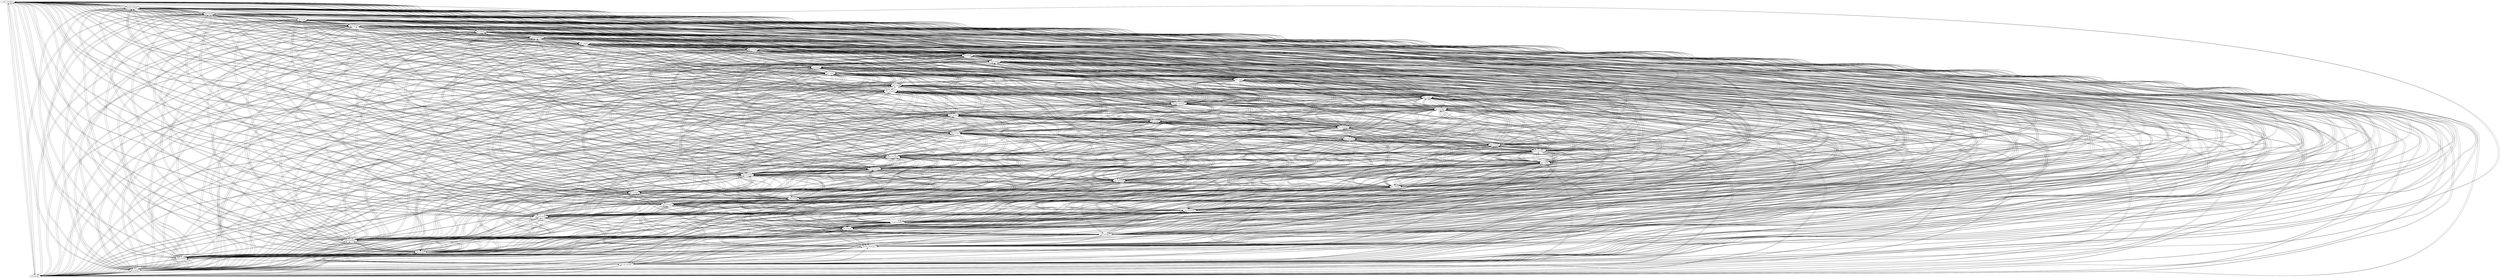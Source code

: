 strict digraph G {
"cond.3-abwaj6rE" [weight="0.45"];
"pst.sbj.2-abwajas" [weight="0.85"];
"ipf.6-abwajE" [weight="0.96"];
"sbjv.6-abwaj" [weight="0.5"];
"pst.sbj.1-abwajas" [weight="0.85"];
"prs.5-abwajE" [weight="0.96"];
"ipf.2-abwajE" [weight="0.96"];
"pst.sbj.4-abwajasjô" [weight="0.85"];
"cond.4-abwaj6rjô" [weight="0.45"];
"fut.5-abwaj6rE" [weight="0.45"];
"pst.3-abwaja" [weight="0.85"];
"cond.2-abwaj6rE" [weight="0.45"];
"pst.sbj.6-abwajas" [weight="0.85"];
"prs.pcp-abwajâ" [weight="0.96"];
"pst.4-abwajam" [weight="0.85"];
"sbjv.4-abwajô" [weight="0.86"];
"pst.5-abwajat" [weight="0.85"];
"pst.1-abwajE" [weight="0.85"];
"fut.2-abwaj6ra" [weight="0.45"];
"pst.pcp-abwajE" [weight="0.84"];
"pst.sbj.3-abwaja" [weight="0.85"];
"prs.3-abwaj" [weight="0.5"];
"cond.5-abwaj6rjE" [weight="0.45"];
"cond.1-abwaj6rE" [weight="0.45"];
"sbjv.5-abwajE" [weight="0.86"];
"fut.6-abwaj6rô" [weight="0.45"];
"sbjv.3-abwaj" [weight="0.5"];
"fut.3-abwaj6ra" [weight="0.45"];
"ipf.4-abwajô" [weight="0.86"];
"pst.2-abwaja" [weight="0.85"];
"fut.4-abwaj6rô" [weight="0.45"];
"pst.sbj.5-abwajasjE" [weight="0.85"];
"sbjv.1-abwaj" [weight="0.5"];
"fut.1-abwaj6rE" [weight="0.45"];
"sbjv.2-abwaj" [weight="0.5"];
"imp.2-abwaj" [weight="0.5"];
"prs.2-abwaj" [weight="0.5"];
"prs.6-abwaj" [weight="0.5"];
"imp.4-abwajô" [weight="0.96"];
"ipf.5-abwajE" [weight="0.86"];
"imp.5-abwajE" [weight="0.96"];
"ipf.1-abwajE" [weight="0.96"];
"cond.6-abwaj6rE" [weight="0.45"];
"prs.4-abwajô" [weight="0.96"];
"pst.6-abwajEr" [weight="0.85"];
"inf-abwajE" [weight="0.85"];
"ipf.3-abwajE" [weight="0.96"];
"ipf.1-abwajE" -> "cond.3-abwaj6rE"  [weight="0.315"];
"ipf.1-abwajE" -> "pst.sbj.2-abwajas"  [weight="0.816"];
"ipf.1-abwajE" -> "ipf.6-abwajE"  [weight="0.96"];
"ipf.1-abwajE" -> "sbjv.6-abwaj"  [weight="0.33"];
"ipf.1-abwajE" -> "pst.sbj.1-abwajas"  [weight="0.816"];
"ipf.1-abwajE" -> "prs.5-abwajE"  [weight="0.96"];
"ipf.1-abwajE" -> "ipf.2-abwajE"  [weight="0.96"];
"ipf.1-abwajE" -> "pst.sbj.4-abwajasjô"  [weight="0.816"];
"ipf.1-abwajE" -> "cond.4-abwaj6rjô"  [weight="0.315"];
"ipf.1-abwajE" -> "fut.5-abwaj6rE"  [weight="0.315"];
"ipf.1-abwajE" -> "cond.2-abwaj6rE"  [weight="0.315"];
"ipf.1-abwajE" -> "pst.sbj.6-abwajas"  [weight="0.816"];
"ipf.1-abwajE" -> "prs.pcp-abwajâ"  [weight="0.96"];
"ipf.1-abwajE" -> "pst.5-abwajat"  [weight="0.816"];
"ipf.1-abwajE" -> "sbjv.4-abwajô"  [weight="0.86"];
"ipf.1-abwajE" -> "pst.4-abwajam"  [weight="0.816"];
"ipf.1-abwajE" -> "pst.1-abwajE"  [weight="0.816"];
"ipf.1-abwajE" -> "fut.2-abwaj6ra"  [weight="0.315"];
"ipf.1-abwajE" -> "pst.pcp-abwajE"  [weight="0.8148"];
"ipf.1-abwajE" -> "imp.5-abwajE"  [weight="0.96"];
"ipf.1-abwajE" -> "prs.3-abwaj"  [weight="0.35"];
"ipf.1-abwajE" -> "cond.5-abwaj6rjE"  [weight="0.315"];
"ipf.1-abwajE" -> "cond.1-abwaj6rE"  [weight="0.315"];
"ipf.1-abwajE" -> "sbjv.5-abwajE"  [weight="0.86"];
"ipf.1-abwajE" -> "fut.6-abwaj6rô"  [weight="0.315"];
"ipf.1-abwajE" -> "prs.2-abwaj"  [weight="0.35"];
"ipf.1-abwajE" -> "fut.3-abwaj6ra"  [weight="0.315"];
"ipf.1-abwajE" -> "ipf.4-abwajô"  [weight="0.86"];
"ipf.1-abwajE" -> "pst.2-abwaja"  [weight="0.816"];
"ipf.1-abwajE" -> "fut.4-abwaj6rô"  [weight="0.315"];
"ipf.1-abwajE" -> "pst.sbj.5-abwajasjE"  [weight="0.816"];
"ipf.1-abwajE" -> "sbjv.1-abwaj"  [weight="0.33"];
"ipf.1-abwajE" -> "fut.1-abwaj6rE"  [weight="0.315"];
"ipf.1-abwajE" -> "sbjv.2-abwaj"  [weight="0.33"];
"ipf.1-abwajE" -> "imp.2-abwaj"  [weight="0.35"];
"ipf.1-abwajE" -> "sbjv.3-abwaj"  [weight="0.33"];
"ipf.1-abwajE" -> "prs.6-abwaj"  [weight="0.29"];
"ipf.1-abwajE" -> "imp.4-abwajô"  [weight="0.96"];
"ipf.1-abwajE" -> "ipf.5-abwajE"  [weight="0.86"];
"ipf.1-abwajE" -> "pst.sbj.3-abwaja"  [weight="0.816"];
"ipf.1-abwajE" -> "pst.3-abwaja"  [weight="0.816"];
"ipf.1-abwajE" -> "cond.6-abwaj6rE"  [weight="0.315"];
"ipf.1-abwajE" -> "prs.4-abwajô"  [weight="0.96"];
"ipf.1-abwajE" -> "pst.6-abwajEr"  [weight="0.816"];
"ipf.1-abwajE" -> "inf-abwajE"  [weight="0.748"];
"ipf.1-abwajE" -> "ipf.3-abwajE"  [weight="0.96"];
"pst.sbj.2-abwajas" -> "ipf.1-abwajE"  [weight="0.96"];
"pst.sbj.2-abwajas" -> "ipf.6-abwajE"  [weight="0.96"];
"pst.sbj.2-abwajas" -> "sbjv.6-abwaj"  [weight="0.195"];
"pst.sbj.2-abwajas" -> "pst.sbj.1-abwajas"  [weight="0.85"];
"pst.sbj.2-abwajas" -> "prs.5-abwajE"  [weight="0.96"];
"pst.sbj.2-abwajas" -> "ipf.2-abwajE"  [weight="0.96"];
"pst.sbj.2-abwajas" -> "pst.sbj.4-abwajasjô"  [weight="0.85"];
"pst.sbj.2-abwajas" -> "cond.4-abwaj6rjô"  [weight="0.18"];
"pst.sbj.2-abwajas" -> "cond.3-abwaj6rE"  [weight="0.18"];
"pst.sbj.2-abwajas" -> "cond.2-abwaj6rE"  [weight="0.18"];
"pst.sbj.2-abwajas" -> "pst.sbj.6-abwajas"  [weight="0.85"];
"pst.sbj.2-abwajas" -> "prs.pcp-abwajâ"  [weight="0.96"];
"pst.sbj.2-abwajas" -> "pst.5-abwajat"  [weight="0.85"];
"pst.sbj.2-abwajas" -> "sbjv.4-abwajô"  [weight="0.86"];
"pst.sbj.2-abwajas" -> "pst.4-abwajam"  [weight="0.85"];
"pst.sbj.2-abwajas" -> "pst.1-abwajE"  [weight="0.85"];
"pst.sbj.2-abwajas" -> "fut.2-abwaj6ra"  [weight="0.18"];
"pst.sbj.2-abwajas" -> "pst.pcp-abwajE"  [weight="0.84"];
"pst.sbj.2-abwajas" -> "imp.5-abwajE"  [weight="0.96"];
"pst.sbj.2-abwajas" -> "prs.3-abwaj"  [weight="0.195"];
"pst.sbj.2-abwajas" -> "cond.5-abwaj6rjE"  [weight="0.18"];
"pst.sbj.2-abwajas" -> "cond.1-abwaj6rE"  [weight="0.18"];
"pst.sbj.2-abwajas" -> "sbjv.5-abwajE"  [weight="0.86"];
"pst.sbj.2-abwajas" -> "fut.6-abwaj6rô"  [weight="0.18"];
"pst.sbj.2-abwajas" -> "pst.3-abwaja"  [weight="0.85"];
"pst.sbj.2-abwajas" -> "prs.2-abwaj"  [weight="0.195"];
"pst.sbj.2-abwajas" -> "fut.3-abwaj6ra"  [weight="0.18"];
"pst.sbj.2-abwajas" -> "ipf.4-abwajô"  [weight="0.86"];
"pst.sbj.2-abwajas" -> "pst.2-abwaja"  [weight="0.85"];
"pst.sbj.2-abwajas" -> "fut.4-abwaj6rô"  [weight="0.18"];
"pst.sbj.2-abwajas" -> "pst.sbj.5-abwajasjE"  [weight="0.85"];
"pst.sbj.2-abwajas" -> "sbjv.1-abwaj"  [weight="0.195"];
"pst.sbj.2-abwajas" -> "fut.1-abwaj6rE"  [weight="0.18"];
"pst.sbj.2-abwajas" -> "sbjv.2-abwaj"  [weight="0.195"];
"pst.sbj.2-abwajas" -> "imp.2-abwaj"  [weight="0.195"];
"pst.sbj.2-abwajas" -> "sbjv.3-abwaj"  [weight="0.195"];
"pst.sbj.2-abwajas" -> "prs.6-abwaj"  [weight="0.16"];
"pst.sbj.2-abwajas" -> "imp.4-abwajô"  [weight="0.96"];
"pst.sbj.2-abwajas" -> "ipf.5-abwajE"  [weight="0.86"];
"pst.sbj.2-abwajas" -> "pst.sbj.3-abwaja"  [weight="0.85"];
"pst.sbj.2-abwajas" -> "fut.5-abwaj6rE"  [weight="0.18"];
"pst.sbj.2-abwajas" -> "cond.6-abwaj6rE"  [weight="0.18"];
"pst.sbj.2-abwajas" -> "prs.4-abwajô"  [weight="0.96"];
"pst.sbj.2-abwajas" -> "pst.6-abwajEr"  [weight="0.85"];
"pst.sbj.2-abwajas" -> "inf-abwajE"  [weight="0.85"];
"pst.sbj.2-abwajas" -> "ipf.3-abwajE"  [weight="0.96"];
"ipf.6-abwajE" -> "ipf.1-abwajE"  [weight="0.96"];
"ipf.6-abwajE" -> "pst.sbj.2-abwajas"  [weight="0.816"];
"ipf.6-abwajE" -> "sbjv.6-abwaj"  [weight="0.33"];
"ipf.6-abwajE" -> "pst.sbj.1-abwajas"  [weight="0.816"];
"ipf.6-abwajE" -> "prs.5-abwajE"  [weight="0.96"];
"ipf.6-abwajE" -> "ipf.2-abwajE"  [weight="0.96"];
"ipf.6-abwajE" -> "pst.sbj.4-abwajasjô"  [weight="0.816"];
"ipf.6-abwajE" -> "cond.4-abwaj6rjô"  [weight="0.315"];
"ipf.6-abwajE" -> "cond.3-abwaj6rE"  [weight="0.315"];
"ipf.6-abwajE" -> "cond.2-abwaj6rE"  [weight="0.315"];
"ipf.6-abwajE" -> "pst.sbj.6-abwajas"  [weight="0.816"];
"ipf.6-abwajE" -> "prs.pcp-abwajâ"  [weight="0.96"];
"ipf.6-abwajE" -> "pst.5-abwajat"  [weight="0.816"];
"ipf.6-abwajE" -> "sbjv.4-abwajô"  [weight="0.86"];
"ipf.6-abwajE" -> "pst.4-abwajam"  [weight="0.816"];
"ipf.6-abwajE" -> "pst.1-abwajE"  [weight="0.816"];
"ipf.6-abwajE" -> "fut.2-abwaj6ra"  [weight="0.315"];
"ipf.6-abwajE" -> "pst.pcp-abwajE"  [weight="0.8148"];
"ipf.6-abwajE" -> "imp.5-abwajE"  [weight="0.96"];
"ipf.6-abwajE" -> "prs.3-abwaj"  [weight="0.35"];
"ipf.6-abwajE" -> "cond.5-abwaj6rjE"  [weight="0.315"];
"ipf.6-abwajE" -> "cond.1-abwaj6rE"  [weight="0.315"];
"ipf.6-abwajE" -> "sbjv.5-abwajE"  [weight="0.86"];
"ipf.6-abwajE" -> "fut.6-abwaj6rô"  [weight="0.315"];
"ipf.6-abwajE" -> "pst.3-abwaja"  [weight="0.816"];
"ipf.6-abwajE" -> "prs.2-abwaj"  [weight="0.35"];
"ipf.6-abwajE" -> "fut.3-abwaj6ra"  [weight="0.315"];
"ipf.6-abwajE" -> "ipf.4-abwajô"  [weight="0.86"];
"ipf.6-abwajE" -> "pst.2-abwaja"  [weight="0.816"];
"ipf.6-abwajE" -> "fut.4-abwaj6rô"  [weight="0.315"];
"ipf.6-abwajE" -> "pst.sbj.5-abwajasjE"  [weight="0.816"];
"ipf.6-abwajE" -> "sbjv.1-abwaj"  [weight="0.33"];
"ipf.6-abwajE" -> "fut.1-abwaj6rE"  [weight="0.315"];
"ipf.6-abwajE" -> "sbjv.2-abwaj"  [weight="0.33"];
"ipf.6-abwajE" -> "imp.2-abwaj"  [weight="0.35"];
"ipf.6-abwajE" -> "sbjv.3-abwaj"  [weight="0.33"];
"ipf.6-abwajE" -> "prs.6-abwaj"  [weight="0.29"];
"ipf.6-abwajE" -> "imp.4-abwajô"  [weight="0.96"];
"ipf.6-abwajE" -> "ipf.5-abwajE"  [weight="0.86"];
"ipf.6-abwajE" -> "pst.sbj.3-abwaja"  [weight="0.816"];
"ipf.6-abwajE" -> "fut.5-abwaj6rE"  [weight="0.315"];
"ipf.6-abwajE" -> "cond.6-abwaj6rE"  [weight="0.315"];
"ipf.6-abwajE" -> "prs.4-abwajô"  [weight="0.96"];
"ipf.6-abwajE" -> "pst.6-abwajEr"  [weight="0.816"];
"ipf.6-abwajE" -> "inf-abwajE"  [weight="0.748"];
"ipf.6-abwajE" -> "ipf.3-abwajE"  [weight="0.96"];
"pst.sbj.5-abwajasjE" -> "ipf.1-abwajE"  [weight="0.96"];
"pst.sbj.5-abwajasjE" -> "pst.sbj.2-abwajas"  [weight="0.85"];
"pst.sbj.5-abwajasjE" -> "ipf.6-abwajE"  [weight="0.96"];
"pst.sbj.5-abwajasjE" -> "pst.sbj.1-abwajas"  [weight="0.85"];
"pst.sbj.5-abwajasjE" -> "prs.5-abwajE"  [weight="0.96"];
"pst.sbj.5-abwajasjE" -> "ipf.2-abwajE"  [weight="0.96"];
"pst.sbj.5-abwajasjE" -> "pst.sbj.4-abwajasjô"  [weight="0.85"];
"pst.sbj.5-abwajasjE" -> "cond.4-abwaj6rjô"  [weight="0.18"];
"pst.sbj.5-abwajasjE" -> "cond.3-abwaj6rE"  [weight="0.18"];
"pst.sbj.5-abwajasjE" -> "cond.2-abwaj6rE"  [weight="0.18"];
"pst.sbj.5-abwajasjE" -> "pst.sbj.6-abwajas"  [weight="0.85"];
"pst.sbj.5-abwajasjE" -> "prs.pcp-abwajâ"  [weight="0.96"];
"pst.sbj.5-abwajasjE" -> "pst.5-abwajat"  [weight="0.85"];
"pst.sbj.5-abwajasjE" -> "sbjv.4-abwajô"  [weight="0.86"];
"pst.sbj.5-abwajasjE" -> "pst.4-abwajam"  [weight="0.85"];
"pst.sbj.5-abwajasjE" -> "pst.1-abwajE"  [weight="0.85"];
"pst.sbj.5-abwajasjE" -> "fut.2-abwaj6ra"  [weight="0.18"];
"pst.sbj.5-abwajasjE" -> "pst.pcp-abwajE"  [weight="0.84"];
"pst.sbj.5-abwajasjE" -> "imp.5-abwajE"  [weight="0.96"];
"pst.sbj.5-abwajasjE" -> "prs.3-abwaj"  [weight="0.195"];
"pst.sbj.5-abwajasjE" -> "cond.5-abwaj6rjE"  [weight="0.18"];
"pst.sbj.5-abwajasjE" -> "cond.1-abwaj6rE"  [weight="0.18"];
"pst.sbj.5-abwajasjE" -> "sbjv.5-abwajE"  [weight="0.86"];
"pst.sbj.5-abwajasjE" -> "fut.6-abwaj6rô"  [weight="0.18"];
"pst.sbj.5-abwajasjE" -> "pst.3-abwaja"  [weight="0.85"];
"pst.sbj.5-abwajasjE" -> "prs.2-abwaj"  [weight="0.195"];
"pst.sbj.5-abwajasjE" -> "fut.3-abwaj6ra"  [weight="0.18"];
"pst.sbj.5-abwajasjE" -> "ipf.4-abwajô"  [weight="0.86"];
"pst.sbj.5-abwajasjE" -> "pst.2-abwaja"  [weight="0.85"];
"pst.sbj.5-abwajasjE" -> "fut.4-abwaj6rô"  [weight="0.18"];
"pst.sbj.5-abwajasjE" -> "sbjv.6-abwaj"  [weight="0.195"];
"pst.sbj.5-abwajasjE" -> "sbjv.1-abwaj"  [weight="0.195"];
"pst.sbj.5-abwajasjE" -> "fut.1-abwaj6rE"  [weight="0.18"];
"pst.sbj.5-abwajasjE" -> "sbjv.2-abwaj"  [weight="0.195"];
"pst.sbj.5-abwajasjE" -> "imp.2-abwaj"  [weight="0.195"];
"pst.sbj.5-abwajasjE" -> "sbjv.3-abwaj"  [weight="0.195"];
"pst.sbj.5-abwajasjE" -> "prs.6-abwaj"  [weight="0.16"];
"pst.sbj.5-abwajasjE" -> "imp.4-abwajô"  [weight="0.96"];
"pst.sbj.5-abwajasjE" -> "ipf.5-abwajE"  [weight="0.86"];
"pst.sbj.5-abwajasjE" -> "pst.sbj.3-abwaja"  [weight="0.85"];
"pst.sbj.5-abwajasjE" -> "fut.5-abwaj6rE"  [weight="0.18"];
"pst.sbj.5-abwajasjE" -> "cond.6-abwaj6rE"  [weight="0.18"];
"pst.sbj.5-abwajasjE" -> "prs.4-abwajô"  [weight="0.96"];
"pst.sbj.5-abwajasjE" -> "pst.6-abwajEr"  [weight="0.85"];
"pst.sbj.5-abwajasjE" -> "inf-abwajE"  [weight="0.85"];
"pst.sbj.5-abwajasjE" -> "ipf.3-abwajE"  [weight="0.96"];
"pst.sbj.1-abwajas" -> "ipf.1-abwajE"  [weight="0.96"];
"pst.sbj.1-abwajas" -> "pst.sbj.2-abwajas"  [weight="0.85"];
"pst.sbj.1-abwajas" -> "ipf.6-abwajE"  [weight="0.96"];
"pst.sbj.1-abwajas" -> "sbjv.6-abwaj"  [weight="0.195"];
"pst.sbj.1-abwajas" -> "prs.5-abwajE"  [weight="0.96"];
"pst.sbj.1-abwajas" -> "ipf.2-abwajE"  [weight="0.96"];
"pst.sbj.1-abwajas" -> "pst.sbj.4-abwajasjô"  [weight="0.85"];
"pst.sbj.1-abwajas" -> "cond.4-abwaj6rjô"  [weight="0.18"];
"pst.sbj.1-abwajas" -> "cond.3-abwaj6rE"  [weight="0.18"];
"pst.sbj.1-abwajas" -> "cond.2-abwaj6rE"  [weight="0.18"];
"pst.sbj.1-abwajas" -> "pst.sbj.6-abwajas"  [weight="0.85"];
"pst.sbj.1-abwajas" -> "prs.pcp-abwajâ"  [weight="0.96"];
"pst.sbj.1-abwajas" -> "pst.5-abwajat"  [weight="0.85"];
"pst.sbj.1-abwajas" -> "sbjv.4-abwajô"  [weight="0.86"];
"pst.sbj.1-abwajas" -> "pst.4-abwajam"  [weight="0.85"];
"pst.sbj.1-abwajas" -> "pst.1-abwajE"  [weight="0.85"];
"pst.sbj.1-abwajas" -> "fut.2-abwaj6ra"  [weight="0.18"];
"pst.sbj.1-abwajas" -> "pst.pcp-abwajE"  [weight="0.84"];
"pst.sbj.1-abwajas" -> "imp.5-abwajE"  [weight="0.96"];
"pst.sbj.1-abwajas" -> "prs.3-abwaj"  [weight="0.195"];
"pst.sbj.1-abwajas" -> "cond.5-abwaj6rjE"  [weight="0.18"];
"pst.sbj.1-abwajas" -> "cond.1-abwaj6rE"  [weight="0.18"];
"pst.sbj.1-abwajas" -> "sbjv.5-abwajE"  [weight="0.86"];
"pst.sbj.1-abwajas" -> "fut.6-abwaj6rô"  [weight="0.18"];
"pst.sbj.1-abwajas" -> "pst.3-abwaja"  [weight="0.85"];
"pst.sbj.1-abwajas" -> "prs.2-abwaj"  [weight="0.195"];
"pst.sbj.1-abwajas" -> "fut.3-abwaj6ra"  [weight="0.18"];
"pst.sbj.1-abwajas" -> "ipf.4-abwajô"  [weight="0.86"];
"pst.sbj.1-abwajas" -> "pst.2-abwaja"  [weight="0.85"];
"pst.sbj.1-abwajas" -> "fut.4-abwaj6rô"  [weight="0.18"];
"pst.sbj.1-abwajas" -> "pst.sbj.5-abwajasjE"  [weight="0.85"];
"pst.sbj.1-abwajas" -> "sbjv.1-abwaj"  [weight="0.195"];
"pst.sbj.1-abwajas" -> "fut.1-abwaj6rE"  [weight="0.18"];
"pst.sbj.1-abwajas" -> "sbjv.2-abwaj"  [weight="0.195"];
"pst.sbj.1-abwajas" -> "imp.2-abwaj"  [weight="0.195"];
"pst.sbj.1-abwajas" -> "sbjv.3-abwaj"  [weight="0.195"];
"pst.sbj.1-abwajas" -> "prs.6-abwaj"  [weight="0.16"];
"pst.sbj.1-abwajas" -> "imp.4-abwajô"  [weight="0.96"];
"pst.sbj.1-abwajas" -> "ipf.5-abwajE"  [weight="0.86"];
"pst.sbj.1-abwajas" -> "pst.sbj.3-abwaja"  [weight="0.85"];
"pst.sbj.1-abwajas" -> "fut.5-abwaj6rE"  [weight="0.18"];
"pst.sbj.1-abwajas" -> "cond.6-abwaj6rE"  [weight="0.18"];
"pst.sbj.1-abwajas" -> "prs.4-abwajô"  [weight="0.96"];
"pst.sbj.1-abwajas" -> "pst.6-abwajEr"  [weight="0.85"];
"pst.sbj.1-abwajas" -> "inf-abwajE"  [weight="0.85"];
"pst.sbj.1-abwajas" -> "ipf.3-abwajE"  [weight="0.96"];
"prs.5-abwajE" -> "ipf.1-abwajE"  [weight="0.96"];
"prs.5-abwajE" -> "pst.sbj.2-abwajas"  [weight="0.816"];
"prs.5-abwajE" -> "ipf.6-abwajE"  [weight="0.96"];
"prs.5-abwajE" -> "sbjv.6-abwaj"  [weight="0.33"];
"prs.5-abwajE" -> "pst.sbj.1-abwajas"  [weight="0.816"];
"prs.5-abwajE" -> "ipf.2-abwajE"  [weight="0.96"];
"prs.5-abwajE" -> "pst.sbj.4-abwajasjô"  [weight="0.816"];
"prs.5-abwajE" -> "cond.4-abwaj6rjô"  [weight="0.315"];
"prs.5-abwajE" -> "cond.3-abwaj6rE"  [weight="0.315"];
"prs.5-abwajE" -> "cond.2-abwaj6rE"  [weight="0.315"];
"prs.5-abwajE" -> "pst.sbj.6-abwajas"  [weight="0.816"];
"prs.5-abwajE" -> "prs.pcp-abwajâ"  [weight="0.96"];
"prs.5-abwajE" -> "pst.5-abwajat"  [weight="0.816"];
"prs.5-abwajE" -> "sbjv.4-abwajô"  [weight="0.86"];
"prs.5-abwajE" -> "pst.4-abwajam"  [weight="0.816"];
"prs.5-abwajE" -> "pst.1-abwajE"  [weight="0.816"];
"prs.5-abwajE" -> "fut.2-abwaj6ra"  [weight="0.315"];
"prs.5-abwajE" -> "pst.pcp-abwajE"  [weight="0.8148"];
"prs.5-abwajE" -> "imp.5-abwajE"  [weight="0.96"];
"prs.5-abwajE" -> "prs.3-abwaj"  [weight="0.35"];
"prs.5-abwajE" -> "cond.5-abwaj6rjE"  [weight="0.315"];
"prs.5-abwajE" -> "cond.1-abwaj6rE"  [weight="0.315"];
"prs.5-abwajE" -> "sbjv.5-abwajE"  [weight="0.86"];
"prs.5-abwajE" -> "fut.6-abwaj6rô"  [weight="0.315"];
"prs.5-abwajE" -> "pst.3-abwaja"  [weight="0.816"];
"prs.5-abwajE" -> "prs.2-abwaj"  [weight="0.35"];
"prs.5-abwajE" -> "fut.3-abwaj6ra"  [weight="0.315"];
"prs.5-abwajE" -> "ipf.4-abwajô"  [weight="0.86"];
"prs.5-abwajE" -> "pst.2-abwaja"  [weight="0.816"];
"prs.5-abwajE" -> "fut.4-abwaj6rô"  [weight="0.315"];
"prs.5-abwajE" -> "pst.sbj.5-abwajasjE"  [weight="0.816"];
"prs.5-abwajE" -> "sbjv.1-abwaj"  [weight="0.33"];
"prs.5-abwajE" -> "fut.1-abwaj6rE"  [weight="0.315"];
"prs.5-abwajE" -> "sbjv.2-abwaj"  [weight="0.33"];
"prs.5-abwajE" -> "imp.2-abwaj"  [weight="0.35"];
"prs.5-abwajE" -> "sbjv.3-abwaj"  [weight="0.33"];
"prs.5-abwajE" -> "prs.6-abwaj"  [weight="0.29"];
"prs.5-abwajE" -> "imp.4-abwajô"  [weight="0.96"];
"prs.5-abwajE" -> "ipf.5-abwajE"  [weight="0.86"];
"prs.5-abwajE" -> "pst.sbj.3-abwaja"  [weight="0.816"];
"prs.5-abwajE" -> "fut.5-abwaj6rE"  [weight="0.315"];
"prs.5-abwajE" -> "cond.6-abwaj6rE"  [weight="0.315"];
"prs.5-abwajE" -> "prs.4-abwajô"  [weight="0.96"];
"prs.5-abwajE" -> "pst.6-abwajEr"  [weight="0.816"];
"prs.5-abwajE" -> "inf-abwajE"  [weight="0.748"];
"prs.5-abwajE" -> "ipf.3-abwajE"  [weight="0.96"];
"ipf.2-abwajE" -> "ipf.1-abwajE"  [weight="0.96"];
"ipf.2-abwajE" -> "pst.sbj.2-abwajas"  [weight="0.816"];
"ipf.2-abwajE" -> "ipf.6-abwajE"  [weight="0.96"];
"ipf.2-abwajE" -> "sbjv.6-abwaj"  [weight="0.33"];
"ipf.2-abwajE" -> "pst.sbj.1-abwajas"  [weight="0.816"];
"ipf.2-abwajE" -> "prs.5-abwajE"  [weight="0.96"];
"ipf.2-abwajE" -> "cond.4-abwaj6rjô"  [weight="0.315"];
"ipf.2-abwajE" -> "pst.sbj.4-abwajasjô"  [weight="0.816"];
"ipf.2-abwajE" -> "cond.3-abwaj6rE"  [weight="0.315"];
"ipf.2-abwajE" -> "cond.2-abwaj6rE"  [weight="0.315"];
"ipf.2-abwajE" -> "pst.sbj.6-abwajas"  [weight="0.816"];
"ipf.2-abwajE" -> "prs.pcp-abwajâ"  [weight="0.96"];
"ipf.2-abwajE" -> "pst.5-abwajat"  [weight="0.816"];
"ipf.2-abwajE" -> "sbjv.4-abwajô"  [weight="0.86"];
"ipf.2-abwajE" -> "pst.4-abwajam"  [weight="0.816"];
"ipf.2-abwajE" -> "pst.1-abwajE"  [weight="0.816"];
"ipf.2-abwajE" -> "fut.2-abwaj6ra"  [weight="0.315"];
"ipf.2-abwajE" -> "pst.pcp-abwajE"  [weight="0.8148"];
"ipf.2-abwajE" -> "imp.5-abwajE"  [weight="0.96"];
"ipf.2-abwajE" -> "prs.3-abwaj"  [weight="0.35"];
"ipf.2-abwajE" -> "cond.5-abwaj6rjE"  [weight="0.315"];
"ipf.2-abwajE" -> "cond.1-abwaj6rE"  [weight="0.315"];
"ipf.2-abwajE" -> "sbjv.5-abwajE"  [weight="0.86"];
"ipf.2-abwajE" -> "fut.6-abwaj6rô"  [weight="0.315"];
"ipf.2-abwajE" -> "pst.3-abwaja"  [weight="0.816"];
"ipf.2-abwajE" -> "prs.2-abwaj"  [weight="0.35"];
"ipf.2-abwajE" -> "fut.3-abwaj6ra"  [weight="0.315"];
"ipf.2-abwajE" -> "ipf.4-abwajô"  [weight="0.86"];
"ipf.2-abwajE" -> "pst.2-abwaja"  [weight="0.816"];
"ipf.2-abwajE" -> "fut.4-abwaj6rô"  [weight="0.315"];
"ipf.2-abwajE" -> "pst.sbj.5-abwajasjE"  [weight="0.816"];
"ipf.2-abwajE" -> "sbjv.1-abwaj"  [weight="0.33"];
"ipf.2-abwajE" -> "fut.1-abwaj6rE"  [weight="0.315"];
"ipf.2-abwajE" -> "sbjv.2-abwaj"  [weight="0.33"];
"ipf.2-abwajE" -> "imp.2-abwaj"  [weight="0.35"];
"ipf.2-abwajE" -> "sbjv.3-abwaj"  [weight="0.33"];
"ipf.2-abwajE" -> "prs.6-abwaj"  [weight="0.29"];
"ipf.2-abwajE" -> "imp.4-abwajô"  [weight="0.96"];
"ipf.2-abwajE" -> "ipf.5-abwajE"  [weight="0.86"];
"ipf.2-abwajE" -> "pst.sbj.3-abwaja"  [weight="0.816"];
"ipf.2-abwajE" -> "fut.5-abwaj6rE"  [weight="0.315"];
"ipf.2-abwajE" -> "cond.6-abwaj6rE"  [weight="0.315"];
"ipf.2-abwajE" -> "prs.4-abwajô"  [weight="0.96"];
"ipf.2-abwajE" -> "pst.6-abwajEr"  [weight="0.816"];
"ipf.2-abwajE" -> "inf-abwajE"  [weight="0.748"];
"ipf.2-abwajE" -> "ipf.3-abwajE"  [weight="0.96"];
"pst.sbj.4-abwajasjô" -> "ipf.1-abwajE"  [weight="0.96"];
"pst.sbj.4-abwajasjô" -> "pst.sbj.2-abwajas"  [weight="0.85"];
"pst.sbj.4-abwajasjô" -> "ipf.6-abwajE"  [weight="0.96"];
"pst.sbj.4-abwajasjô" -> "sbjv.6-abwaj"  [weight="0.195"];
"pst.sbj.4-abwajasjô" -> "pst.sbj.1-abwajas"  [weight="0.85"];
"pst.sbj.4-abwajasjô" -> "prs.5-abwajE"  [weight="0.96"];
"pst.sbj.4-abwajasjô" -> "ipf.2-abwajE"  [weight="0.96"];
"pst.sbj.4-abwajasjô" -> "cond.4-abwaj6rjô"  [weight="0.18"];
"pst.sbj.4-abwajasjô" -> "cond.3-abwaj6rE"  [weight="0.18"];
"pst.sbj.4-abwajasjô" -> "cond.2-abwaj6rE"  [weight="0.18"];
"pst.sbj.4-abwajasjô" -> "pst.sbj.6-abwajas"  [weight="0.85"];
"pst.sbj.4-abwajasjô" -> "prs.pcp-abwajâ"  [weight="0.96"];
"pst.sbj.4-abwajasjô" -> "pst.5-abwajat"  [weight="0.85"];
"pst.sbj.4-abwajasjô" -> "sbjv.4-abwajô"  [weight="0.86"];
"pst.sbj.4-abwajasjô" -> "pst.4-abwajam"  [weight="0.85"];
"pst.sbj.4-abwajasjô" -> "pst.1-abwajE"  [weight="0.85"];
"pst.sbj.4-abwajasjô" -> "fut.2-abwaj6ra"  [weight="0.18"];
"pst.sbj.4-abwajasjô" -> "pst.pcp-abwajE"  [weight="0.84"];
"pst.sbj.4-abwajasjô" -> "imp.5-abwajE"  [weight="0.96"];
"pst.sbj.4-abwajasjô" -> "prs.3-abwaj"  [weight="0.195"];
"pst.sbj.4-abwajasjô" -> "cond.5-abwaj6rjE"  [weight="0.18"];
"pst.sbj.4-abwajasjô" -> "cond.1-abwaj6rE"  [weight="0.18"];
"pst.sbj.4-abwajasjô" -> "sbjv.5-abwajE"  [weight="0.86"];
"pst.sbj.4-abwajasjô" -> "fut.6-abwaj6rô"  [weight="0.18"];
"pst.sbj.4-abwajasjô" -> "pst.3-abwaja"  [weight="0.85"];
"pst.sbj.4-abwajasjô" -> "prs.2-abwaj"  [weight="0.195"];
"pst.sbj.4-abwajasjô" -> "fut.3-abwaj6ra"  [weight="0.18"];
"pst.sbj.4-abwajasjô" -> "ipf.4-abwajô"  [weight="0.86"];
"pst.sbj.4-abwajasjô" -> "pst.2-abwaja"  [weight="0.85"];
"pst.sbj.4-abwajasjô" -> "fut.4-abwaj6rô"  [weight="0.18"];
"pst.sbj.4-abwajasjô" -> "pst.sbj.5-abwajasjE"  [weight="0.85"];
"pst.sbj.4-abwajasjô" -> "sbjv.1-abwaj"  [weight="0.195"];
"pst.sbj.4-abwajasjô" -> "fut.1-abwaj6rE"  [weight="0.18"];
"pst.sbj.4-abwajasjô" -> "sbjv.2-abwaj"  [weight="0.195"];
"pst.sbj.4-abwajasjô" -> "imp.2-abwaj"  [weight="0.195"];
"pst.sbj.4-abwajasjô" -> "sbjv.3-abwaj"  [weight="0.195"];
"pst.sbj.4-abwajasjô" -> "prs.6-abwaj"  [weight="0.16"];
"pst.sbj.4-abwajasjô" -> "imp.4-abwajô"  [weight="0.96"];
"pst.sbj.4-abwajasjô" -> "ipf.5-abwajE"  [weight="0.86"];
"pst.sbj.4-abwajasjô" -> "pst.sbj.3-abwaja"  [weight="0.85"];
"pst.sbj.4-abwajasjô" -> "fut.5-abwaj6rE"  [weight="0.18"];
"pst.sbj.4-abwajasjô" -> "cond.6-abwaj6rE"  [weight="0.18"];
"pst.sbj.4-abwajasjô" -> "prs.4-abwajô"  [weight="0.96"];
"pst.sbj.4-abwajasjô" -> "pst.6-abwajEr"  [weight="0.85"];
"pst.sbj.4-abwajasjô" -> "inf-abwajE"  [weight="0.85"];
"pst.sbj.4-abwajasjô" -> "ipf.3-abwajE"  [weight="0.96"];
"cond.4-abwaj6rjô" -> "ipf.1-abwajE"  [weight="0.96"];
"cond.4-abwaj6rjô" -> "pst.sbj.2-abwajas"  [weight="0.8415"];
"cond.4-abwaj6rjô" -> "ipf.6-abwajE"  [weight="0.96"];
"cond.4-abwaj6rjô" -> "sbjv.6-abwaj"  [weight="0.5"];
"cond.4-abwaj6rjô" -> "pst.sbj.1-abwajas"  [weight="0.8415"];
"cond.4-abwaj6rjô" -> "prs.5-abwajE"  [weight="0.96"];
"cond.4-abwaj6rjô" -> "ipf.2-abwajE"  [weight="0.96"];
"cond.4-abwaj6rjô" -> "pst.sbj.4-abwajasjô"  [weight="0.8415"];
"cond.4-abwaj6rjô" -> "cond.3-abwaj6rE"  [weight="0.45"];
"cond.4-abwaj6rjô" -> "cond.2-abwaj6rE"  [weight="0.45"];
"cond.4-abwaj6rjô" -> "pst.sbj.6-abwajas"  [weight="0.8415"];
"cond.4-abwaj6rjô" -> "prs.pcp-abwajâ"  [weight="0.96"];
"cond.4-abwaj6rjô" -> "pst.5-abwajat"  [weight="0.8415"];
"cond.4-abwaj6rjô" -> "sbjv.4-abwajô"  [weight="0.86"];
"cond.4-abwaj6rjô" -> "pst.4-abwajam"  [weight="0.8415"];
"cond.4-abwaj6rjô" -> "pst.1-abwajE"  [weight="0.8415"];
"cond.4-abwaj6rjô" -> "fut.2-abwaj6ra"  [weight="0.45"];
"cond.4-abwaj6rjô" -> "pst.pcp-abwajE"  [weight="0.84"];
"cond.4-abwaj6rjô" -> "imp.5-abwajE"  [weight="0.96"];
"cond.4-abwaj6rjô" -> "prs.3-abwaj"  [weight="0.5"];
"cond.4-abwaj6rjô" -> "cond.5-abwaj6rjE"  [weight="0.45"];
"cond.4-abwaj6rjô" -> "cond.1-abwaj6rE"  [weight="0.45"];
"cond.4-abwaj6rjô" -> "sbjv.5-abwajE"  [weight="0.86"];
"cond.4-abwaj6rjô" -> "fut.6-abwaj6rô"  [weight="0.45"];
"cond.4-abwaj6rjô" -> "pst.3-abwaja"  [weight="0.8415"];
"cond.4-abwaj6rjô" -> "sbjv.3-abwaj"  [weight="0.5"];
"cond.4-abwaj6rjô" -> "fut.3-abwaj6ra"  [weight="0.45"];
"cond.4-abwaj6rjô" -> "ipf.4-abwajô"  [weight="0.86"];
"cond.4-abwaj6rjô" -> "pst.2-abwaja"  [weight="0.8415"];
"cond.4-abwaj6rjô" -> "fut.4-abwaj6rô"  [weight="0.45"];
"cond.4-abwaj6rjô" -> "pst.sbj.5-abwajasjE"  [weight="0.8415"];
"cond.4-abwaj6rjô" -> "sbjv.1-abwaj"  [weight="0.5"];
"cond.4-abwaj6rjô" -> "fut.1-abwaj6rE"  [weight="0.45"];
"cond.4-abwaj6rjô" -> "sbjv.2-abwaj"  [weight="0.5"];
"cond.4-abwaj6rjô" -> "imp.2-abwaj"  [weight="0.5"];
"cond.4-abwaj6rjô" -> "prs.2-abwaj"  [weight="0.5"];
"cond.4-abwaj6rjô" -> "prs.6-abwaj"  [weight="0.5"];
"cond.4-abwaj6rjô" -> "imp.4-abwajô"  [weight="0.96"];
"cond.4-abwaj6rjô" -> "ipf.5-abwajE"  [weight="0.86"];
"cond.4-abwaj6rjô" -> "pst.sbj.3-abwaja"  [weight="0.8415"];
"cond.4-abwaj6rjô" -> "fut.5-abwaj6rE"  [weight="0.45"];
"cond.4-abwaj6rjô" -> "cond.6-abwaj6rE"  [weight="0.45"];
"cond.4-abwaj6rjô" -> "prs.4-abwajô"  [weight="0.96"];
"cond.4-abwaj6rjô" -> "pst.6-abwajEr"  [weight="0.8415"];
"cond.4-abwaj6rjô" -> "inf-abwajE"  [weight="0.85"];
"cond.4-abwaj6rjô" -> "ipf.3-abwajE"  [weight="0.96"];
"cond.3-abwaj6rE" -> "ipf.1-abwajE"  [weight="0.96"];
"cond.3-abwaj6rE" -> "pst.sbj.2-abwajas"  [weight="0.8415"];
"cond.3-abwaj6rE" -> "ipf.6-abwajE"  [weight="0.96"];
"cond.3-abwaj6rE" -> "sbjv.6-abwaj"  [weight="0.5"];
"cond.3-abwaj6rE" -> "pst.sbj.1-abwajas"  [weight="0.8415"];
"cond.3-abwaj6rE" -> "prs.5-abwajE"  [weight="0.96"];
"cond.3-abwaj6rE" -> "ipf.2-abwajE"  [weight="0.96"];
"cond.3-abwaj6rE" -> "pst.sbj.4-abwajasjô"  [weight="0.8415"];
"cond.3-abwaj6rE" -> "cond.4-abwaj6rjô"  [weight="0.45"];
"cond.3-abwaj6rE" -> "fut.5-abwaj6rE"  [weight="0.45"];
"cond.3-abwaj6rE" -> "cond.2-abwaj6rE"  [weight="0.45"];
"cond.3-abwaj6rE" -> "pst.sbj.6-abwajas"  [weight="0.8415"];
"cond.3-abwaj6rE" -> "prs.pcp-abwajâ"  [weight="0.96"];
"cond.3-abwaj6rE" -> "pst.5-abwajat"  [weight="0.8415"];
"cond.3-abwaj6rE" -> "sbjv.4-abwajô"  [weight="0.86"];
"cond.3-abwaj6rE" -> "pst.4-abwajam"  [weight="0.8415"];
"cond.3-abwaj6rE" -> "pst.1-abwajE"  [weight="0.8415"];
"cond.3-abwaj6rE" -> "fut.2-abwaj6ra"  [weight="0.45"];
"cond.3-abwaj6rE" -> "pst.pcp-abwajE"  [weight="0.84"];
"cond.3-abwaj6rE" -> "imp.5-abwajE"  [weight="0.96"];
"cond.3-abwaj6rE" -> "prs.3-abwaj"  [weight="0.5"];
"cond.3-abwaj6rE" -> "cond.5-abwaj6rjE"  [weight="0.45"];
"cond.3-abwaj6rE" -> "cond.1-abwaj6rE"  [weight="0.45"];
"cond.3-abwaj6rE" -> "sbjv.5-abwajE"  [weight="0.86"];
"cond.3-abwaj6rE" -> "fut.6-abwaj6rô"  [weight="0.45"];
"cond.3-abwaj6rE" -> "sbjv.3-abwaj"  [weight="0.5"];
"cond.3-abwaj6rE" -> "fut.3-abwaj6ra"  [weight="0.45"];
"cond.3-abwaj6rE" -> "ipf.4-abwajô"  [weight="0.86"];
"cond.3-abwaj6rE" -> "pst.2-abwaja"  [weight="0.8415"];
"cond.3-abwaj6rE" -> "fut.4-abwaj6rô"  [weight="0.45"];
"cond.3-abwaj6rE" -> "pst.sbj.5-abwajasjE"  [weight="0.8415"];
"cond.3-abwaj6rE" -> "sbjv.1-abwaj"  [weight="0.5"];
"cond.3-abwaj6rE" -> "fut.1-abwaj6rE"  [weight="0.45"];
"cond.3-abwaj6rE" -> "sbjv.2-abwaj"  [weight="0.5"];
"cond.3-abwaj6rE" -> "imp.2-abwaj"  [weight="0.5"];
"cond.3-abwaj6rE" -> "prs.2-abwaj"  [weight="0.5"];
"cond.3-abwaj6rE" -> "prs.6-abwaj"  [weight="0.5"];
"cond.3-abwaj6rE" -> "imp.4-abwajô"  [weight="0.96"];
"cond.3-abwaj6rE" -> "ipf.5-abwajE"  [weight="0.86"];
"cond.3-abwaj6rE" -> "pst.sbj.3-abwaja"  [weight="0.8415"];
"cond.3-abwaj6rE" -> "pst.3-abwaja"  [weight="0.8415"];
"cond.3-abwaj6rE" -> "cond.6-abwaj6rE"  [weight="0.45"];
"cond.3-abwaj6rE" -> "prs.4-abwajô"  [weight="0.96"];
"cond.3-abwaj6rE" -> "pst.6-abwajEr"  [weight="0.8415"];
"cond.3-abwaj6rE" -> "inf-abwajE"  [weight="0.85"];
"cond.3-abwaj6rE" -> "ipf.3-abwajE"  [weight="0.96"];
"cond.2-abwaj6rE" -> "ipf.1-abwajE"  [weight="0.96"];
"cond.2-abwaj6rE" -> "pst.sbj.2-abwajas"  [weight="0.8415"];
"cond.2-abwaj6rE" -> "ipf.6-abwajE"  [weight="0.96"];
"cond.2-abwaj6rE" -> "sbjv.6-abwaj"  [weight="0.5"];
"cond.2-abwaj6rE" -> "pst.sbj.1-abwajas"  [weight="0.8415"];
"cond.2-abwaj6rE" -> "prs.5-abwajE"  [weight="0.96"];
"cond.2-abwaj6rE" -> "ipf.2-abwajE"  [weight="0.96"];
"cond.2-abwaj6rE" -> "pst.sbj.4-abwajasjô"  [weight="0.8415"];
"cond.2-abwaj6rE" -> "cond.4-abwaj6rjô"  [weight="0.45"];
"cond.2-abwaj6rE" -> "cond.3-abwaj6rE"  [weight="0.45"];
"cond.2-abwaj6rE" -> "pst.sbj.6-abwajas"  [weight="0.8415"];
"cond.2-abwaj6rE" -> "prs.pcp-abwajâ"  [weight="0.96"];
"cond.2-abwaj6rE" -> "pst.5-abwajat"  [weight="0.8415"];
"cond.2-abwaj6rE" -> "sbjv.4-abwajô"  [weight="0.86"];
"cond.2-abwaj6rE" -> "pst.4-abwajam"  [weight="0.8415"];
"cond.2-abwaj6rE" -> "pst.1-abwajE"  [weight="0.8415"];
"cond.2-abwaj6rE" -> "fut.2-abwaj6ra"  [weight="0.45"];
"cond.2-abwaj6rE" -> "pst.pcp-abwajE"  [weight="0.84"];
"cond.2-abwaj6rE" -> "imp.5-abwajE"  [weight="0.96"];
"cond.2-abwaj6rE" -> "prs.3-abwaj"  [weight="0.5"];
"cond.2-abwaj6rE" -> "cond.5-abwaj6rjE"  [weight="0.45"];
"cond.2-abwaj6rE" -> "cond.1-abwaj6rE"  [weight="0.45"];
"cond.2-abwaj6rE" -> "sbjv.5-abwajE"  [weight="0.86"];
"cond.2-abwaj6rE" -> "fut.6-abwaj6rô"  [weight="0.45"];
"cond.2-abwaj6rE" -> "pst.3-abwaja"  [weight="0.8415"];
"cond.2-abwaj6rE" -> "sbjv.3-abwaj"  [weight="0.5"];
"cond.2-abwaj6rE" -> "fut.3-abwaj6ra"  [weight="0.45"];
"cond.2-abwaj6rE" -> "ipf.4-abwajô"  [weight="0.86"];
"cond.2-abwaj6rE" -> "pst.2-abwaja"  [weight="0.8415"];
"cond.2-abwaj6rE" -> "fut.4-abwaj6rô"  [weight="0.45"];
"cond.2-abwaj6rE" -> "pst.sbj.5-abwajasjE"  [weight="0.8415"];
"cond.2-abwaj6rE" -> "sbjv.1-abwaj"  [weight="0.5"];
"cond.2-abwaj6rE" -> "fut.1-abwaj6rE"  [weight="0.45"];
"cond.2-abwaj6rE" -> "sbjv.2-abwaj"  [weight="0.5"];
"cond.2-abwaj6rE" -> "imp.2-abwaj"  [weight="0.5"];
"cond.2-abwaj6rE" -> "prs.2-abwaj"  [weight="0.5"];
"cond.2-abwaj6rE" -> "prs.6-abwaj"  [weight="0.5"];
"cond.2-abwaj6rE" -> "imp.4-abwajô"  [weight="0.96"];
"cond.2-abwaj6rE" -> "ipf.5-abwajE"  [weight="0.86"];
"cond.2-abwaj6rE" -> "pst.sbj.3-abwaja"  [weight="0.8415"];
"cond.2-abwaj6rE" -> "fut.5-abwaj6rE"  [weight="0.45"];
"cond.2-abwaj6rE" -> "cond.6-abwaj6rE"  [weight="0.45"];
"cond.2-abwaj6rE" -> "prs.4-abwajô"  [weight="0.96"];
"cond.2-abwaj6rE" -> "pst.6-abwajEr"  [weight="0.8415"];
"cond.2-abwaj6rE" -> "inf-abwajE"  [weight="0.85"];
"cond.2-abwaj6rE" -> "ipf.3-abwajE"  [weight="0.96"];
"pst.sbj.6-abwajas" -> "ipf.1-abwajE"  [weight="0.96"];
"pst.sbj.6-abwajas" -> "pst.sbj.2-abwajas"  [weight="0.85"];
"pst.sbj.6-abwajas" -> "ipf.6-abwajE"  [weight="0.96"];
"pst.sbj.6-abwajas" -> "sbjv.6-abwaj"  [weight="0.195"];
"pst.sbj.6-abwajas" -> "pst.sbj.1-abwajas"  [weight="0.85"];
"pst.sbj.6-abwajas" -> "prs.5-abwajE"  [weight="0.96"];
"pst.sbj.6-abwajas" -> "ipf.2-abwajE"  [weight="0.96"];
"pst.sbj.6-abwajas" -> "pst.sbj.4-abwajasjô"  [weight="0.85"];
"pst.sbj.6-abwajas" -> "cond.4-abwaj6rjô"  [weight="0.18"];
"pst.sbj.6-abwajas" -> "cond.3-abwaj6rE"  [weight="0.18"];
"pst.sbj.6-abwajas" -> "cond.2-abwaj6rE"  [weight="0.18"];
"pst.sbj.6-abwajas" -> "prs.pcp-abwajâ"  [weight="0.96"];
"pst.sbj.6-abwajas" -> "pst.5-abwajat"  [weight="0.85"];
"pst.sbj.6-abwajas" -> "sbjv.4-abwajô"  [weight="0.86"];
"pst.sbj.6-abwajas" -> "pst.4-abwajam"  [weight="0.85"];
"pst.sbj.6-abwajas" -> "pst.1-abwajE"  [weight="0.85"];
"pst.sbj.6-abwajas" -> "fut.2-abwaj6ra"  [weight="0.18"];
"pst.sbj.6-abwajas" -> "pst.pcp-abwajE"  [weight="0.84"];
"pst.sbj.6-abwajas" -> "imp.5-abwajE"  [weight="0.96"];
"pst.sbj.6-abwajas" -> "prs.3-abwaj"  [weight="0.195"];
"pst.sbj.6-abwajas" -> "cond.5-abwaj6rjE"  [weight="0.18"];
"pst.sbj.6-abwajas" -> "cond.1-abwaj6rE"  [weight="0.18"];
"pst.sbj.6-abwajas" -> "sbjv.5-abwajE"  [weight="0.86"];
"pst.sbj.6-abwajas" -> "fut.6-abwaj6rô"  [weight="0.18"];
"pst.sbj.6-abwajas" -> "pst.3-abwaja"  [weight="0.85"];
"pst.sbj.6-abwajas" -> "prs.2-abwaj"  [weight="0.195"];
"pst.sbj.6-abwajas" -> "fut.3-abwaj6ra"  [weight="0.18"];
"pst.sbj.6-abwajas" -> "ipf.4-abwajô"  [weight="0.86"];
"pst.sbj.6-abwajas" -> "pst.2-abwaja"  [weight="0.85"];
"pst.sbj.6-abwajas" -> "fut.4-abwaj6rô"  [weight="0.18"];
"pst.sbj.6-abwajas" -> "pst.sbj.5-abwajasjE"  [weight="0.85"];
"pst.sbj.6-abwajas" -> "sbjv.1-abwaj"  [weight="0.195"];
"pst.sbj.6-abwajas" -> "fut.1-abwaj6rE"  [weight="0.18"];
"pst.sbj.6-abwajas" -> "sbjv.2-abwaj"  [weight="0.195"];
"pst.sbj.6-abwajas" -> "imp.2-abwaj"  [weight="0.195"];
"pst.sbj.6-abwajas" -> "sbjv.3-abwaj"  [weight="0.195"];
"pst.sbj.6-abwajas" -> "prs.6-abwaj"  [weight="0.16"];
"pst.sbj.6-abwajas" -> "imp.4-abwajô"  [weight="0.96"];
"pst.sbj.6-abwajas" -> "ipf.5-abwajE"  [weight="0.86"];
"pst.sbj.6-abwajas" -> "pst.sbj.3-abwaja"  [weight="0.85"];
"pst.sbj.6-abwajas" -> "fut.5-abwaj6rE"  [weight="0.18"];
"pst.sbj.6-abwajas" -> "cond.6-abwaj6rE"  [weight="0.18"];
"pst.sbj.6-abwajas" -> "prs.4-abwajô"  [weight="0.96"];
"pst.sbj.6-abwajas" -> "pst.6-abwajEr"  [weight="0.85"];
"pst.sbj.6-abwajas" -> "inf-abwajE"  [weight="0.85"];
"pst.sbj.6-abwajas" -> "ipf.3-abwajE"  [weight="0.96"];
"prs.pcp-abwajâ" -> "ipf.1-abwajE"  [weight="0.96"];
"prs.pcp-abwajâ" -> "pst.sbj.2-abwajas"  [weight="0.816"];
"prs.pcp-abwajâ" -> "ipf.6-abwajE"  [weight="0.96"];
"prs.pcp-abwajâ" -> "sbjv.6-abwaj"  [weight="0.345"];
"prs.pcp-abwajâ" -> "pst.sbj.1-abwajas"  [weight="0.816"];
"prs.pcp-abwajâ" -> "prs.5-abwajE"  [weight="0.96"];
"prs.pcp-abwajâ" -> "ipf.2-abwajE"  [weight="0.96"];
"prs.pcp-abwajâ" -> "pst.sbj.4-abwajasjô"  [weight="0.816"];
"prs.pcp-abwajâ" -> "cond.4-abwaj6rjô"  [weight="0.189"];
"prs.pcp-abwajâ" -> "cond.3-abwaj6rE"  [weight="0.189"];
"prs.pcp-abwajâ" -> "cond.2-abwaj6rE"  [weight="0.189"];
"prs.pcp-abwajâ" -> "pst.sbj.6-abwajas"  [weight="0.816"];
"prs.pcp-abwajâ" -> "pst.5-abwajat"  [weight="0.816"];
"prs.pcp-abwajâ" -> "sbjv.4-abwajô"  [weight="0.86"];
"prs.pcp-abwajâ" -> "pst.4-abwajam"  [weight="0.816"];
"prs.pcp-abwajâ" -> "pst.1-abwajE"  [weight="0.816"];
"prs.pcp-abwajâ" -> "fut.2-abwaj6ra"  [weight="0.189"];
"prs.pcp-abwajâ" -> "pst.pcp-abwajE"  [weight="0.8148"];
"prs.pcp-abwajâ" -> "imp.5-abwajE"  [weight="0.96"];
"prs.pcp-abwajâ" -> "prs.3-abwaj"  [weight="0.35"];
"prs.pcp-abwajâ" -> "cond.5-abwaj6rjE"  [weight="0.189"];
"prs.pcp-abwajâ" -> "cond.1-abwaj6rE"  [weight="0.189"];
"prs.pcp-abwajâ" -> "sbjv.5-abwajE"  [weight="0.86"];
"prs.pcp-abwajâ" -> "fut.6-abwaj6rô"  [weight="0.189"];
"prs.pcp-abwajâ" -> "pst.3-abwaja"  [weight="0.816"];
"prs.pcp-abwajâ" -> "prs.2-abwaj"  [weight="0.35"];
"prs.pcp-abwajâ" -> "fut.3-abwaj6ra"  [weight="0.189"];
"prs.pcp-abwajâ" -> "ipf.4-abwajô"  [weight="0.86"];
"prs.pcp-abwajâ" -> "pst.2-abwaja"  [weight="0.816"];
"prs.pcp-abwajâ" -> "fut.4-abwaj6rô"  [weight="0.189"];
"prs.pcp-abwajâ" -> "pst.sbj.5-abwajasjE"  [weight="0.816"];
"prs.pcp-abwajâ" -> "sbjv.1-abwaj"  [weight="0.345"];
"prs.pcp-abwajâ" -> "fut.1-abwaj6rE"  [weight="0.189"];
"prs.pcp-abwajâ" -> "sbjv.2-abwaj"  [weight="0.345"];
"prs.pcp-abwajâ" -> "imp.2-abwaj"  [weight="0.36"];
"prs.pcp-abwajâ" -> "sbjv.3-abwaj"  [weight="0.345"];
"prs.pcp-abwajâ" -> "prs.6-abwaj"  [weight="0.145"];
"prs.pcp-abwajâ" -> "imp.4-abwajô"  [weight="0.96"];
"prs.pcp-abwajâ" -> "ipf.5-abwajE"  [weight="0.86"];
"prs.pcp-abwajâ" -> "pst.sbj.3-abwaja"  [weight="0.816"];
"prs.pcp-abwajâ" -> "fut.5-abwaj6rE"  [weight="0.189"];
"prs.pcp-abwajâ" -> "cond.6-abwaj6rE"  [weight="0.189"];
"prs.pcp-abwajâ" -> "prs.4-abwajô"  [weight="0.96"];
"prs.pcp-abwajâ" -> "pst.6-abwajEr"  [weight="0.816"];
"prs.pcp-abwajâ" -> "inf-abwajE"  [weight="0.8075"];
"prs.pcp-abwajâ" -> "ipf.3-abwajE"  [weight="0.96"];
"pst.4-abwajam" -> "ipf.1-abwajE"  [weight="0.96"];
"pst.4-abwajam" -> "pst.sbj.2-abwajas"  [weight="0.85"];
"pst.4-abwajam" -> "ipf.6-abwajE"  [weight="0.96"];
"pst.4-abwajam" -> "sbjv.6-abwaj"  [weight="0.195"];
"pst.4-abwajam" -> "pst.sbj.1-abwajas"  [weight="0.85"];
"pst.4-abwajam" -> "prs.5-abwajE"  [weight="0.96"];
"pst.4-abwajam" -> "ipf.2-abwajE"  [weight="0.96"];
"pst.4-abwajam" -> "pst.sbj.4-abwajasjô"  [weight="0.85"];
"pst.4-abwajam" -> "cond.4-abwaj6rjô"  [weight="0.18"];
"pst.4-abwajam" -> "cond.3-abwaj6rE"  [weight="0.18"];
"pst.4-abwajam" -> "cond.2-abwaj6rE"  [weight="0.18"];
"pst.4-abwajam" -> "pst.sbj.6-abwajas"  [weight="0.85"];
"pst.4-abwajam" -> "prs.pcp-abwajâ"  [weight="0.96"];
"pst.4-abwajam" -> "sbjv.4-abwajô"  [weight="0.86"];
"pst.4-abwajam" -> "pst.5-abwajat"  [weight="0.85"];
"pst.4-abwajam" -> "pst.1-abwajE"  [weight="0.85"];
"pst.4-abwajam" -> "fut.2-abwaj6ra"  [weight="0.18"];
"pst.4-abwajam" -> "pst.pcp-abwajE"  [weight="0.84"];
"pst.4-abwajam" -> "imp.5-abwajE"  [weight="0.96"];
"pst.4-abwajam" -> "prs.3-abwaj"  [weight="0.195"];
"pst.4-abwajam" -> "cond.5-abwaj6rjE"  [weight="0.18"];
"pst.4-abwajam" -> "cond.1-abwaj6rE"  [weight="0.18"];
"pst.4-abwajam" -> "sbjv.5-abwajE"  [weight="0.86"];
"pst.4-abwajam" -> "fut.6-abwaj6rô"  [weight="0.18"];
"pst.4-abwajam" -> "pst.3-abwaja"  [weight="0.85"];
"pst.4-abwajam" -> "prs.2-abwaj"  [weight="0.195"];
"pst.4-abwajam" -> "fut.3-abwaj6ra"  [weight="0.18"];
"pst.4-abwajam" -> "ipf.4-abwajô"  [weight="0.86"];
"pst.4-abwajam" -> "pst.2-abwaja"  [weight="0.85"];
"pst.4-abwajam" -> "fut.4-abwaj6rô"  [weight="0.18"];
"pst.4-abwajam" -> "pst.sbj.5-abwajasjE"  [weight="0.85"];
"pst.4-abwajam" -> "sbjv.1-abwaj"  [weight="0.195"];
"pst.4-abwajam" -> "fut.1-abwaj6rE"  [weight="0.18"];
"pst.4-abwajam" -> "sbjv.2-abwaj"  [weight="0.195"];
"pst.4-abwajam" -> "imp.2-abwaj"  [weight="0.195"];
"pst.4-abwajam" -> "sbjv.3-abwaj"  [weight="0.195"];
"pst.4-abwajam" -> "prs.6-abwaj"  [weight="0.16"];
"pst.4-abwajam" -> "imp.4-abwajô"  [weight="0.96"];
"pst.4-abwajam" -> "ipf.5-abwajE"  [weight="0.86"];
"pst.4-abwajam" -> "pst.sbj.3-abwaja"  [weight="0.85"];
"pst.4-abwajam" -> "fut.5-abwaj6rE"  [weight="0.18"];
"pst.4-abwajam" -> "cond.6-abwaj6rE"  [weight="0.18"];
"pst.4-abwajam" -> "prs.4-abwajô"  [weight="0.96"];
"pst.4-abwajam" -> "pst.6-abwajEr"  [weight="0.85"];
"pst.4-abwajam" -> "inf-abwajE"  [weight="0.85"];
"pst.4-abwajam" -> "ipf.3-abwajE"  [weight="0.96"];
"sbjv.4-abwajô" -> "ipf.1-abwajE"  [weight="0.96"];
"sbjv.4-abwajô" -> "pst.sbj.2-abwajas"  [weight="0.7055"];
"sbjv.4-abwajô" -> "ipf.6-abwajE"  [weight="0.96"];
"sbjv.4-abwajô" -> "sbjv.6-abwaj"  [weight="0.27"];
"sbjv.4-abwajô" -> "pst.sbj.1-abwajas"  [weight="0.7055"];
"sbjv.4-abwajô" -> "prs.5-abwajE"  [weight="0.96"];
"sbjv.4-abwajô" -> "ipf.2-abwajE"  [weight="0.96"];
"sbjv.4-abwajô" -> "pst.sbj.4-abwajasjô"  [weight="0.7055"];
"sbjv.4-abwajô" -> "cond.4-abwaj6rjô"  [weight="0.1845"];
"sbjv.4-abwajô" -> "cond.3-abwaj6rE"  [weight="0.1845"];
"sbjv.4-abwajô" -> "cond.2-abwaj6rE"  [weight="0.1845"];
"sbjv.4-abwajô" -> "pst.sbj.6-abwajas"  [weight="0.7055"];
"sbjv.4-abwajô" -> "prs.pcp-abwajâ"  [weight="0.96"];
"sbjv.4-abwajô" -> "pst.5-abwajat"  [weight="0.7055"];
"sbjv.4-abwajô" -> "pst.4-abwajam"  [weight="0.7055"];
"sbjv.4-abwajô" -> "pst.1-abwajE"  [weight="0.7055"];
"sbjv.4-abwajô" -> "fut.2-abwaj6ra"  [weight="0.1845"];
"sbjv.4-abwajô" -> "pst.pcp-abwajE"  [weight="0.84"];
"sbjv.4-abwajô" -> "imp.5-abwajE"  [weight="0.96"];
"sbjv.4-abwajô" -> "prs.3-abwaj"  [weight="0.27"];
"sbjv.4-abwajô" -> "cond.5-abwaj6rjE"  [weight="0.1845"];
"sbjv.4-abwajô" -> "cond.1-abwaj6rE"  [weight="0.1845"];
"sbjv.4-abwajô" -> "sbjv.5-abwajE"  [weight="0.86"];
"sbjv.4-abwajô" -> "fut.6-abwaj6rô"  [weight="0.1845"];
"sbjv.4-abwajô" -> "pst.3-abwaja"  [weight="0.7055"];
"sbjv.4-abwajô" -> "prs.2-abwaj"  [weight="0.27"];
"sbjv.4-abwajô" -> "fut.3-abwaj6ra"  [weight="0.1845"];
"sbjv.4-abwajô" -> "ipf.4-abwajô"  [weight="0.86"];
"sbjv.4-abwajô" -> "pst.2-abwaja"  [weight="0.7055"];
"sbjv.4-abwajô" -> "fut.4-abwaj6rô"  [weight="0.1845"];
"sbjv.4-abwajô" -> "pst.sbj.5-abwajasjE"  [weight="0.7055"];
"sbjv.4-abwajô" -> "sbjv.1-abwaj"  [weight="0.27"];
"sbjv.4-abwajô" -> "fut.1-abwaj6rE"  [weight="0.1845"];
"sbjv.4-abwajô" -> "sbjv.2-abwaj"  [weight="0.27"];
"sbjv.4-abwajô" -> "imp.2-abwaj"  [weight="0.27"];
"sbjv.4-abwajô" -> "sbjv.3-abwaj"  [weight="0.27"];
"sbjv.4-abwajô" -> "prs.6-abwaj"  [weight="0.255"];
"sbjv.4-abwajô" -> "imp.4-abwajô"  [weight="0.96"];
"sbjv.4-abwajô" -> "ipf.5-abwajE"  [weight="0.86"];
"sbjv.4-abwajô" -> "pst.sbj.3-abwaja"  [weight="0.7055"];
"sbjv.4-abwajô" -> "fut.5-abwaj6rE"  [weight="0.1845"];
"sbjv.4-abwajô" -> "cond.6-abwaj6rE"  [weight="0.1845"];
"sbjv.4-abwajô" -> "prs.4-abwajô"  [weight="0.96"];
"sbjv.4-abwajô" -> "pst.6-abwajEr"  [weight="0.7055"];
"sbjv.4-abwajô" -> "inf-abwajE"  [weight="0.7565"];
"sbjv.4-abwajô" -> "ipf.3-abwajE"  [weight="0.96"];
"pst.5-abwajat" -> "ipf.1-abwajE"  [weight="0.96"];
"pst.5-abwajat" -> "pst.sbj.2-abwajas"  [weight="0.85"];
"pst.5-abwajat" -> "ipf.6-abwajE"  [weight="0.96"];
"pst.5-abwajat" -> "sbjv.6-abwaj"  [weight="0.195"];
"pst.5-abwajat" -> "pst.sbj.1-abwajas"  [weight="0.85"];
"pst.5-abwajat" -> "prs.5-abwajE"  [weight="0.96"];
"pst.5-abwajat" -> "ipf.2-abwajE"  [weight="0.96"];
"pst.5-abwajat" -> "pst.sbj.4-abwajasjô"  [weight="0.85"];
"pst.5-abwajat" -> "cond.4-abwaj6rjô"  [weight="0.18"];
"pst.5-abwajat" -> "cond.3-abwaj6rE"  [weight="0.18"];
"pst.5-abwajat" -> "cond.2-abwaj6rE"  [weight="0.18"];
"pst.5-abwajat" -> "pst.sbj.6-abwajas"  [weight="0.85"];
"pst.5-abwajat" -> "prs.pcp-abwajâ"  [weight="0.96"];
"pst.5-abwajat" -> "sbjv.4-abwajô"  [weight="0.86"];
"pst.5-abwajat" -> "pst.4-abwajam"  [weight="0.85"];
"pst.5-abwajat" -> "pst.1-abwajE"  [weight="0.85"];
"pst.5-abwajat" -> "fut.2-abwaj6ra"  [weight="0.18"];
"pst.5-abwajat" -> "pst.pcp-abwajE"  [weight="0.84"];
"pst.5-abwajat" -> "imp.5-abwajE"  [weight="0.96"];
"pst.5-abwajat" -> "prs.3-abwaj"  [weight="0.195"];
"pst.5-abwajat" -> "cond.5-abwaj6rjE"  [weight="0.18"];
"pst.5-abwajat" -> "cond.1-abwaj6rE"  [weight="0.18"];
"pst.5-abwajat" -> "sbjv.5-abwajE"  [weight="0.86"];
"pst.5-abwajat" -> "fut.6-abwaj6rô"  [weight="0.18"];
"pst.5-abwajat" -> "pst.3-abwaja"  [weight="0.85"];
"pst.5-abwajat" -> "prs.2-abwaj"  [weight="0.195"];
"pst.5-abwajat" -> "fut.3-abwaj6ra"  [weight="0.18"];
"pst.5-abwajat" -> "ipf.4-abwajô"  [weight="0.86"];
"pst.5-abwajat" -> "pst.2-abwaja"  [weight="0.85"];
"pst.5-abwajat" -> "fut.4-abwaj6rô"  [weight="0.18"];
"pst.5-abwajat" -> "pst.sbj.5-abwajasjE"  [weight="0.85"];
"pst.5-abwajat" -> "sbjv.1-abwaj"  [weight="0.195"];
"pst.5-abwajat" -> "fut.1-abwaj6rE"  [weight="0.18"];
"pst.5-abwajat" -> "sbjv.2-abwaj"  [weight="0.195"];
"pst.5-abwajat" -> "imp.2-abwaj"  [weight="0.195"];
"pst.5-abwajat" -> "sbjv.3-abwaj"  [weight="0.195"];
"pst.5-abwajat" -> "prs.6-abwaj"  [weight="0.16"];
"pst.5-abwajat" -> "imp.4-abwajô"  [weight="0.96"];
"pst.5-abwajat" -> "ipf.5-abwajE"  [weight="0.86"];
"pst.5-abwajat" -> "pst.sbj.3-abwaja"  [weight="0.85"];
"pst.5-abwajat" -> "fut.5-abwaj6rE"  [weight="0.18"];
"pst.5-abwajat" -> "cond.6-abwaj6rE"  [weight="0.18"];
"pst.5-abwajat" -> "prs.4-abwajô"  [weight="0.96"];
"pst.5-abwajat" -> "pst.6-abwajEr"  [weight="0.85"];
"pst.5-abwajat" -> "inf-abwajE"  [weight="0.85"];
"pst.5-abwajat" -> "ipf.3-abwajE"  [weight="0.96"];
"pst.1-abwajE" -> "ipf.1-abwajE"  [weight="0.96"];
"pst.1-abwajE" -> "pst.sbj.2-abwajas"  [weight="0.85"];
"pst.1-abwajE" -> "ipf.6-abwajE"  [weight="0.96"];
"pst.1-abwajE" -> "sbjv.6-abwaj"  [weight="0.195"];
"pst.1-abwajE" -> "pst.sbj.1-abwajas"  [weight="0.85"];
"pst.1-abwajE" -> "prs.5-abwajE"  [weight="0.96"];
"pst.1-abwajE" -> "ipf.2-abwajE"  [weight="0.96"];
"pst.1-abwajE" -> "pst.sbj.4-abwajasjô"  [weight="0.85"];
"pst.1-abwajE" -> "cond.4-abwaj6rjô"  [weight="0.18"];
"pst.1-abwajE" -> "cond.3-abwaj6rE"  [weight="0.18"];
"pst.1-abwajE" -> "cond.2-abwaj6rE"  [weight="0.18"];
"pst.1-abwajE" -> "pst.sbj.6-abwajas"  [weight="0.85"];
"pst.1-abwajE" -> "prs.pcp-abwajâ"  [weight="0.96"];
"pst.1-abwajE" -> "pst.5-abwajat"  [weight="0.85"];
"pst.1-abwajE" -> "sbjv.4-abwajô"  [weight="0.86"];
"pst.1-abwajE" -> "pst.4-abwajam"  [weight="0.85"];
"pst.1-abwajE" -> "fut.2-abwaj6ra"  [weight="0.18"];
"pst.1-abwajE" -> "pst.pcp-abwajE"  [weight="0.84"];
"pst.1-abwajE" -> "imp.5-abwajE"  [weight="0.96"];
"pst.1-abwajE" -> "prs.3-abwaj"  [weight="0.195"];
"pst.1-abwajE" -> "cond.5-abwaj6rjE"  [weight="0.18"];
"pst.1-abwajE" -> "cond.1-abwaj6rE"  [weight="0.18"];
"pst.1-abwajE" -> "sbjv.5-abwajE"  [weight="0.86"];
"pst.1-abwajE" -> "fut.6-abwaj6rô"  [weight="0.18"];
"pst.1-abwajE" -> "pst.3-abwaja"  [weight="0.85"];
"pst.1-abwajE" -> "prs.2-abwaj"  [weight="0.195"];
"pst.1-abwajE" -> "fut.3-abwaj6ra"  [weight="0.18"];
"pst.1-abwajE" -> "ipf.4-abwajô"  [weight="0.86"];
"pst.1-abwajE" -> "pst.2-abwaja"  [weight="0.85"];
"pst.1-abwajE" -> "fut.4-abwaj6rô"  [weight="0.18"];
"pst.1-abwajE" -> "pst.sbj.5-abwajasjE"  [weight="0.85"];
"pst.1-abwajE" -> "sbjv.1-abwaj"  [weight="0.195"];
"pst.1-abwajE" -> "fut.1-abwaj6rE"  [weight="0.18"];
"pst.1-abwajE" -> "sbjv.2-abwaj"  [weight="0.195"];
"pst.1-abwajE" -> "imp.2-abwaj"  [weight="0.195"];
"pst.1-abwajE" -> "sbjv.3-abwaj"  [weight="0.195"];
"pst.1-abwajE" -> "prs.6-abwaj"  [weight="0.16"];
"pst.1-abwajE" -> "imp.4-abwajô"  [weight="0.96"];
"pst.1-abwajE" -> "ipf.5-abwajE"  [weight="0.86"];
"pst.1-abwajE" -> "pst.sbj.3-abwaja"  [weight="0.85"];
"pst.1-abwajE" -> "fut.5-abwaj6rE"  [weight="0.18"];
"pst.1-abwajE" -> "cond.6-abwaj6rE"  [weight="0.18"];
"pst.1-abwajE" -> "prs.4-abwajô"  [weight="0.96"];
"pst.1-abwajE" -> "pst.6-abwajEr"  [weight="0.85"];
"pst.1-abwajE" -> "inf-abwajE"  [weight="0.85"];
"pst.1-abwajE" -> "ipf.3-abwajE"  [weight="0.96"];
"fut.2-abwaj6ra" -> "ipf.1-abwajE"  [weight="0.96"];
"fut.2-abwaj6ra" -> "pst.sbj.2-abwajas"  [weight="0.8415"];
"fut.2-abwaj6ra" -> "ipf.6-abwajE"  [weight="0.96"];
"fut.2-abwaj6ra" -> "sbjv.6-abwaj"  [weight="0.5"];
"fut.2-abwaj6ra" -> "pst.sbj.1-abwajas"  [weight="0.8415"];
"fut.2-abwaj6ra" -> "prs.5-abwajE"  [weight="0.96"];
"fut.2-abwaj6ra" -> "ipf.2-abwajE"  [weight="0.96"];
"fut.2-abwaj6ra" -> "pst.sbj.4-abwajasjô"  [weight="0.8415"];
"fut.2-abwaj6ra" -> "cond.4-abwaj6rjô"  [weight="0.45"];
"fut.2-abwaj6ra" -> "cond.3-abwaj6rE"  [weight="0.45"];
"fut.2-abwaj6ra" -> "cond.2-abwaj6rE"  [weight="0.45"];
"fut.2-abwaj6ra" -> "pst.sbj.6-abwajas"  [weight="0.8415"];
"fut.2-abwaj6ra" -> "prs.pcp-abwajâ"  [weight="0.96"];
"fut.2-abwaj6ra" -> "pst.5-abwajat"  [weight="0.8415"];
"fut.2-abwaj6ra" -> "sbjv.4-abwajô"  [weight="0.86"];
"fut.2-abwaj6ra" -> "pst.4-abwajam"  [weight="0.8415"];
"fut.2-abwaj6ra" -> "pst.1-abwajE"  [weight="0.8415"];
"fut.2-abwaj6ra" -> "pst.pcp-abwajE"  [weight="0.84"];
"fut.2-abwaj6ra" -> "imp.5-abwajE"  [weight="0.96"];
"fut.2-abwaj6ra" -> "prs.3-abwaj"  [weight="0.5"];
"fut.2-abwaj6ra" -> "cond.5-abwaj6rjE"  [weight="0.45"];
"fut.2-abwaj6ra" -> "cond.1-abwaj6rE"  [weight="0.45"];
"fut.2-abwaj6ra" -> "sbjv.5-abwajE"  [weight="0.86"];
"fut.2-abwaj6ra" -> "fut.6-abwaj6rô"  [weight="0.45"];
"fut.2-abwaj6ra" -> "pst.3-abwaja"  [weight="0.8415"];
"fut.2-abwaj6ra" -> "sbjv.3-abwaj"  [weight="0.5"];
"fut.2-abwaj6ra" -> "fut.3-abwaj6ra"  [weight="0.45"];
"fut.2-abwaj6ra" -> "ipf.4-abwajô"  [weight="0.86"];
"fut.2-abwaj6ra" -> "pst.2-abwaja"  [weight="0.8415"];
"fut.2-abwaj6ra" -> "fut.4-abwaj6rô"  [weight="0.45"];
"fut.2-abwaj6ra" -> "pst.sbj.5-abwajasjE"  [weight="0.8415"];
"fut.2-abwaj6ra" -> "sbjv.1-abwaj"  [weight="0.5"];
"fut.2-abwaj6ra" -> "fut.1-abwaj6rE"  [weight="0.45"];
"fut.2-abwaj6ra" -> "sbjv.2-abwaj"  [weight="0.5"];
"fut.2-abwaj6ra" -> "imp.2-abwaj"  [weight="0.5"];
"fut.2-abwaj6ra" -> "prs.2-abwaj"  [weight="0.5"];
"fut.2-abwaj6ra" -> "prs.6-abwaj"  [weight="0.5"];
"fut.2-abwaj6ra" -> "imp.4-abwajô"  [weight="0.96"];
"fut.2-abwaj6ra" -> "ipf.5-abwajE"  [weight="0.86"];
"fut.2-abwaj6ra" -> "pst.sbj.3-abwaja"  [weight="0.8415"];
"fut.2-abwaj6ra" -> "fut.5-abwaj6rE"  [weight="0.45"];
"fut.2-abwaj6ra" -> "cond.6-abwaj6rE"  [weight="0.45"];
"fut.2-abwaj6ra" -> "prs.4-abwajô"  [weight="0.96"];
"fut.2-abwaj6ra" -> "pst.6-abwajEr"  [weight="0.8415"];
"fut.2-abwaj6ra" -> "inf-abwajE"  [weight="0.85"];
"fut.2-abwaj6ra" -> "ipf.3-abwajE"  [weight="0.96"];
"pst.pcp-abwajE" -> "ipf.1-abwajE"  [weight="0.96"];
"pst.pcp-abwajE" -> "pst.sbj.2-abwajas"  [weight="0.85"];
"pst.pcp-abwajE" -> "ipf.6-abwajE"  [weight="0.96"];
"pst.pcp-abwajE" -> "sbjv.6-abwaj"  [weight="0.195"];
"pst.pcp-abwajE" -> "pst.sbj.1-abwajas"  [weight="0.85"];
"pst.pcp-abwajE" -> "prs.5-abwajE"  [weight="0.96"];
"pst.pcp-abwajE" -> "ipf.2-abwajE"  [weight="0.96"];
"pst.pcp-abwajE" -> "pst.sbj.4-abwajasjô"  [weight="0.85"];
"pst.pcp-abwajE" -> "cond.4-abwaj6rjô"  [weight="0.18"];
"pst.pcp-abwajE" -> "cond.3-abwaj6rE"  [weight="0.18"];
"pst.pcp-abwajE" -> "cond.2-abwaj6rE"  [weight="0.18"];
"pst.pcp-abwajE" -> "pst.sbj.6-abwajas"  [weight="0.85"];
"pst.pcp-abwajE" -> "prs.pcp-abwajâ"  [weight="0.96"];
"pst.pcp-abwajE" -> "pst.5-abwajat"  [weight="0.85"];
"pst.pcp-abwajE" -> "sbjv.4-abwajô"  [weight="0.86"];
"pst.pcp-abwajE" -> "pst.4-abwajam"  [weight="0.85"];
"pst.pcp-abwajE" -> "pst.1-abwajE"  [weight="0.85"];
"pst.pcp-abwajE" -> "fut.2-abwaj6ra"  [weight="0.18"];
"pst.pcp-abwajE" -> "imp.5-abwajE"  [weight="0.96"];
"pst.pcp-abwajE" -> "prs.3-abwaj"  [weight="0.195"];
"pst.pcp-abwajE" -> "cond.5-abwaj6rjE"  [weight="0.18"];
"pst.pcp-abwajE" -> "cond.1-abwaj6rE"  [weight="0.18"];
"pst.pcp-abwajE" -> "sbjv.5-abwajE"  [weight="0.86"];
"pst.pcp-abwajE" -> "fut.6-abwaj6rô"  [weight="0.18"];
"pst.pcp-abwajE" -> "pst.3-abwaja"  [weight="0.85"];
"pst.pcp-abwajE" -> "prs.2-abwaj"  [weight="0.195"];
"pst.pcp-abwajE" -> "fut.3-abwaj6ra"  [weight="0.18"];
"pst.pcp-abwajE" -> "ipf.4-abwajô"  [weight="0.86"];
"pst.pcp-abwajE" -> "pst.2-abwaja"  [weight="0.85"];
"pst.pcp-abwajE" -> "fut.4-abwaj6rô"  [weight="0.18"];
"pst.pcp-abwajE" -> "pst.sbj.5-abwajasjE"  [weight="0.85"];
"pst.pcp-abwajE" -> "sbjv.1-abwaj"  [weight="0.195"];
"pst.pcp-abwajE" -> "fut.1-abwaj6rE"  [weight="0.18"];
"pst.pcp-abwajE" -> "sbjv.2-abwaj"  [weight="0.195"];
"pst.pcp-abwajE" -> "imp.2-abwaj"  [weight="0.195"];
"pst.pcp-abwajE" -> "sbjv.3-abwaj"  [weight="0.195"];
"pst.pcp-abwajE" -> "prs.6-abwaj"  [weight="0.16"];
"pst.pcp-abwajE" -> "imp.4-abwajô"  [weight="0.96"];
"pst.pcp-abwajE" -> "ipf.5-abwajE"  [weight="0.86"];
"pst.pcp-abwajE" -> "pst.sbj.3-abwaja"  [weight="0.85"];
"pst.pcp-abwajE" -> "fut.5-abwaj6rE"  [weight="0.18"];
"pst.pcp-abwajE" -> "cond.6-abwaj6rE"  [weight="0.18"];
"pst.pcp-abwajE" -> "prs.4-abwajô"  [weight="0.96"];
"pst.pcp-abwajE" -> "pst.6-abwajEr"  [weight="0.85"];
"pst.pcp-abwajE" -> "inf-abwajE"  [weight="0.7905"];
"pst.pcp-abwajE" -> "ipf.3-abwajE"  [weight="0.96"];
"pst.sbj.3-abwaja" -> "ipf.1-abwajE"  [weight="0.96"];
"pst.sbj.3-abwaja" -> "pst.sbj.2-abwajas"  [weight="0.85"];
"pst.sbj.3-abwaja" -> "ipf.6-abwajE"  [weight="0.96"];
"pst.sbj.3-abwaja" -> "sbjv.6-abwaj"  [weight="0.195"];
"pst.sbj.3-abwaja" -> "pst.sbj.1-abwajas"  [weight="0.85"];
"pst.sbj.3-abwaja" -> "prs.5-abwajE"  [weight="0.96"];
"pst.sbj.3-abwaja" -> "ipf.2-abwajE"  [weight="0.96"];
"pst.sbj.3-abwaja" -> "pst.sbj.4-abwajasjô"  [weight="0.85"];
"pst.sbj.3-abwaja" -> "cond.4-abwaj6rjô"  [weight="0.18"];
"pst.sbj.3-abwaja" -> "cond.3-abwaj6rE"  [weight="0.18"];
"pst.sbj.3-abwaja" -> "cond.2-abwaj6rE"  [weight="0.18"];
"pst.sbj.3-abwaja" -> "pst.sbj.6-abwajas"  [weight="0.85"];
"pst.sbj.3-abwaja" -> "prs.pcp-abwajâ"  [weight="0.96"];
"pst.sbj.3-abwaja" -> "pst.5-abwajat"  [weight="0.85"];
"pst.sbj.3-abwaja" -> "sbjv.4-abwajô"  [weight="0.86"];
"pst.sbj.3-abwaja" -> "pst.4-abwajam"  [weight="0.85"];
"pst.sbj.3-abwaja" -> "pst.1-abwajE"  [weight="0.85"];
"pst.sbj.3-abwaja" -> "fut.2-abwaj6ra"  [weight="0.18"];
"pst.sbj.3-abwaja" -> "pst.pcp-abwajE"  [weight="0.84"];
"pst.sbj.3-abwaja" -> "imp.5-abwajE"  [weight="0.96"];
"pst.sbj.3-abwaja" -> "prs.3-abwaj"  [weight="0.195"];
"pst.sbj.3-abwaja" -> "cond.5-abwaj6rjE"  [weight="0.18"];
"pst.sbj.3-abwaja" -> "cond.1-abwaj6rE"  [weight="0.18"];
"pst.sbj.3-abwaja" -> "sbjv.5-abwajE"  [weight="0.86"];
"pst.sbj.3-abwaja" -> "fut.6-abwaj6rô"  [weight="0.18"];
"pst.sbj.3-abwaja" -> "pst.3-abwaja"  [weight="0.85"];
"pst.sbj.3-abwaja" -> "prs.2-abwaj"  [weight="0.195"];
"pst.sbj.3-abwaja" -> "fut.3-abwaj6ra"  [weight="0.18"];
"pst.sbj.3-abwaja" -> "ipf.4-abwajô"  [weight="0.86"];
"pst.sbj.3-abwaja" -> "pst.2-abwaja"  [weight="0.85"];
"pst.sbj.3-abwaja" -> "fut.4-abwaj6rô"  [weight="0.18"];
"pst.sbj.3-abwaja" -> "pst.sbj.5-abwajasjE"  [weight="0.85"];
"pst.sbj.3-abwaja" -> "sbjv.1-abwaj"  [weight="0.195"];
"pst.sbj.3-abwaja" -> "fut.1-abwaj6rE"  [weight="0.18"];
"pst.sbj.3-abwaja" -> "sbjv.2-abwaj"  [weight="0.195"];
"pst.sbj.3-abwaja" -> "imp.2-abwaj"  [weight="0.195"];
"pst.sbj.3-abwaja" -> "sbjv.3-abwaj"  [weight="0.195"];
"pst.sbj.3-abwaja" -> "prs.6-abwaj"  [weight="0.16"];
"pst.sbj.3-abwaja" -> "imp.4-abwajô"  [weight="0.96"];
"pst.sbj.3-abwaja" -> "ipf.5-abwajE"  [weight="0.86"];
"pst.sbj.3-abwaja" -> "fut.5-abwaj6rE"  [weight="0.18"];
"pst.sbj.3-abwaja" -> "cond.6-abwaj6rE"  [weight="0.18"];
"pst.sbj.3-abwaja" -> "prs.4-abwajô"  [weight="0.96"];
"pst.sbj.3-abwaja" -> "pst.6-abwajEr"  [weight="0.85"];
"pst.sbj.3-abwaja" -> "inf-abwajE"  [weight="0.85"];
"pst.sbj.3-abwaja" -> "ipf.3-abwajE"  [weight="0.96"];
"prs.3-abwaj" -> "ipf.1-abwajE"  [weight="0.96"];
"prs.3-abwaj" -> "pst.sbj.2-abwajas"  [weight="0.8245"];
"prs.3-abwaj" -> "ipf.6-abwajE"  [weight="0.96"];
"prs.3-abwaj" -> "sbjv.6-abwaj"  [weight="0.5"];
"prs.3-abwaj" -> "pst.sbj.1-abwajas"  [weight="0.8245"];
"prs.3-abwaj" -> "prs.5-abwajE"  [weight="0.96"];
"prs.3-abwaj" -> "ipf.2-abwajE"  [weight="0.96"];
"prs.3-abwaj" -> "pst.sbj.4-abwajasjô"  [weight="0.8245"];
"prs.3-abwaj" -> "cond.4-abwaj6rjô"  [weight="0.4005"];
"prs.3-abwaj" -> "cond.3-abwaj6rE"  [weight="0.4005"];
"prs.3-abwaj" -> "cond.2-abwaj6rE"  [weight="0.4005"];
"prs.3-abwaj" -> "pst.sbj.6-abwajas"  [weight="0.8245"];
"prs.3-abwaj" -> "prs.pcp-abwajâ"  [weight="0.96"];
"prs.3-abwaj" -> "pst.5-abwajat"  [weight="0.8245"];
"prs.3-abwaj" -> "sbjv.4-abwajô"  [weight="0.86"];
"prs.3-abwaj" -> "pst.4-abwajam"  [weight="0.8245"];
"prs.3-abwaj" -> "pst.1-abwajE"  [weight="0.8245"];
"prs.3-abwaj" -> "fut.2-abwaj6ra"  [weight="0.4005"];
"prs.3-abwaj" -> "pst.pcp-abwajE"  [weight="0.84"];
"prs.3-abwaj" -> "imp.5-abwajE"  [weight="0.96"];
"prs.3-abwaj" -> "cond.5-abwaj6rjE"  [weight="0.4005"];
"prs.3-abwaj" -> "cond.1-abwaj6rE"  [weight="0.4005"];
"prs.3-abwaj" -> "sbjv.5-abwajE"  [weight="0.86"];
"prs.3-abwaj" -> "fut.6-abwaj6rô"  [weight="0.4005"];
"prs.3-abwaj" -> "pst.3-abwaja"  [weight="0.8245"];
"prs.3-abwaj" -> "sbjv.3-abwaj"  [weight="0.5"];
"prs.3-abwaj" -> "fut.3-abwaj6ra"  [weight="0.4005"];
"prs.3-abwaj" -> "ipf.4-abwajô"  [weight="0.86"];
"prs.3-abwaj" -> "pst.2-abwaja"  [weight="0.8245"];
"prs.3-abwaj" -> "fut.4-abwaj6rô"  [weight="0.4005"];
"prs.3-abwaj" -> "pst.sbj.5-abwajasjE"  [weight="0.8245"];
"prs.3-abwaj" -> "sbjv.1-abwaj"  [weight="0.5"];
"prs.3-abwaj" -> "fut.1-abwaj6rE"  [weight="0.4005"];
"prs.3-abwaj" -> "sbjv.2-abwaj"  [weight="0.5"];
"prs.3-abwaj" -> "imp.2-abwaj"  [weight="0.5"];
"prs.3-abwaj" -> "prs.2-abwaj"  [weight="0.5"];
"prs.3-abwaj" -> "prs.6-abwaj"  [weight="0.5"];
"prs.3-abwaj" -> "imp.4-abwajô"  [weight="0.96"];
"prs.3-abwaj" -> "ipf.5-abwajE"  [weight="0.86"];
"prs.3-abwaj" -> "pst.sbj.3-abwaja"  [weight="0.8245"];
"prs.3-abwaj" -> "fut.5-abwaj6rE"  [weight="0.4005"];
"prs.3-abwaj" -> "cond.6-abwaj6rE"  [weight="0.4005"];
"prs.3-abwaj" -> "prs.4-abwajô"  [weight="0.96"];
"prs.3-abwaj" -> "pst.6-abwajEr"  [weight="0.8245"];
"prs.3-abwaj" -> "inf-abwajE"  [weight="0.816"];
"prs.3-abwaj" -> "ipf.3-abwajE"  [weight="0.96"];
"cond.5-abwaj6rjE" -> "ipf.1-abwajE"  [weight="0.96"];
"cond.5-abwaj6rjE" -> "pst.sbj.2-abwajas"  [weight="0.8415"];
"cond.5-abwaj6rjE" -> "ipf.6-abwajE"  [weight="0.96"];
"cond.5-abwaj6rjE" -> "sbjv.6-abwaj"  [weight="0.5"];
"cond.5-abwaj6rjE" -> "pst.sbj.1-abwajas"  [weight="0.8415"];
"cond.5-abwaj6rjE" -> "prs.5-abwajE"  [weight="0.96"];
"cond.5-abwaj6rjE" -> "ipf.2-abwajE"  [weight="0.96"];
"cond.5-abwaj6rjE" -> "pst.sbj.4-abwajasjô"  [weight="0.8415"];
"cond.5-abwaj6rjE" -> "cond.4-abwaj6rjô"  [weight="0.45"];
"cond.5-abwaj6rjE" -> "cond.3-abwaj6rE"  [weight="0.45"];
"cond.5-abwaj6rjE" -> "cond.2-abwaj6rE"  [weight="0.45"];
"cond.5-abwaj6rjE" -> "pst.sbj.6-abwajas"  [weight="0.8415"];
"cond.5-abwaj6rjE" -> "prs.pcp-abwajâ"  [weight="0.96"];
"cond.5-abwaj6rjE" -> "pst.5-abwajat"  [weight="0.8415"];
"cond.5-abwaj6rjE" -> "sbjv.4-abwajô"  [weight="0.86"];
"cond.5-abwaj6rjE" -> "pst.4-abwajam"  [weight="0.8415"];
"cond.5-abwaj6rjE" -> "pst.1-abwajE"  [weight="0.8415"];
"cond.5-abwaj6rjE" -> "fut.2-abwaj6ra"  [weight="0.45"];
"cond.5-abwaj6rjE" -> "pst.pcp-abwajE"  [weight="0.84"];
"cond.5-abwaj6rjE" -> "imp.5-abwajE"  [weight="0.96"];
"cond.5-abwaj6rjE" -> "prs.3-abwaj"  [weight="0.5"];
"cond.5-abwaj6rjE" -> "cond.1-abwaj6rE"  [weight="0.45"];
"cond.5-abwaj6rjE" -> "sbjv.5-abwajE"  [weight="0.86"];
"cond.5-abwaj6rjE" -> "fut.6-abwaj6rô"  [weight="0.45"];
"cond.5-abwaj6rjE" -> "pst.3-abwaja"  [weight="0.8415"];
"cond.5-abwaj6rjE" -> "sbjv.3-abwaj"  [weight="0.5"];
"cond.5-abwaj6rjE" -> "fut.3-abwaj6ra"  [weight="0.45"];
"cond.5-abwaj6rjE" -> "ipf.4-abwajô"  [weight="0.86"];
"cond.5-abwaj6rjE" -> "pst.2-abwaja"  [weight="0.8415"];
"cond.5-abwaj6rjE" -> "fut.4-abwaj6rô"  [weight="0.45"];
"cond.5-abwaj6rjE" -> "pst.sbj.5-abwajasjE"  [weight="0.8415"];
"cond.5-abwaj6rjE" -> "sbjv.1-abwaj"  [weight="0.5"];
"cond.5-abwaj6rjE" -> "fut.1-abwaj6rE"  [weight="0.45"];
"cond.5-abwaj6rjE" -> "sbjv.2-abwaj"  [weight="0.5"];
"cond.5-abwaj6rjE" -> "imp.2-abwaj"  [weight="0.5"];
"cond.5-abwaj6rjE" -> "prs.2-abwaj"  [weight="0.5"];
"cond.5-abwaj6rjE" -> "prs.6-abwaj"  [weight="0.5"];
"cond.5-abwaj6rjE" -> "imp.4-abwajô"  [weight="0.96"];
"cond.5-abwaj6rjE" -> "ipf.5-abwajE"  [weight="0.86"];
"cond.5-abwaj6rjE" -> "pst.sbj.3-abwaja"  [weight="0.8415"];
"cond.5-abwaj6rjE" -> "fut.5-abwaj6rE"  [weight="0.45"];
"cond.5-abwaj6rjE" -> "cond.6-abwaj6rE"  [weight="0.45"];
"cond.5-abwaj6rjE" -> "prs.4-abwajô"  [weight="0.96"];
"cond.5-abwaj6rjE" -> "pst.6-abwajEr"  [weight="0.8415"];
"cond.5-abwaj6rjE" -> "inf-abwajE"  [weight="0.85"];
"cond.5-abwaj6rjE" -> "ipf.3-abwajE"  [weight="0.96"];
"cond.1-abwaj6rE" -> "ipf.1-abwajE"  [weight="0.96"];
"cond.1-abwaj6rE" -> "pst.sbj.2-abwajas"  [weight="0.8415"];
"cond.1-abwaj6rE" -> "ipf.6-abwajE"  [weight="0.96"];
"cond.1-abwaj6rE" -> "sbjv.6-abwaj"  [weight="0.5"];
"cond.1-abwaj6rE" -> "pst.sbj.1-abwajas"  [weight="0.8415"];
"cond.1-abwaj6rE" -> "prs.5-abwajE"  [weight="0.96"];
"cond.1-abwaj6rE" -> "ipf.2-abwajE"  [weight="0.96"];
"cond.1-abwaj6rE" -> "pst.sbj.4-abwajasjô"  [weight="0.8415"];
"cond.1-abwaj6rE" -> "cond.4-abwaj6rjô"  [weight="0.45"];
"cond.1-abwaj6rE" -> "cond.3-abwaj6rE"  [weight="0.45"];
"cond.1-abwaj6rE" -> "cond.2-abwaj6rE"  [weight="0.45"];
"cond.1-abwaj6rE" -> "pst.sbj.6-abwajas"  [weight="0.8415"];
"cond.1-abwaj6rE" -> "prs.pcp-abwajâ"  [weight="0.96"];
"cond.1-abwaj6rE" -> "pst.5-abwajat"  [weight="0.8415"];
"cond.1-abwaj6rE" -> "sbjv.4-abwajô"  [weight="0.86"];
"cond.1-abwaj6rE" -> "pst.4-abwajam"  [weight="0.8415"];
"cond.1-abwaj6rE" -> "pst.1-abwajE"  [weight="0.8415"];
"cond.1-abwaj6rE" -> "fut.2-abwaj6ra"  [weight="0.45"];
"cond.1-abwaj6rE" -> "pst.pcp-abwajE"  [weight="0.84"];
"cond.1-abwaj6rE" -> "imp.5-abwajE"  [weight="0.96"];
"cond.1-abwaj6rE" -> "prs.3-abwaj"  [weight="0.5"];
"cond.1-abwaj6rE" -> "cond.5-abwaj6rjE"  [weight="0.45"];
"cond.1-abwaj6rE" -> "sbjv.5-abwajE"  [weight="0.86"];
"cond.1-abwaj6rE" -> "fut.6-abwaj6rô"  [weight="0.45"];
"cond.1-abwaj6rE" -> "pst.3-abwaja"  [weight="0.8415"];
"cond.1-abwaj6rE" -> "sbjv.3-abwaj"  [weight="0.5"];
"cond.1-abwaj6rE" -> "fut.3-abwaj6ra"  [weight="0.45"];
"cond.1-abwaj6rE" -> "ipf.4-abwajô"  [weight="0.86"];
"cond.1-abwaj6rE" -> "pst.2-abwaja"  [weight="0.8415"];
"cond.1-abwaj6rE" -> "fut.4-abwaj6rô"  [weight="0.45"];
"cond.1-abwaj6rE" -> "pst.sbj.5-abwajasjE"  [weight="0.8415"];
"cond.1-abwaj6rE" -> "sbjv.1-abwaj"  [weight="0.5"];
"cond.1-abwaj6rE" -> "fut.1-abwaj6rE"  [weight="0.45"];
"cond.1-abwaj6rE" -> "sbjv.2-abwaj"  [weight="0.5"];
"cond.1-abwaj6rE" -> "imp.2-abwaj"  [weight="0.5"];
"cond.1-abwaj6rE" -> "prs.2-abwaj"  [weight="0.5"];
"cond.1-abwaj6rE" -> "prs.6-abwaj"  [weight="0.5"];
"cond.1-abwaj6rE" -> "imp.4-abwajô"  [weight="0.96"];
"cond.1-abwaj6rE" -> "ipf.5-abwajE"  [weight="0.86"];
"cond.1-abwaj6rE" -> "pst.sbj.3-abwaja"  [weight="0.8415"];
"cond.1-abwaj6rE" -> "fut.5-abwaj6rE"  [weight="0.45"];
"cond.1-abwaj6rE" -> "cond.6-abwaj6rE"  [weight="0.45"];
"cond.1-abwaj6rE" -> "prs.4-abwajô"  [weight="0.96"];
"cond.1-abwaj6rE" -> "pst.6-abwajEr"  [weight="0.8415"];
"cond.1-abwaj6rE" -> "inf-abwajE"  [weight="0.85"];
"cond.1-abwaj6rE" -> "ipf.3-abwajE"  [weight="0.96"];
"sbjv.5-abwajE" -> "ipf.1-abwajE"  [weight="0.96"];
"sbjv.5-abwajE" -> "pst.sbj.2-abwajas"  [weight="0.7055"];
"sbjv.5-abwajE" -> "ipf.6-abwajE"  [weight="0.96"];
"sbjv.5-abwajE" -> "sbjv.6-abwaj"  [weight="0.27"];
"sbjv.5-abwajE" -> "pst.sbj.1-abwajas"  [weight="0.7055"];
"sbjv.5-abwajE" -> "prs.5-abwajE"  [weight="0.96"];
"sbjv.5-abwajE" -> "ipf.2-abwajE"  [weight="0.96"];
"sbjv.5-abwajE" -> "pst.sbj.4-abwajasjô"  [weight="0.7055"];
"sbjv.5-abwajE" -> "cond.4-abwaj6rjô"  [weight="0.1845"];
"sbjv.5-abwajE" -> "cond.3-abwaj6rE"  [weight="0.1845"];
"sbjv.5-abwajE" -> "cond.2-abwaj6rE"  [weight="0.1845"];
"sbjv.5-abwajE" -> "pst.sbj.6-abwajas"  [weight="0.7055"];
"sbjv.5-abwajE" -> "prs.pcp-abwajâ"  [weight="0.96"];
"sbjv.5-abwajE" -> "pst.5-abwajat"  [weight="0.7055"];
"sbjv.5-abwajE" -> "sbjv.4-abwajô"  [weight="0.86"];
"sbjv.5-abwajE" -> "pst.4-abwajam"  [weight="0.7055"];
"sbjv.5-abwajE" -> "pst.1-abwajE"  [weight="0.7055"];
"sbjv.5-abwajE" -> "fut.2-abwaj6ra"  [weight="0.1845"];
"sbjv.5-abwajE" -> "pst.pcp-abwajE"  [weight="0.84"];
"sbjv.5-abwajE" -> "imp.5-abwajE"  [weight="0.96"];
"sbjv.5-abwajE" -> "prs.3-abwaj"  [weight="0.27"];
"sbjv.5-abwajE" -> "cond.5-abwaj6rjE"  [weight="0.1845"];
"sbjv.5-abwajE" -> "cond.1-abwaj6rE"  [weight="0.1845"];
"sbjv.5-abwajE" -> "fut.6-abwaj6rô"  [weight="0.1845"];
"sbjv.5-abwajE" -> "pst.3-abwaja"  [weight="0.7055"];
"sbjv.5-abwajE" -> "prs.2-abwaj"  [weight="0.27"];
"sbjv.5-abwajE" -> "fut.3-abwaj6ra"  [weight="0.1845"];
"sbjv.5-abwajE" -> "ipf.4-abwajô"  [weight="0.86"];
"sbjv.5-abwajE" -> "pst.2-abwaja"  [weight="0.7055"];
"sbjv.5-abwajE" -> "fut.4-abwaj6rô"  [weight="0.1845"];
"sbjv.5-abwajE" -> "pst.sbj.5-abwajasjE"  [weight="0.7055"];
"sbjv.5-abwajE" -> "sbjv.1-abwaj"  [weight="0.27"];
"sbjv.5-abwajE" -> "fut.1-abwaj6rE"  [weight="0.1845"];
"sbjv.5-abwajE" -> "sbjv.2-abwaj"  [weight="0.27"];
"sbjv.5-abwajE" -> "imp.2-abwaj"  [weight="0.27"];
"sbjv.5-abwajE" -> "sbjv.3-abwaj"  [weight="0.27"];
"sbjv.5-abwajE" -> "prs.6-abwaj"  [weight="0.255"];
"sbjv.5-abwajE" -> "imp.4-abwajô"  [weight="0.96"];
"sbjv.5-abwajE" -> "ipf.5-abwajE"  [weight="0.86"];
"sbjv.5-abwajE" -> "pst.sbj.3-abwaja"  [weight="0.7055"];
"sbjv.5-abwajE" -> "fut.5-abwaj6rE"  [weight="0.1845"];
"sbjv.5-abwajE" -> "cond.6-abwaj6rE"  [weight="0.1845"];
"sbjv.5-abwajE" -> "prs.4-abwajô"  [weight="0.96"];
"sbjv.5-abwajE" -> "pst.6-abwajEr"  [weight="0.7055"];
"sbjv.5-abwajE" -> "inf-abwajE"  [weight="0.7565"];
"sbjv.5-abwajE" -> "ipf.3-abwajE"  [weight="0.96"];
"fut.6-abwaj6rô" -> "ipf.1-abwajE"  [weight="0.96"];
"fut.6-abwaj6rô" -> "pst.sbj.2-abwajas"  [weight="0.8415"];
"fut.6-abwaj6rô" -> "ipf.6-abwajE"  [weight="0.96"];
"fut.6-abwaj6rô" -> "sbjv.6-abwaj"  [weight="0.5"];
"fut.6-abwaj6rô" -> "pst.sbj.1-abwajas"  [weight="0.8415"];
"fut.6-abwaj6rô" -> "prs.5-abwajE"  [weight="0.96"];
"fut.6-abwaj6rô" -> "ipf.2-abwajE"  [weight="0.96"];
"fut.6-abwaj6rô" -> "pst.sbj.4-abwajasjô"  [weight="0.8415"];
"fut.6-abwaj6rô" -> "cond.4-abwaj6rjô"  [weight="0.45"];
"fut.6-abwaj6rô" -> "cond.3-abwaj6rE"  [weight="0.45"];
"fut.6-abwaj6rô" -> "cond.2-abwaj6rE"  [weight="0.45"];
"fut.6-abwaj6rô" -> "pst.sbj.6-abwajas"  [weight="0.8415"];
"fut.6-abwaj6rô" -> "prs.pcp-abwajâ"  [weight="0.96"];
"fut.6-abwaj6rô" -> "pst.5-abwajat"  [weight="0.8415"];
"fut.6-abwaj6rô" -> "sbjv.4-abwajô"  [weight="0.86"];
"fut.6-abwaj6rô" -> "pst.4-abwajam"  [weight="0.8415"];
"fut.6-abwaj6rô" -> "pst.1-abwajE"  [weight="0.8415"];
"fut.6-abwaj6rô" -> "fut.2-abwaj6ra"  [weight="0.45"];
"fut.6-abwaj6rô" -> "pst.pcp-abwajE"  [weight="0.84"];
"fut.6-abwaj6rô" -> "imp.5-abwajE"  [weight="0.96"];
"fut.6-abwaj6rô" -> "prs.3-abwaj"  [weight="0.5"];
"fut.6-abwaj6rô" -> "cond.5-abwaj6rjE"  [weight="0.45"];
"fut.6-abwaj6rô" -> "cond.1-abwaj6rE"  [weight="0.45"];
"fut.6-abwaj6rô" -> "sbjv.5-abwajE"  [weight="0.86"];
"fut.6-abwaj6rô" -> "pst.3-abwaja"  [weight="0.8415"];
"fut.6-abwaj6rô" -> "sbjv.3-abwaj"  [weight="0.5"];
"fut.6-abwaj6rô" -> "fut.3-abwaj6ra"  [weight="0.45"];
"fut.6-abwaj6rô" -> "ipf.4-abwajô"  [weight="0.86"];
"fut.6-abwaj6rô" -> "pst.2-abwaja"  [weight="0.8415"];
"fut.6-abwaj6rô" -> "fut.4-abwaj6rô"  [weight="0.45"];
"fut.6-abwaj6rô" -> "pst.sbj.5-abwajasjE"  [weight="0.8415"];
"fut.6-abwaj6rô" -> "sbjv.1-abwaj"  [weight="0.5"];
"fut.6-abwaj6rô" -> "fut.1-abwaj6rE"  [weight="0.45"];
"fut.6-abwaj6rô" -> "sbjv.2-abwaj"  [weight="0.5"];
"fut.6-abwaj6rô" -> "imp.2-abwaj"  [weight="0.5"];
"fut.6-abwaj6rô" -> "prs.2-abwaj"  [weight="0.5"];
"fut.6-abwaj6rô" -> "prs.6-abwaj"  [weight="0.5"];
"fut.6-abwaj6rô" -> "imp.4-abwajô"  [weight="0.96"];
"fut.6-abwaj6rô" -> "ipf.5-abwajE"  [weight="0.86"];
"fut.6-abwaj6rô" -> "pst.sbj.3-abwaja"  [weight="0.8415"];
"fut.6-abwaj6rô" -> "fut.5-abwaj6rE"  [weight="0.45"];
"fut.6-abwaj6rô" -> "cond.6-abwaj6rE"  [weight="0.45"];
"fut.6-abwaj6rô" -> "prs.4-abwajô"  [weight="0.96"];
"fut.6-abwaj6rô" -> "pst.6-abwajEr"  [weight="0.8415"];
"fut.6-abwaj6rô" -> "inf-abwajE"  [weight="0.85"];
"fut.6-abwaj6rô" -> "ipf.3-abwajE"  [weight="0.96"];
"pst.3-abwaja" -> "ipf.1-abwajE"  [weight="0.96"];
"pst.3-abwaja" -> "pst.sbj.2-abwajas"  [weight="0.85"];
"pst.3-abwaja" -> "ipf.6-abwajE"  [weight="0.96"];
"pst.3-abwaja" -> "sbjv.6-abwaj"  [weight="0.195"];
"pst.3-abwaja" -> "pst.sbj.1-abwajas"  [weight="0.85"];
"pst.3-abwaja" -> "prs.5-abwajE"  [weight="0.96"];
"pst.3-abwaja" -> "ipf.2-abwajE"  [weight="0.96"];
"pst.3-abwaja" -> "pst.sbj.4-abwajasjô"  [weight="0.85"];
"pst.3-abwaja" -> "cond.4-abwaj6rjô"  [weight="0.18"];
"pst.3-abwaja" -> "cond.3-abwaj6rE"  [weight="0.18"];
"pst.3-abwaja" -> "cond.2-abwaj6rE"  [weight="0.18"];
"pst.3-abwaja" -> "pst.sbj.6-abwajas"  [weight="0.85"];
"pst.3-abwaja" -> "prs.pcp-abwajâ"  [weight="0.96"];
"pst.3-abwaja" -> "pst.5-abwajat"  [weight="0.85"];
"pst.3-abwaja" -> "sbjv.4-abwajô"  [weight="0.86"];
"pst.3-abwaja" -> "pst.4-abwajam"  [weight="0.85"];
"pst.3-abwaja" -> "pst.1-abwajE"  [weight="0.85"];
"pst.3-abwaja" -> "fut.2-abwaj6ra"  [weight="0.18"];
"pst.3-abwaja" -> "pst.pcp-abwajE"  [weight="0.84"];
"pst.3-abwaja" -> "imp.5-abwajE"  [weight="0.96"];
"pst.3-abwaja" -> "prs.3-abwaj"  [weight="0.195"];
"pst.3-abwaja" -> "cond.5-abwaj6rjE"  [weight="0.18"];
"pst.3-abwaja" -> "cond.1-abwaj6rE"  [weight="0.18"];
"pst.3-abwaja" -> "sbjv.5-abwajE"  [weight="0.86"];
"pst.3-abwaja" -> "fut.6-abwaj6rô"  [weight="0.18"];
"pst.3-abwaja" -> "prs.2-abwaj"  [weight="0.195"];
"pst.3-abwaja" -> "fut.3-abwaj6ra"  [weight="0.18"];
"pst.3-abwaja" -> "ipf.4-abwajô"  [weight="0.86"];
"pst.3-abwaja" -> "pst.2-abwaja"  [weight="0.85"];
"pst.3-abwaja" -> "fut.4-abwaj6rô"  [weight="0.18"];
"pst.3-abwaja" -> "pst.sbj.5-abwajasjE"  [weight="0.85"];
"pst.3-abwaja" -> "sbjv.1-abwaj"  [weight="0.195"];
"pst.3-abwaja" -> "fut.1-abwaj6rE"  [weight="0.18"];
"pst.3-abwaja" -> "sbjv.2-abwaj"  [weight="0.195"];
"pst.3-abwaja" -> "imp.2-abwaj"  [weight="0.195"];
"pst.3-abwaja" -> "sbjv.3-abwaj"  [weight="0.195"];
"pst.3-abwaja" -> "prs.6-abwaj"  [weight="0.16"];
"pst.3-abwaja" -> "imp.4-abwajô"  [weight="0.96"];
"pst.3-abwaja" -> "ipf.5-abwajE"  [weight="0.86"];
"pst.3-abwaja" -> "pst.sbj.3-abwaja"  [weight="0.85"];
"pst.3-abwaja" -> "fut.5-abwaj6rE"  [weight="0.18"];
"pst.3-abwaja" -> "cond.6-abwaj6rE"  [weight="0.18"];
"pst.3-abwaja" -> "prs.4-abwajô"  [weight="0.96"];
"pst.3-abwaja" -> "pst.6-abwajEr"  [weight="0.85"];
"pst.3-abwaja" -> "inf-abwajE"  [weight="0.85"];
"pst.3-abwaja" -> "ipf.3-abwajE"  [weight="0.96"];
"sbjv.3-abwaj" -> "ipf.1-abwajE"  [weight="0.912"];
"sbjv.3-abwaj" -> "pst.sbj.2-abwajas"  [weight="0.8075"];
"sbjv.3-abwaj" -> "ipf.6-abwajE"  [weight="0.912"];
"sbjv.3-abwaj" -> "sbjv.6-abwaj"  [weight="0.5"];
"sbjv.3-abwaj" -> "pst.sbj.1-abwajas"  [weight="0.8075"];
"sbjv.3-abwaj" -> "prs.5-abwajE"  [weight="0.912"];
"sbjv.3-abwaj" -> "ipf.2-abwajE"  [weight="0.912"];
"sbjv.3-abwaj" -> "pst.sbj.4-abwajasjô"  [weight="0.8075"];
"sbjv.3-abwaj" -> "cond.4-abwaj6rjô"  [weight="0.4365"];
"sbjv.3-abwaj" -> "cond.3-abwaj6rE"  [weight="0.432"];
"sbjv.3-abwaj" -> "cond.2-abwaj6rE"  [weight="0.432"];
"sbjv.3-abwaj" -> "pst.sbj.6-abwajas"  [weight="0.8075"];
"sbjv.3-abwaj" -> "prs.pcp-abwajâ"  [weight="0.912"];
"sbjv.3-abwaj" -> "pst.5-abwajat"  [weight="0.8075"];
"sbjv.3-abwaj" -> "sbjv.4-abwajô"  [weight="0.817"];
"sbjv.3-abwaj" -> "pst.4-abwajam"  [weight="0.8075"];
"sbjv.3-abwaj" -> "pst.1-abwajE"  [weight="0.8075"];
"sbjv.3-abwaj" -> "fut.2-abwaj6ra"  [weight="0.432"];
"sbjv.3-abwaj" -> "pst.pcp-abwajE"  [weight="0.8232"];
"sbjv.3-abwaj" -> "imp.5-abwajE"  [weight="0.912"];
"sbjv.3-abwaj" -> "prs.3-abwaj"  [weight="0.5"];
"sbjv.3-abwaj" -> "cond.5-abwaj6rjE"  [weight="0.4365"];
"sbjv.3-abwaj" -> "cond.1-abwaj6rE"  [weight="0.432"];
"sbjv.3-abwaj" -> "sbjv.5-abwajE"  [weight="0.817"];
"sbjv.3-abwaj" -> "fut.6-abwaj6rô"  [weight="0.432"];
"sbjv.3-abwaj" -> "pst.3-abwaja"  [weight="0.8075"];
"sbjv.3-abwaj" -> "prs.2-abwaj"  [weight="0.5"];
"sbjv.3-abwaj" -> "fut.3-abwaj6ra"  [weight="0.432"];
"sbjv.3-abwaj" -> "ipf.4-abwajô"  [weight="0.817"];
"sbjv.3-abwaj" -> "pst.2-abwaja"  [weight="0.8075"];
"sbjv.3-abwaj" -> "fut.4-abwaj6rô"  [weight="0.432"];
"sbjv.3-abwaj" -> "pst.sbj.5-abwajasjE"  [weight="0.8075"];
"sbjv.3-abwaj" -> "sbjv.1-abwaj"  [weight="0.5"];
"sbjv.3-abwaj" -> "fut.1-abwaj6rE"  [weight="0.432"];
"sbjv.3-abwaj" -> "sbjv.2-abwaj"  [weight="0.5"];
"sbjv.3-abwaj" -> "imp.2-abwaj"  [weight="0.5"];
"sbjv.3-abwaj" -> "prs.6-abwaj"  [weight="0.5"];
"sbjv.3-abwaj" -> "imp.4-abwajô"  [weight="0.912"];
"sbjv.3-abwaj" -> "ipf.5-abwajE"  [weight="0.817"];
"sbjv.3-abwaj" -> "pst.sbj.3-abwaja"  [weight="0.8075"];
"sbjv.3-abwaj" -> "fut.5-abwaj6rE"  [weight="0.432"];
"sbjv.3-abwaj" -> "cond.6-abwaj6rE"  [weight="0.432"];
"sbjv.3-abwaj" -> "prs.4-abwajô"  [weight="0.912"];
"sbjv.3-abwaj" -> "pst.6-abwajEr"  [weight="0.8075"];
"sbjv.3-abwaj" -> "inf-abwajE"  [weight="0.816"];
"sbjv.3-abwaj" -> "ipf.3-abwajE"  [weight="0.912"];
"fut.3-abwaj6ra" -> "ipf.1-abwajE"  [weight="0.96"];
"fut.3-abwaj6ra" -> "pst.sbj.2-abwajas"  [weight="0.8415"];
"fut.3-abwaj6ra" -> "ipf.6-abwajE"  [weight="0.96"];
"fut.3-abwaj6ra" -> "sbjv.6-abwaj"  [weight="0.5"];
"fut.3-abwaj6ra" -> "pst.sbj.1-abwajas"  [weight="0.8415"];
"fut.3-abwaj6ra" -> "prs.5-abwajE"  [weight="0.96"];
"fut.3-abwaj6ra" -> "ipf.2-abwajE"  [weight="0.96"];
"fut.3-abwaj6ra" -> "pst.sbj.4-abwajasjô"  [weight="0.8415"];
"fut.3-abwaj6ra" -> "cond.4-abwaj6rjô"  [weight="0.45"];
"fut.3-abwaj6ra" -> "cond.3-abwaj6rE"  [weight="0.45"];
"fut.3-abwaj6ra" -> "cond.2-abwaj6rE"  [weight="0.45"];
"fut.3-abwaj6ra" -> "pst.sbj.6-abwajas"  [weight="0.8415"];
"fut.3-abwaj6ra" -> "prs.pcp-abwajâ"  [weight="0.96"];
"fut.3-abwaj6ra" -> "pst.5-abwajat"  [weight="0.8415"];
"fut.3-abwaj6ra" -> "sbjv.4-abwajô"  [weight="0.86"];
"fut.3-abwaj6ra" -> "pst.4-abwajam"  [weight="0.8415"];
"fut.3-abwaj6ra" -> "pst.1-abwajE"  [weight="0.8415"];
"fut.3-abwaj6ra" -> "fut.2-abwaj6ra"  [weight="0.45"];
"fut.3-abwaj6ra" -> "pst.pcp-abwajE"  [weight="0.84"];
"fut.3-abwaj6ra" -> "imp.5-abwajE"  [weight="0.96"];
"fut.3-abwaj6ra" -> "prs.3-abwaj"  [weight="0.5"];
"fut.3-abwaj6ra" -> "cond.5-abwaj6rjE"  [weight="0.45"];
"fut.3-abwaj6ra" -> "cond.1-abwaj6rE"  [weight="0.45"];
"fut.3-abwaj6ra" -> "sbjv.5-abwajE"  [weight="0.86"];
"fut.3-abwaj6ra" -> "fut.6-abwaj6rô"  [weight="0.45"];
"fut.3-abwaj6ra" -> "pst.3-abwaja"  [weight="0.8415"];
"fut.3-abwaj6ra" -> "sbjv.3-abwaj"  [weight="0.5"];
"fut.3-abwaj6ra" -> "ipf.4-abwajô"  [weight="0.86"];
"fut.3-abwaj6ra" -> "pst.2-abwaja"  [weight="0.8415"];
"fut.3-abwaj6ra" -> "fut.4-abwaj6rô"  [weight="0.45"];
"fut.3-abwaj6ra" -> "pst.sbj.5-abwajasjE"  [weight="0.8415"];
"fut.3-abwaj6ra" -> "sbjv.1-abwaj"  [weight="0.5"];
"fut.3-abwaj6ra" -> "fut.1-abwaj6rE"  [weight="0.45"];
"fut.3-abwaj6ra" -> "sbjv.2-abwaj"  [weight="0.5"];
"fut.3-abwaj6ra" -> "imp.2-abwaj"  [weight="0.5"];
"fut.3-abwaj6ra" -> "prs.2-abwaj"  [weight="0.5"];
"fut.3-abwaj6ra" -> "prs.6-abwaj"  [weight="0.5"];
"fut.3-abwaj6ra" -> "imp.4-abwajô"  [weight="0.96"];
"fut.3-abwaj6ra" -> "ipf.5-abwajE"  [weight="0.86"];
"fut.3-abwaj6ra" -> "pst.sbj.3-abwaja"  [weight="0.8415"];
"fut.3-abwaj6ra" -> "fut.5-abwaj6rE"  [weight="0.45"];
"fut.3-abwaj6ra" -> "cond.6-abwaj6rE"  [weight="0.45"];
"fut.3-abwaj6ra" -> "prs.4-abwajô"  [weight="0.96"];
"fut.3-abwaj6ra" -> "pst.6-abwajEr"  [weight="0.8415"];
"fut.3-abwaj6ra" -> "inf-abwajE"  [weight="0.85"];
"fut.3-abwaj6ra" -> "ipf.3-abwajE"  [weight="0.96"];
"ipf.4-abwajô" -> "ipf.1-abwajE"  [weight="0.96"];
"ipf.4-abwajô" -> "pst.sbj.2-abwajas"  [weight="0.7055"];
"ipf.4-abwajô" -> "ipf.6-abwajE"  [weight="0.96"];
"ipf.4-abwajô" -> "sbjv.6-abwaj"  [weight="0.275"];
"ipf.4-abwajô" -> "pst.sbj.1-abwajas"  [weight="0.7055"];
"ipf.4-abwajô" -> "prs.5-abwajE"  [weight="0.96"];
"ipf.4-abwajô" -> "ipf.2-abwajE"  [weight="0.96"];
"ipf.4-abwajô" -> "pst.sbj.4-abwajasjô"  [weight="0.7055"];
"ipf.4-abwajô" -> "cond.4-abwaj6rjô"  [weight="0.1845"];
"ipf.4-abwajô" -> "cond.3-abwaj6rE"  [weight="0.1845"];
"ipf.4-abwajô" -> "cond.2-abwaj6rE"  [weight="0.1845"];
"ipf.4-abwajô" -> "pst.sbj.6-abwajas"  [weight="0.7055"];
"ipf.4-abwajô" -> "prs.pcp-abwajâ"  [weight="0.96"];
"ipf.4-abwajô" -> "pst.5-abwajat"  [weight="0.7055"];
"ipf.4-abwajô" -> "sbjv.4-abwajô"  [weight="0.86"];
"ipf.4-abwajô" -> "pst.4-abwajam"  [weight="0.7055"];
"ipf.4-abwajô" -> "pst.1-abwajE"  [weight="0.7055"];
"ipf.4-abwajô" -> "fut.2-abwaj6ra"  [weight="0.1845"];
"ipf.4-abwajô" -> "pst.pcp-abwajE"  [weight="0.84"];
"ipf.4-abwajô" -> "imp.5-abwajE"  [weight="0.96"];
"ipf.4-abwajô" -> "prs.3-abwaj"  [weight="0.27"];
"ipf.4-abwajô" -> "cond.5-abwaj6rjE"  [weight="0.1845"];
"ipf.4-abwajô" -> "cond.1-abwaj6rE"  [weight="0.1845"];
"ipf.4-abwajô" -> "sbjv.5-abwajE"  [weight="0.86"];
"ipf.4-abwajô" -> "fut.6-abwaj6rô"  [weight="0.1845"];
"ipf.4-abwajô" -> "pst.3-abwaja"  [weight="0.7055"];
"ipf.4-abwajô" -> "prs.2-abwaj"  [weight="0.27"];
"ipf.4-abwajô" -> "fut.3-abwaj6ra"  [weight="0.1845"];
"ipf.4-abwajô" -> "pst.2-abwaja"  [weight="0.7055"];
"ipf.4-abwajô" -> "fut.4-abwaj6rô"  [weight="0.1845"];
"ipf.4-abwajô" -> "pst.sbj.5-abwajasjE"  [weight="0.7055"];
"ipf.4-abwajô" -> "sbjv.1-abwaj"  [weight="0.275"];
"ipf.4-abwajô" -> "fut.1-abwaj6rE"  [weight="0.1845"];
"ipf.4-abwajô" -> "sbjv.2-abwaj"  [weight="0.275"];
"ipf.4-abwajô" -> "imp.2-abwaj"  [weight="0.27"];
"ipf.4-abwajô" -> "sbjv.3-abwaj"  [weight="0.275"];
"ipf.4-abwajô" -> "prs.6-abwaj"  [weight="0.255"];
"ipf.4-abwajô" -> "imp.4-abwajô"  [weight="0.96"];
"ipf.4-abwajô" -> "ipf.5-abwajE"  [weight="0.86"];
"ipf.4-abwajô" -> "pst.sbj.3-abwaja"  [weight="0.7055"];
"ipf.4-abwajô" -> "fut.5-abwaj6rE"  [weight="0.1845"];
"ipf.4-abwajô" -> "cond.6-abwaj6rE"  [weight="0.1845"];
"ipf.4-abwajô" -> "prs.4-abwajô"  [weight="0.96"];
"ipf.4-abwajô" -> "pst.6-abwajEr"  [weight="0.7055"];
"ipf.4-abwajô" -> "inf-abwajE"  [weight="0.7565"];
"ipf.4-abwajô" -> "ipf.3-abwajE"  [weight="0.96"];
"pst.2-abwaja" -> "ipf.1-abwajE"  [weight="0.96"];
"pst.2-abwaja" -> "pst.sbj.2-abwajas"  [weight="0.85"];
"pst.2-abwaja" -> "ipf.6-abwajE"  [weight="0.96"];
"pst.2-abwaja" -> "sbjv.6-abwaj"  [weight="0.195"];
"pst.2-abwaja" -> "pst.sbj.1-abwajas"  [weight="0.85"];
"pst.2-abwaja" -> "prs.5-abwajE"  [weight="0.96"];
"pst.2-abwaja" -> "ipf.2-abwajE"  [weight="0.96"];
"pst.2-abwaja" -> "pst.sbj.4-abwajasjô"  [weight="0.85"];
"pst.2-abwaja" -> "cond.4-abwaj6rjô"  [weight="0.18"];
"pst.2-abwaja" -> "cond.3-abwaj6rE"  [weight="0.18"];
"pst.2-abwaja" -> "cond.2-abwaj6rE"  [weight="0.18"];
"pst.2-abwaja" -> "pst.sbj.6-abwajas"  [weight="0.85"];
"pst.2-abwaja" -> "prs.pcp-abwajâ"  [weight="0.96"];
"pst.2-abwaja" -> "pst.5-abwajat"  [weight="0.85"];
"pst.2-abwaja" -> "sbjv.4-abwajô"  [weight="0.86"];
"pst.2-abwaja" -> "pst.4-abwajam"  [weight="0.85"];
"pst.2-abwaja" -> "pst.1-abwajE"  [weight="0.85"];
"pst.2-abwaja" -> "fut.2-abwaj6ra"  [weight="0.18"];
"pst.2-abwaja" -> "pst.pcp-abwajE"  [weight="0.84"];
"pst.2-abwaja" -> "imp.5-abwajE"  [weight="0.96"];
"pst.2-abwaja" -> "prs.3-abwaj"  [weight="0.195"];
"pst.2-abwaja" -> "cond.5-abwaj6rjE"  [weight="0.18"];
"pst.2-abwaja" -> "cond.1-abwaj6rE"  [weight="0.18"];
"pst.2-abwaja" -> "sbjv.5-abwajE"  [weight="0.86"];
"pst.2-abwaja" -> "fut.6-abwaj6rô"  [weight="0.18"];
"pst.2-abwaja" -> "pst.3-abwaja"  [weight="0.85"];
"pst.2-abwaja" -> "prs.2-abwaj"  [weight="0.195"];
"pst.2-abwaja" -> "fut.3-abwaj6ra"  [weight="0.18"];
"pst.2-abwaja" -> "ipf.4-abwajô"  [weight="0.86"];
"pst.2-abwaja" -> "fut.4-abwaj6rô"  [weight="0.18"];
"pst.2-abwaja" -> "pst.sbj.5-abwajasjE"  [weight="0.85"];
"pst.2-abwaja" -> "sbjv.1-abwaj"  [weight="0.195"];
"pst.2-abwaja" -> "fut.1-abwaj6rE"  [weight="0.18"];
"pst.2-abwaja" -> "sbjv.2-abwaj"  [weight="0.195"];
"pst.2-abwaja" -> "imp.2-abwaj"  [weight="0.195"];
"pst.2-abwaja" -> "sbjv.3-abwaj"  [weight="0.195"];
"pst.2-abwaja" -> "prs.6-abwaj"  [weight="0.16"];
"pst.2-abwaja" -> "imp.4-abwajô"  [weight="0.96"];
"pst.2-abwaja" -> "ipf.5-abwajE"  [weight="0.86"];
"pst.2-abwaja" -> "pst.sbj.3-abwaja"  [weight="0.85"];
"pst.2-abwaja" -> "fut.5-abwaj6rE"  [weight="0.18"];
"pst.2-abwaja" -> "cond.6-abwaj6rE"  [weight="0.18"];
"pst.2-abwaja" -> "prs.4-abwajô"  [weight="0.96"];
"pst.2-abwaja" -> "pst.6-abwajEr"  [weight="0.85"];
"pst.2-abwaja" -> "inf-abwajE"  [weight="0.85"];
"pst.2-abwaja" -> "ipf.3-abwajE"  [weight="0.96"];
"fut.4-abwaj6rô" -> "ipf.1-abwajE"  [weight="0.96"];
"fut.4-abwaj6rô" -> "pst.sbj.2-abwajas"  [weight="0.8415"];
"fut.4-abwaj6rô" -> "ipf.6-abwajE"  [weight="0.96"];
"fut.4-abwaj6rô" -> "sbjv.6-abwaj"  [weight="0.5"];
"fut.4-abwaj6rô" -> "pst.sbj.1-abwajas"  [weight="0.8415"];
"fut.4-abwaj6rô" -> "prs.5-abwajE"  [weight="0.96"];
"fut.4-abwaj6rô" -> "ipf.2-abwajE"  [weight="0.96"];
"fut.4-abwaj6rô" -> "pst.sbj.4-abwajasjô"  [weight="0.8415"];
"fut.4-abwaj6rô" -> "cond.4-abwaj6rjô"  [weight="0.45"];
"fut.4-abwaj6rô" -> "cond.3-abwaj6rE"  [weight="0.45"];
"fut.4-abwaj6rô" -> "cond.2-abwaj6rE"  [weight="0.45"];
"fut.4-abwaj6rô" -> "pst.sbj.6-abwajas"  [weight="0.8415"];
"fut.4-abwaj6rô" -> "prs.pcp-abwajâ"  [weight="0.96"];
"fut.4-abwaj6rô" -> "pst.5-abwajat"  [weight="0.8415"];
"fut.4-abwaj6rô" -> "sbjv.4-abwajô"  [weight="0.86"];
"fut.4-abwaj6rô" -> "pst.4-abwajam"  [weight="0.8415"];
"fut.4-abwaj6rô" -> "pst.1-abwajE"  [weight="0.8415"];
"fut.4-abwaj6rô" -> "fut.2-abwaj6ra"  [weight="0.45"];
"fut.4-abwaj6rô" -> "pst.pcp-abwajE"  [weight="0.84"];
"fut.4-abwaj6rô" -> "imp.5-abwajE"  [weight="0.96"];
"fut.4-abwaj6rô" -> "prs.3-abwaj"  [weight="0.5"];
"fut.4-abwaj6rô" -> "cond.5-abwaj6rjE"  [weight="0.45"];
"fut.4-abwaj6rô" -> "cond.1-abwaj6rE"  [weight="0.45"];
"fut.4-abwaj6rô" -> "sbjv.5-abwajE"  [weight="0.86"];
"fut.4-abwaj6rô" -> "fut.6-abwaj6rô"  [weight="0.45"];
"fut.4-abwaj6rô" -> "pst.3-abwaja"  [weight="0.8415"];
"fut.4-abwaj6rô" -> "sbjv.3-abwaj"  [weight="0.5"];
"fut.4-abwaj6rô" -> "fut.3-abwaj6ra"  [weight="0.45"];
"fut.4-abwaj6rô" -> "ipf.4-abwajô"  [weight="0.86"];
"fut.4-abwaj6rô" -> "pst.2-abwaja"  [weight="0.8415"];
"fut.4-abwaj6rô" -> "pst.sbj.5-abwajasjE"  [weight="0.8415"];
"fut.4-abwaj6rô" -> "sbjv.1-abwaj"  [weight="0.5"];
"fut.4-abwaj6rô" -> "fut.1-abwaj6rE"  [weight="0.45"];
"fut.4-abwaj6rô" -> "sbjv.2-abwaj"  [weight="0.5"];
"fut.4-abwaj6rô" -> "imp.2-abwaj"  [weight="0.5"];
"fut.4-abwaj6rô" -> "prs.2-abwaj"  [weight="0.5"];
"fut.4-abwaj6rô" -> "prs.6-abwaj"  [weight="0.5"];
"fut.4-abwaj6rô" -> "imp.4-abwajô"  [weight="0.96"];
"fut.4-abwaj6rô" -> "ipf.5-abwajE"  [weight="0.86"];
"fut.4-abwaj6rô" -> "pst.sbj.3-abwaja"  [weight="0.8415"];
"fut.4-abwaj6rô" -> "fut.5-abwaj6rE"  [weight="0.45"];
"fut.4-abwaj6rô" -> "cond.6-abwaj6rE"  [weight="0.45"];
"fut.4-abwaj6rô" -> "prs.4-abwajô"  [weight="0.96"];
"fut.4-abwaj6rô" -> "pst.6-abwajEr"  [weight="0.8415"];
"fut.4-abwaj6rô" -> "inf-abwajE"  [weight="0.85"];
"fut.4-abwaj6rô" -> "ipf.3-abwajE"  [weight="0.96"];
"sbjv.6-abwaj" -> "ipf.1-abwajE"  [weight="0.912"];
"sbjv.6-abwaj" -> "pst.sbj.2-abwajas"  [weight="0.8075"];
"sbjv.6-abwaj" -> "ipf.6-abwajE"  [weight="0.912"];
"sbjv.6-abwaj" -> "pst.sbj.1-abwajas"  [weight="0.8075"];
"sbjv.6-abwaj" -> "prs.5-abwajE"  [weight="0.912"];
"sbjv.6-abwaj" -> "ipf.2-abwajE"  [weight="0.912"];
"sbjv.6-abwaj" -> "pst.sbj.4-abwajasjô"  [weight="0.8075"];
"sbjv.6-abwaj" -> "cond.4-abwaj6rjô"  [weight="0.4365"];
"sbjv.6-abwaj" -> "cond.3-abwaj6rE"  [weight="0.432"];
"sbjv.6-abwaj" -> "cond.2-abwaj6rE"  [weight="0.432"];
"sbjv.6-abwaj" -> "pst.sbj.6-abwajas"  [weight="0.8075"];
"sbjv.6-abwaj" -> "prs.pcp-abwajâ"  [weight="0.912"];
"sbjv.6-abwaj" -> "pst.5-abwajat"  [weight="0.8075"];
"sbjv.6-abwaj" -> "sbjv.4-abwajô"  [weight="0.817"];
"sbjv.6-abwaj" -> "pst.4-abwajam"  [weight="0.8075"];
"sbjv.6-abwaj" -> "pst.1-abwajE"  [weight="0.8075"];
"sbjv.6-abwaj" -> "fut.2-abwaj6ra"  [weight="0.432"];
"sbjv.6-abwaj" -> "pst.pcp-abwajE"  [weight="0.8232"];
"sbjv.6-abwaj" -> "imp.5-abwajE"  [weight="0.912"];
"sbjv.6-abwaj" -> "prs.3-abwaj"  [weight="0.5"];
"sbjv.6-abwaj" -> "cond.5-abwaj6rjE"  [weight="0.4365"];
"sbjv.6-abwaj" -> "cond.1-abwaj6rE"  [weight="0.432"];
"sbjv.6-abwaj" -> "sbjv.5-abwajE"  [weight="0.817"];
"sbjv.6-abwaj" -> "fut.6-abwaj6rô"  [weight="0.432"];
"sbjv.6-abwaj" -> "pst.3-abwaja"  [weight="0.8075"];
"sbjv.6-abwaj" -> "sbjv.3-abwaj"  [weight="0.5"];
"sbjv.6-abwaj" -> "fut.3-abwaj6ra"  [weight="0.432"];
"sbjv.6-abwaj" -> "ipf.4-abwajô"  [weight="0.817"];
"sbjv.6-abwaj" -> "pst.2-abwaja"  [weight="0.8075"];
"sbjv.6-abwaj" -> "fut.4-abwaj6rô"  [weight="0.432"];
"sbjv.6-abwaj" -> "pst.sbj.5-abwajasjE"  [weight="0.8075"];
"sbjv.6-abwaj" -> "sbjv.1-abwaj"  [weight="0.5"];
"sbjv.6-abwaj" -> "fut.1-abwaj6rE"  [weight="0.432"];
"sbjv.6-abwaj" -> "sbjv.2-abwaj"  [weight="0.5"];
"sbjv.6-abwaj" -> "imp.2-abwaj"  [weight="0.5"];
"sbjv.6-abwaj" -> "prs.2-abwaj"  [weight="0.5"];
"sbjv.6-abwaj" -> "prs.6-abwaj"  [weight="0.5"];
"sbjv.6-abwaj" -> "imp.4-abwajô"  [weight="0.912"];
"sbjv.6-abwaj" -> "ipf.5-abwajE"  [weight="0.817"];
"sbjv.6-abwaj" -> "pst.sbj.3-abwaja"  [weight="0.8075"];
"sbjv.6-abwaj" -> "fut.5-abwaj6rE"  [weight="0.432"];
"sbjv.6-abwaj" -> "cond.6-abwaj6rE"  [weight="0.432"];
"sbjv.6-abwaj" -> "prs.4-abwajô"  [weight="0.912"];
"sbjv.6-abwaj" -> "pst.6-abwajEr"  [weight="0.8075"];
"sbjv.6-abwaj" -> "inf-abwajE"  [weight="0.816"];
"sbjv.6-abwaj" -> "ipf.3-abwajE"  [weight="0.912"];
"sbjv.1-abwaj" -> "ipf.1-abwajE"  [weight="0.912"];
"sbjv.1-abwaj" -> "pst.sbj.2-abwajas"  [weight="0.8075"];
"sbjv.1-abwaj" -> "ipf.6-abwajE"  [weight="0.912"];
"sbjv.1-abwaj" -> "sbjv.6-abwaj"  [weight="0.5"];
"sbjv.1-abwaj" -> "pst.sbj.1-abwajas"  [weight="0.8075"];
"sbjv.1-abwaj" -> "prs.5-abwajE"  [weight="0.912"];
"sbjv.1-abwaj" -> "ipf.2-abwajE"  [weight="0.912"];
"sbjv.1-abwaj" -> "pst.sbj.4-abwajasjô"  [weight="0.8075"];
"sbjv.1-abwaj" -> "cond.4-abwaj6rjô"  [weight="0.4365"];
"sbjv.1-abwaj" -> "cond.3-abwaj6rE"  [weight="0.432"];
"sbjv.1-abwaj" -> "cond.2-abwaj6rE"  [weight="0.432"];
"sbjv.1-abwaj" -> "pst.sbj.6-abwajas"  [weight="0.8075"];
"sbjv.1-abwaj" -> "prs.pcp-abwajâ"  [weight="0.912"];
"sbjv.1-abwaj" -> "pst.5-abwajat"  [weight="0.8075"];
"sbjv.1-abwaj" -> "sbjv.4-abwajô"  [weight="0.817"];
"sbjv.1-abwaj" -> "pst.4-abwajam"  [weight="0.8075"];
"sbjv.1-abwaj" -> "pst.1-abwajE"  [weight="0.8075"];
"sbjv.1-abwaj" -> "fut.2-abwaj6ra"  [weight="0.432"];
"sbjv.1-abwaj" -> "pst.pcp-abwajE"  [weight="0.8232"];
"sbjv.1-abwaj" -> "imp.5-abwajE"  [weight="0.912"];
"sbjv.1-abwaj" -> "prs.3-abwaj"  [weight="0.5"];
"sbjv.1-abwaj" -> "cond.5-abwaj6rjE"  [weight="0.4365"];
"sbjv.1-abwaj" -> "cond.1-abwaj6rE"  [weight="0.432"];
"sbjv.1-abwaj" -> "sbjv.5-abwajE"  [weight="0.817"];
"sbjv.1-abwaj" -> "fut.6-abwaj6rô"  [weight="0.432"];
"sbjv.1-abwaj" -> "pst.3-abwaja"  [weight="0.8075"];
"sbjv.1-abwaj" -> "sbjv.3-abwaj"  [weight="0.5"];
"sbjv.1-abwaj" -> "fut.3-abwaj6ra"  [weight="0.432"];
"sbjv.1-abwaj" -> "ipf.4-abwajô"  [weight="0.817"];
"sbjv.1-abwaj" -> "pst.2-abwaja"  [weight="0.8075"];
"sbjv.1-abwaj" -> "fut.4-abwaj6rô"  [weight="0.432"];
"sbjv.1-abwaj" -> "pst.sbj.5-abwajasjE"  [weight="0.8075"];
"sbjv.1-abwaj" -> "fut.1-abwaj6rE"  [weight="0.432"];
"sbjv.1-abwaj" -> "sbjv.2-abwaj"  [weight="0.5"];
"sbjv.1-abwaj" -> "imp.2-abwaj"  [weight="0.5"];
"sbjv.1-abwaj" -> "prs.2-abwaj"  [weight="0.5"];
"sbjv.1-abwaj" -> "prs.6-abwaj"  [weight="0.5"];
"sbjv.1-abwaj" -> "imp.4-abwajô"  [weight="0.912"];
"sbjv.1-abwaj" -> "ipf.5-abwajE"  [weight="0.817"];
"sbjv.1-abwaj" -> "pst.sbj.3-abwaja"  [weight="0.8075"];
"sbjv.1-abwaj" -> "fut.5-abwaj6rE"  [weight="0.432"];
"sbjv.1-abwaj" -> "cond.6-abwaj6rE"  [weight="0.432"];
"sbjv.1-abwaj" -> "prs.4-abwajô"  [weight="0.912"];
"sbjv.1-abwaj" -> "pst.6-abwajEr"  [weight="0.8075"];
"sbjv.1-abwaj" -> "inf-abwajE"  [weight="0.816"];
"sbjv.1-abwaj" -> "ipf.3-abwajE"  [weight="0.912"];
"fut.1-abwaj6rE" -> "ipf.1-abwajE"  [weight="0.96"];
"fut.1-abwaj6rE" -> "pst.sbj.2-abwajas"  [weight="0.8415"];
"fut.1-abwaj6rE" -> "ipf.6-abwajE"  [weight="0.96"];
"fut.1-abwaj6rE" -> "sbjv.6-abwaj"  [weight="0.5"];
"fut.1-abwaj6rE" -> "pst.sbj.1-abwajas"  [weight="0.8415"];
"fut.1-abwaj6rE" -> "prs.5-abwajE"  [weight="0.96"];
"fut.1-abwaj6rE" -> "ipf.2-abwajE"  [weight="0.96"];
"fut.1-abwaj6rE" -> "pst.sbj.4-abwajasjô"  [weight="0.8415"];
"fut.1-abwaj6rE" -> "cond.4-abwaj6rjô"  [weight="0.45"];
"fut.1-abwaj6rE" -> "cond.3-abwaj6rE"  [weight="0.45"];
"fut.1-abwaj6rE" -> "cond.2-abwaj6rE"  [weight="0.45"];
"fut.1-abwaj6rE" -> "pst.sbj.6-abwajas"  [weight="0.8415"];
"fut.1-abwaj6rE" -> "prs.pcp-abwajâ"  [weight="0.96"];
"fut.1-abwaj6rE" -> "pst.5-abwajat"  [weight="0.8415"];
"fut.1-abwaj6rE" -> "sbjv.4-abwajô"  [weight="0.86"];
"fut.1-abwaj6rE" -> "pst.4-abwajam"  [weight="0.8415"];
"fut.1-abwaj6rE" -> "pst.1-abwajE"  [weight="0.8415"];
"fut.1-abwaj6rE" -> "fut.2-abwaj6ra"  [weight="0.45"];
"fut.1-abwaj6rE" -> "pst.pcp-abwajE"  [weight="0.84"];
"fut.1-abwaj6rE" -> "imp.5-abwajE"  [weight="0.96"];
"fut.1-abwaj6rE" -> "prs.3-abwaj"  [weight="0.5"];
"fut.1-abwaj6rE" -> "cond.5-abwaj6rjE"  [weight="0.45"];
"fut.1-abwaj6rE" -> "cond.1-abwaj6rE"  [weight="0.45"];
"fut.1-abwaj6rE" -> "sbjv.5-abwajE"  [weight="0.86"];
"fut.1-abwaj6rE" -> "fut.6-abwaj6rô"  [weight="0.45"];
"fut.1-abwaj6rE" -> "pst.3-abwaja"  [weight="0.8415"];
"fut.1-abwaj6rE" -> "sbjv.3-abwaj"  [weight="0.5"];
"fut.1-abwaj6rE" -> "fut.3-abwaj6ra"  [weight="0.45"];
"fut.1-abwaj6rE" -> "ipf.4-abwajô"  [weight="0.86"];
"fut.1-abwaj6rE" -> "pst.2-abwaja"  [weight="0.8415"];
"fut.1-abwaj6rE" -> "fut.4-abwaj6rô"  [weight="0.45"];
"fut.1-abwaj6rE" -> "pst.sbj.5-abwajasjE"  [weight="0.8415"];
"fut.1-abwaj6rE" -> "sbjv.1-abwaj"  [weight="0.5"];
"fut.1-abwaj6rE" -> "sbjv.2-abwaj"  [weight="0.5"];
"fut.1-abwaj6rE" -> "imp.2-abwaj"  [weight="0.5"];
"fut.1-abwaj6rE" -> "prs.2-abwaj"  [weight="0.5"];
"fut.1-abwaj6rE" -> "prs.6-abwaj"  [weight="0.5"];
"fut.1-abwaj6rE" -> "imp.4-abwajô"  [weight="0.96"];
"fut.1-abwaj6rE" -> "ipf.5-abwajE"  [weight="0.86"];
"fut.1-abwaj6rE" -> "pst.sbj.3-abwaja"  [weight="0.8415"];
"fut.1-abwaj6rE" -> "fut.5-abwaj6rE"  [weight="0.45"];
"fut.1-abwaj6rE" -> "cond.6-abwaj6rE"  [weight="0.45"];
"fut.1-abwaj6rE" -> "prs.4-abwajô"  [weight="0.96"];
"fut.1-abwaj6rE" -> "pst.6-abwajEr"  [weight="0.8415"];
"fut.1-abwaj6rE" -> "inf-abwajE"  [weight="0.85"];
"fut.1-abwaj6rE" -> "ipf.3-abwajE"  [weight="0.96"];
"sbjv.2-abwaj" -> "ipf.1-abwajE"  [weight="0.912"];
"sbjv.2-abwaj" -> "pst.sbj.2-abwajas"  [weight="0.8075"];
"sbjv.2-abwaj" -> "ipf.6-abwajE"  [weight="0.912"];
"sbjv.2-abwaj" -> "sbjv.6-abwaj"  [weight="0.5"];
"sbjv.2-abwaj" -> "pst.sbj.1-abwajas"  [weight="0.8075"];
"sbjv.2-abwaj" -> "prs.5-abwajE"  [weight="0.912"];
"sbjv.2-abwaj" -> "ipf.2-abwajE"  [weight="0.912"];
"sbjv.2-abwaj" -> "pst.sbj.4-abwajasjô"  [weight="0.8075"];
"sbjv.2-abwaj" -> "cond.4-abwaj6rjô"  [weight="0.4365"];
"sbjv.2-abwaj" -> "cond.3-abwaj6rE"  [weight="0.432"];
"sbjv.2-abwaj" -> "cond.2-abwaj6rE"  [weight="0.432"];
"sbjv.2-abwaj" -> "pst.sbj.6-abwajas"  [weight="0.8075"];
"sbjv.2-abwaj" -> "prs.pcp-abwajâ"  [weight="0.912"];
"sbjv.2-abwaj" -> "pst.5-abwajat"  [weight="0.8075"];
"sbjv.2-abwaj" -> "sbjv.4-abwajô"  [weight="0.817"];
"sbjv.2-abwaj" -> "pst.4-abwajam"  [weight="0.8075"];
"sbjv.2-abwaj" -> "pst.1-abwajE"  [weight="0.8075"];
"sbjv.2-abwaj" -> "fut.2-abwaj6ra"  [weight="0.432"];
"sbjv.2-abwaj" -> "pst.pcp-abwajE"  [weight="0.8232"];
"sbjv.2-abwaj" -> "imp.5-abwajE"  [weight="0.912"];
"sbjv.2-abwaj" -> "prs.3-abwaj"  [weight="0.5"];
"sbjv.2-abwaj" -> "cond.5-abwaj6rjE"  [weight="0.4365"];
"sbjv.2-abwaj" -> "cond.1-abwaj6rE"  [weight="0.432"];
"sbjv.2-abwaj" -> "sbjv.5-abwajE"  [weight="0.817"];
"sbjv.2-abwaj" -> "fut.6-abwaj6rô"  [weight="0.432"];
"sbjv.2-abwaj" -> "pst.3-abwaja"  [weight="0.8075"];
"sbjv.2-abwaj" -> "sbjv.3-abwaj"  [weight="0.5"];
"sbjv.2-abwaj" -> "fut.3-abwaj6ra"  [weight="0.432"];
"sbjv.2-abwaj" -> "ipf.4-abwajô"  [weight="0.817"];
"sbjv.2-abwaj" -> "pst.2-abwaja"  [weight="0.8075"];
"sbjv.2-abwaj" -> "fut.4-abwaj6rô"  [weight="0.432"];
"sbjv.2-abwaj" -> "pst.sbj.5-abwajasjE"  [weight="0.8075"];
"sbjv.2-abwaj" -> "sbjv.1-abwaj"  [weight="0.5"];
"sbjv.2-abwaj" -> "fut.1-abwaj6rE"  [weight="0.432"];
"sbjv.2-abwaj" -> "imp.2-abwaj"  [weight="0.5"];
"sbjv.2-abwaj" -> "prs.2-abwaj"  [weight="0.5"];
"sbjv.2-abwaj" -> "prs.6-abwaj"  [weight="0.5"];
"sbjv.2-abwaj" -> "imp.4-abwajô"  [weight="0.912"];
"sbjv.2-abwaj" -> "ipf.5-abwajE"  [weight="0.817"];
"sbjv.2-abwaj" -> "pst.sbj.3-abwaja"  [weight="0.8075"];
"sbjv.2-abwaj" -> "fut.5-abwaj6rE"  [weight="0.432"];
"sbjv.2-abwaj" -> "cond.6-abwaj6rE"  [weight="0.432"];
"sbjv.2-abwaj" -> "prs.4-abwajô"  [weight="0.912"];
"sbjv.2-abwaj" -> "pst.6-abwajEr"  [weight="0.8075"];
"sbjv.2-abwaj" -> "inf-abwajE"  [weight="0.816"];
"sbjv.2-abwaj" -> "ipf.3-abwajE"  [weight="0.912"];
"imp.2-abwaj" -> "ipf.1-abwajE"  [weight="0.96"];
"imp.2-abwaj" -> "pst.sbj.2-abwajas"  [weight="0.8245"];
"imp.2-abwaj" -> "ipf.6-abwajE"  [weight="0.96"];
"imp.2-abwaj" -> "sbjv.6-abwaj"  [weight="0.5"];
"imp.2-abwaj" -> "pst.sbj.1-abwajas"  [weight="0.8245"];
"imp.2-abwaj" -> "prs.5-abwajE"  [weight="0.96"];
"imp.2-abwaj" -> "ipf.2-abwajE"  [weight="0.96"];
"imp.2-abwaj" -> "pst.sbj.4-abwajasjô"  [weight="0.8245"];
"imp.2-abwaj" -> "cond.4-abwaj6rjô"  [weight="0.4005"];
"imp.2-abwaj" -> "cond.3-abwaj6rE"  [weight="0.4005"];
"imp.2-abwaj" -> "cond.2-abwaj6rE"  [weight="0.4005"];
"imp.2-abwaj" -> "pst.sbj.6-abwajas"  [weight="0.8245"];
"imp.2-abwaj" -> "prs.pcp-abwajâ"  [weight="0.96"];
"imp.2-abwaj" -> "pst.5-abwajat"  [weight="0.8245"];
"imp.2-abwaj" -> "sbjv.4-abwajô"  [weight="0.86"];
"imp.2-abwaj" -> "pst.4-abwajam"  [weight="0.8245"];
"imp.2-abwaj" -> "pst.1-abwajE"  [weight="0.8245"];
"imp.2-abwaj" -> "fut.2-abwaj6ra"  [weight="0.4005"];
"imp.2-abwaj" -> "pst.pcp-abwajE"  [weight="0.84"];
"imp.2-abwaj" -> "imp.5-abwajE"  [weight="0.96"];
"imp.2-abwaj" -> "prs.3-abwaj"  [weight="0.5"];
"imp.2-abwaj" -> "cond.5-abwaj6rjE"  [weight="0.4005"];
"imp.2-abwaj" -> "cond.1-abwaj6rE"  [weight="0.4005"];
"imp.2-abwaj" -> "sbjv.5-abwajE"  [weight="0.86"];
"imp.2-abwaj" -> "fut.6-abwaj6rô"  [weight="0.4005"];
"imp.2-abwaj" -> "pst.3-abwaja"  [weight="0.8245"];
"imp.2-abwaj" -> "sbjv.3-abwaj"  [weight="0.5"];
"imp.2-abwaj" -> "fut.3-abwaj6ra"  [weight="0.4005"];
"imp.2-abwaj" -> "ipf.4-abwajô"  [weight="0.86"];
"imp.2-abwaj" -> "pst.2-abwaja"  [weight="0.8245"];
"imp.2-abwaj" -> "fut.4-abwaj6rô"  [weight="0.4005"];
"imp.2-abwaj" -> "pst.sbj.5-abwajasjE"  [weight="0.8245"];
"imp.2-abwaj" -> "sbjv.1-abwaj"  [weight="0.5"];
"imp.2-abwaj" -> "fut.1-abwaj6rE"  [weight="0.4005"];
"imp.2-abwaj" -> "sbjv.2-abwaj"  [weight="0.5"];
"imp.2-abwaj" -> "prs.2-abwaj"  [weight="0.5"];
"imp.2-abwaj" -> "prs.6-abwaj"  [weight="0.5"];
"imp.2-abwaj" -> "imp.4-abwajô"  [weight="0.96"];
"imp.2-abwaj" -> "ipf.5-abwajE"  [weight="0.86"];
"imp.2-abwaj" -> "pst.sbj.3-abwaja"  [weight="0.8245"];
"imp.2-abwaj" -> "fut.5-abwaj6rE"  [weight="0.4005"];
"imp.2-abwaj" -> "cond.6-abwaj6rE"  [weight="0.4005"];
"imp.2-abwaj" -> "prs.4-abwajô"  [weight="0.96"];
"imp.2-abwaj" -> "pst.6-abwajEr"  [weight="0.8245"];
"imp.2-abwaj" -> "inf-abwajE"  [weight="0.816"];
"imp.2-abwaj" -> "ipf.3-abwajE"  [weight="0.96"];
"prs.2-abwaj" -> "ipf.1-abwajE"  [weight="0.96"];
"prs.2-abwaj" -> "pst.sbj.2-abwajas"  [weight="0.8245"];
"prs.2-abwaj" -> "ipf.6-abwajE"  [weight="0.96"];
"prs.2-abwaj" -> "sbjv.6-abwaj"  [weight="0.5"];
"prs.2-abwaj" -> "pst.sbj.1-abwajas"  [weight="0.8245"];
"prs.2-abwaj" -> "prs.5-abwajE"  [weight="0.96"];
"prs.2-abwaj" -> "ipf.2-abwajE"  [weight="0.96"];
"prs.2-abwaj" -> "pst.sbj.4-abwajasjô"  [weight="0.8245"];
"prs.2-abwaj" -> "cond.4-abwaj6rjô"  [weight="0.4005"];
"prs.2-abwaj" -> "cond.3-abwaj6rE"  [weight="0.4005"];
"prs.2-abwaj" -> "cond.2-abwaj6rE"  [weight="0.4005"];
"prs.2-abwaj" -> "pst.sbj.6-abwajas"  [weight="0.8245"];
"prs.2-abwaj" -> "prs.pcp-abwajâ"  [weight="0.96"];
"prs.2-abwaj" -> "pst.5-abwajat"  [weight="0.8245"];
"prs.2-abwaj" -> "sbjv.4-abwajô"  [weight="0.86"];
"prs.2-abwaj" -> "pst.4-abwajam"  [weight="0.8245"];
"prs.2-abwaj" -> "pst.1-abwajE"  [weight="0.8245"];
"prs.2-abwaj" -> "fut.2-abwaj6ra"  [weight="0.4005"];
"prs.2-abwaj" -> "pst.pcp-abwajE"  [weight="0.84"];
"prs.2-abwaj" -> "imp.5-abwajE"  [weight="0.96"];
"prs.2-abwaj" -> "prs.3-abwaj"  [weight="0.5"];
"prs.2-abwaj" -> "cond.5-abwaj6rjE"  [weight="0.4005"];
"prs.2-abwaj" -> "cond.1-abwaj6rE"  [weight="0.4005"];
"prs.2-abwaj" -> "sbjv.5-abwajE"  [weight="0.86"];
"prs.2-abwaj" -> "fut.6-abwaj6rô"  [weight="0.4005"];
"prs.2-abwaj" -> "pst.3-abwaja"  [weight="0.8245"];
"prs.2-abwaj" -> "sbjv.3-abwaj"  [weight="0.5"];
"prs.2-abwaj" -> "fut.3-abwaj6ra"  [weight="0.4005"];
"prs.2-abwaj" -> "ipf.4-abwajô"  [weight="0.86"];
"prs.2-abwaj" -> "pst.2-abwaja"  [weight="0.8245"];
"prs.2-abwaj" -> "fut.4-abwaj6rô"  [weight="0.4005"];
"prs.2-abwaj" -> "pst.sbj.5-abwajasjE"  [weight="0.8245"];
"prs.2-abwaj" -> "sbjv.1-abwaj"  [weight="0.5"];
"prs.2-abwaj" -> "fut.1-abwaj6rE"  [weight="0.4005"];
"prs.2-abwaj" -> "sbjv.2-abwaj"  [weight="0.5"];
"prs.2-abwaj" -> "imp.2-abwaj"  [weight="0.5"];
"prs.2-abwaj" -> "prs.6-abwaj"  [weight="0.5"];
"prs.2-abwaj" -> "imp.4-abwajô"  [weight="0.96"];
"prs.2-abwaj" -> "ipf.5-abwajE"  [weight="0.86"];
"prs.2-abwaj" -> "pst.sbj.3-abwaja"  [weight="0.8245"];
"prs.2-abwaj" -> "fut.5-abwaj6rE"  [weight="0.4005"];
"prs.2-abwaj" -> "cond.6-abwaj6rE"  [weight="0.4005"];
"prs.2-abwaj" -> "prs.4-abwajô"  [weight="0.96"];
"prs.2-abwaj" -> "pst.6-abwajEr"  [weight="0.8245"];
"prs.2-abwaj" -> "inf-abwajE"  [weight="0.816"];
"prs.2-abwaj" -> "ipf.3-abwajE"  [weight="0.96"];
"prs.6-abwaj" -> "ipf.1-abwajE"  [weight="0.96"];
"prs.6-abwaj" -> "pst.sbj.2-abwajas"  [weight="0.8075"];
"prs.6-abwaj" -> "ipf.6-abwajE"  [weight="0.96"];
"prs.6-abwaj" -> "sbjv.6-abwaj"  [weight="0.5"];
"prs.6-abwaj" -> "pst.sbj.1-abwajas"  [weight="0.8075"];
"prs.6-abwaj" -> "prs.5-abwajE"  [weight="0.96"];
"prs.6-abwaj" -> "ipf.2-abwajE"  [weight="0.96"];
"prs.6-abwaj" -> "pst.sbj.4-abwajasjô"  [weight="0.8075"];
"prs.6-abwaj" -> "cond.4-abwaj6rjô"  [weight="0.441"];
"prs.6-abwaj" -> "cond.3-abwaj6rE"  [weight="0.432"];
"prs.6-abwaj" -> "cond.2-abwaj6rE"  [weight="0.432"];
"prs.6-abwaj" -> "pst.sbj.6-abwajas"  [weight="0.8075"];
"prs.6-abwaj" -> "prs.pcp-abwajâ"  [weight="0.96"];
"prs.6-abwaj" -> "pst.5-abwajat"  [weight="0.8075"];
"prs.6-abwaj" -> "sbjv.4-abwajô"  [weight="0.86"];
"prs.6-abwaj" -> "pst.4-abwajam"  [weight="0.8075"];
"prs.6-abwaj" -> "pst.1-abwajE"  [weight="0.8075"];
"prs.6-abwaj" -> "fut.2-abwaj6ra"  [weight="0.432"];
"prs.6-abwaj" -> "pst.pcp-abwajE"  [weight="0.8232"];
"prs.6-abwaj" -> "imp.5-abwajE"  [weight="0.96"];
"prs.6-abwaj" -> "prs.3-abwaj"  [weight="0.5"];
"prs.6-abwaj" -> "cond.5-abwaj6rjE"  [weight="0.441"];
"prs.6-abwaj" -> "cond.1-abwaj6rE"  [weight="0.432"];
"prs.6-abwaj" -> "sbjv.5-abwajE"  [weight="0.86"];
"prs.6-abwaj" -> "fut.6-abwaj6rô"  [weight="0.432"];
"prs.6-abwaj" -> "pst.3-abwaja"  [weight="0.8075"];
"prs.6-abwaj" -> "sbjv.3-abwaj"  [weight="0.5"];
"prs.6-abwaj" -> "fut.3-abwaj6ra"  [weight="0.432"];
"prs.6-abwaj" -> "ipf.4-abwajô"  [weight="0.86"];
"prs.6-abwaj" -> "pst.2-abwaja"  [weight="0.8075"];
"prs.6-abwaj" -> "fut.4-abwaj6rô"  [weight="0.432"];
"prs.6-abwaj" -> "pst.sbj.5-abwajasjE"  [weight="0.8075"];
"prs.6-abwaj" -> "sbjv.1-abwaj"  [weight="0.5"];
"prs.6-abwaj" -> "fut.1-abwaj6rE"  [weight="0.432"];
"prs.6-abwaj" -> "sbjv.2-abwaj"  [weight="0.5"];
"prs.6-abwaj" -> "imp.2-abwaj"  [weight="0.5"];
"prs.6-abwaj" -> "prs.2-abwaj"  [weight="0.5"];
"prs.6-abwaj" -> "imp.4-abwajô"  [weight="0.96"];
"prs.6-abwaj" -> "ipf.5-abwajE"  [weight="0.86"];
"prs.6-abwaj" -> "pst.sbj.3-abwaja"  [weight="0.8075"];
"prs.6-abwaj" -> "fut.5-abwaj6rE"  [weight="0.432"];
"prs.6-abwaj" -> "cond.6-abwaj6rE"  [weight="0.432"];
"prs.6-abwaj" -> "prs.4-abwajô"  [weight="0.96"];
"prs.6-abwaj" -> "pst.6-abwajEr"  [weight="0.8075"];
"prs.6-abwaj" -> "inf-abwajE"  [weight="0.816"];
"prs.6-abwaj" -> "ipf.3-abwajE"  [weight="0.96"];
"imp.4-abwajô" -> "ipf.1-abwajE"  [weight="0.96"];
"imp.4-abwajô" -> "pst.sbj.2-abwajas"  [weight="0.816"];
"imp.4-abwajô" -> "ipf.6-abwajE"  [weight="0.96"];
"imp.4-abwajô" -> "sbjv.6-abwaj"  [weight="0.34"];
"imp.4-abwajô" -> "pst.sbj.1-abwajas"  [weight="0.816"];
"imp.4-abwajô" -> "prs.5-abwajE"  [weight="0.96"];
"imp.4-abwajô" -> "ipf.2-abwajE"  [weight="0.96"];
"imp.4-abwajô" -> "pst.sbj.4-abwajasjô"  [weight="0.816"];
"imp.4-abwajô" -> "cond.4-abwaj6rjô"  [weight="0.315"];
"imp.4-abwajô" -> "cond.3-abwaj6rE"  [weight="0.315"];
"imp.4-abwajô" -> "cond.2-abwaj6rE"  [weight="0.315"];
"imp.4-abwajô" -> "pst.sbj.6-abwajas"  [weight="0.816"];
"imp.4-abwajô" -> "prs.pcp-abwajâ"  [weight="0.96"];
"imp.4-abwajô" -> "pst.5-abwajat"  [weight="0.816"];
"imp.4-abwajô" -> "sbjv.4-abwajô"  [weight="0.86"];
"imp.4-abwajô" -> "pst.4-abwajam"  [weight="0.816"];
"imp.4-abwajô" -> "pst.1-abwajE"  [weight="0.816"];
"imp.4-abwajô" -> "fut.2-abwaj6ra"  [weight="0.315"];
"imp.4-abwajô" -> "pst.pcp-abwajE"  [weight="0.8148"];
"imp.4-abwajô" -> "imp.5-abwajE"  [weight="0.96"];
"imp.4-abwajô" -> "prs.3-abwaj"  [weight="0.35"];
"imp.4-abwajô" -> "cond.5-abwaj6rjE"  [weight="0.315"];
"imp.4-abwajô" -> "cond.1-abwaj6rE"  [weight="0.315"];
"imp.4-abwajô" -> "sbjv.5-abwajE"  [weight="0.86"];
"imp.4-abwajô" -> "fut.6-abwaj6rô"  [weight="0.315"];
"imp.4-abwajô" -> "pst.3-abwaja"  [weight="0.816"];
"imp.4-abwajô" -> "prs.2-abwaj"  [weight="0.35"];
"imp.4-abwajô" -> "fut.3-abwaj6ra"  [weight="0.315"];
"imp.4-abwajô" -> "ipf.4-abwajô"  [weight="0.86"];
"imp.4-abwajô" -> "pst.2-abwaja"  [weight="0.816"];
"imp.4-abwajô" -> "fut.4-abwaj6rô"  [weight="0.315"];
"imp.4-abwajô" -> "pst.sbj.5-abwajasjE"  [weight="0.816"];
"imp.4-abwajô" -> "sbjv.1-abwaj"  [weight="0.34"];
"imp.4-abwajô" -> "fut.1-abwaj6rE"  [weight="0.315"];
"imp.4-abwajô" -> "sbjv.2-abwaj"  [weight="0.34"];
"imp.4-abwajô" -> "imp.2-abwaj"  [weight="0.36"];
"imp.4-abwajô" -> "sbjv.3-abwaj"  [weight="0.34"];
"imp.4-abwajô" -> "prs.6-abwaj"  [weight="0.29"];
"imp.4-abwajô" -> "ipf.5-abwajE"  [weight="0.86"];
"imp.4-abwajô" -> "pst.sbj.3-abwaja"  [weight="0.816"];
"imp.4-abwajô" -> "fut.5-abwaj6rE"  [weight="0.315"];
"imp.4-abwajô" -> "cond.6-abwaj6rE"  [weight="0.315"];
"imp.4-abwajô" -> "prs.4-abwajô"  [weight="0.96"];
"imp.4-abwajô" -> "pst.6-abwajEr"  [weight="0.816"];
"imp.4-abwajô" -> "inf-abwajE"  [weight="0.748"];
"imp.4-abwajô" -> "ipf.3-abwajE"  [weight="0.96"];
"ipf.5-abwajE" -> "ipf.1-abwajE"  [weight="0.96"];
"ipf.5-abwajE" -> "pst.sbj.2-abwajas"  [weight="0.7055"];
"ipf.5-abwajE" -> "ipf.6-abwajE"  [weight="0.96"];
"ipf.5-abwajE" -> "sbjv.6-abwaj"  [weight="0.275"];
"ipf.5-abwajE" -> "pst.sbj.1-abwajas"  [weight="0.7055"];
"ipf.5-abwajE" -> "prs.5-abwajE"  [weight="0.96"];
"ipf.5-abwajE" -> "ipf.2-abwajE"  [weight="0.96"];
"ipf.5-abwajE" -> "pst.sbj.4-abwajasjô"  [weight="0.7055"];
"ipf.5-abwajE" -> "cond.4-abwaj6rjô"  [weight="0.1845"];
"ipf.5-abwajE" -> "cond.3-abwaj6rE"  [weight="0.1845"];
"ipf.5-abwajE" -> "cond.2-abwaj6rE"  [weight="0.1845"];
"ipf.5-abwajE" -> "pst.sbj.6-abwajas"  [weight="0.7055"];
"ipf.5-abwajE" -> "prs.pcp-abwajâ"  [weight="0.96"];
"ipf.5-abwajE" -> "pst.5-abwajat"  [weight="0.7055"];
"ipf.5-abwajE" -> "sbjv.4-abwajô"  [weight="0.86"];
"ipf.5-abwajE" -> "pst.4-abwajam"  [weight="0.7055"];
"ipf.5-abwajE" -> "pst.1-abwajE"  [weight="0.7055"];
"ipf.5-abwajE" -> "fut.2-abwaj6ra"  [weight="0.1845"];
"ipf.5-abwajE" -> "pst.pcp-abwajE"  [weight="0.84"];
"ipf.5-abwajE" -> "imp.5-abwajE"  [weight="0.96"];
"ipf.5-abwajE" -> "prs.3-abwaj"  [weight="0.27"];
"ipf.5-abwajE" -> "cond.5-abwaj6rjE"  [weight="0.1845"];
"ipf.5-abwajE" -> "cond.1-abwaj6rE"  [weight="0.1845"];
"ipf.5-abwajE" -> "sbjv.5-abwajE"  [weight="0.86"];
"ipf.5-abwajE" -> "fut.6-abwaj6rô"  [weight="0.1845"];
"ipf.5-abwajE" -> "pst.3-abwaja"  [weight="0.7055"];
"ipf.5-abwajE" -> "prs.2-abwaj"  [weight="0.27"];
"ipf.5-abwajE" -> "fut.3-abwaj6ra"  [weight="0.1845"];
"ipf.5-abwajE" -> "ipf.4-abwajô"  [weight="0.86"];
"ipf.5-abwajE" -> "pst.2-abwaja"  [weight="0.7055"];
"ipf.5-abwajE" -> "fut.4-abwaj6rô"  [weight="0.1845"];
"ipf.5-abwajE" -> "pst.sbj.5-abwajasjE"  [weight="0.7055"];
"ipf.5-abwajE" -> "sbjv.1-abwaj"  [weight="0.275"];
"ipf.5-abwajE" -> "fut.1-abwaj6rE"  [weight="0.1845"];
"ipf.5-abwajE" -> "sbjv.2-abwaj"  [weight="0.275"];
"ipf.5-abwajE" -> "imp.2-abwaj"  [weight="0.27"];
"ipf.5-abwajE" -> "sbjv.3-abwaj"  [weight="0.275"];
"ipf.5-abwajE" -> "prs.6-abwaj"  [weight="0.255"];
"ipf.5-abwajE" -> "imp.4-abwajô"  [weight="0.96"];
"ipf.5-abwajE" -> "pst.sbj.3-abwaja"  [weight="0.7055"];
"ipf.5-abwajE" -> "fut.5-abwaj6rE"  [weight="0.1845"];
"ipf.5-abwajE" -> "cond.6-abwaj6rE"  [weight="0.1845"];
"ipf.5-abwajE" -> "prs.4-abwajô"  [weight="0.96"];
"ipf.5-abwajE" -> "pst.6-abwajEr"  [weight="0.7055"];
"ipf.5-abwajE" -> "inf-abwajE"  [weight="0.7565"];
"ipf.5-abwajE" -> "ipf.3-abwajE"  [weight="0.96"];
"imp.5-abwajE" -> "ipf.1-abwajE"  [weight="0.96"];
"imp.5-abwajE" -> "pst.sbj.2-abwajas"  [weight="0.816"];
"imp.5-abwajE" -> "ipf.6-abwajE"  [weight="0.96"];
"imp.5-abwajE" -> "sbjv.6-abwaj"  [weight="0.34"];
"imp.5-abwajE" -> "pst.sbj.1-abwajas"  [weight="0.816"];
"imp.5-abwajE" -> "prs.5-abwajE"  [weight="0.96"];
"imp.5-abwajE" -> "ipf.2-abwajE"  [weight="0.96"];
"imp.5-abwajE" -> "pst.sbj.4-abwajasjô"  [weight="0.816"];
"imp.5-abwajE" -> "cond.4-abwaj6rjô"  [weight="0.315"];
"imp.5-abwajE" -> "cond.3-abwaj6rE"  [weight="0.315"];
"imp.5-abwajE" -> "cond.2-abwaj6rE"  [weight="0.315"];
"imp.5-abwajE" -> "pst.sbj.6-abwajas"  [weight="0.816"];
"imp.5-abwajE" -> "prs.pcp-abwajâ"  [weight="0.96"];
"imp.5-abwajE" -> "pst.5-abwajat"  [weight="0.816"];
"imp.5-abwajE" -> "sbjv.4-abwajô"  [weight="0.86"];
"imp.5-abwajE" -> "pst.4-abwajam"  [weight="0.816"];
"imp.5-abwajE" -> "pst.1-abwajE"  [weight="0.816"];
"imp.5-abwajE" -> "fut.2-abwaj6ra"  [weight="0.315"];
"imp.5-abwajE" -> "pst.pcp-abwajE"  [weight="0.8148"];
"imp.5-abwajE" -> "pst.sbj.3-abwaja"  [weight="0.816"];
"imp.5-abwajE" -> "prs.3-abwaj"  [weight="0.35"];
"imp.5-abwajE" -> "cond.5-abwaj6rjE"  [weight="0.315"];
"imp.5-abwajE" -> "cond.1-abwaj6rE"  [weight="0.315"];
"imp.5-abwajE" -> "sbjv.5-abwajE"  [weight="0.86"];
"imp.5-abwajE" -> "fut.6-abwaj6rô"  [weight="0.315"];
"imp.5-abwajE" -> "pst.3-abwaja"  [weight="0.816"];
"imp.5-abwajE" -> "prs.2-abwaj"  [weight="0.35"];
"imp.5-abwajE" -> "fut.3-abwaj6ra"  [weight="0.315"];
"imp.5-abwajE" -> "ipf.4-abwajô"  [weight="0.86"];
"imp.5-abwajE" -> "pst.2-abwaja"  [weight="0.816"];
"imp.5-abwajE" -> "fut.4-abwaj6rô"  [weight="0.315"];
"imp.5-abwajE" -> "pst.sbj.5-abwajasjE"  [weight="0.816"];
"imp.5-abwajE" -> "sbjv.1-abwaj"  [weight="0.34"];
"imp.5-abwajE" -> "fut.1-abwaj6rE"  [weight="0.315"];
"imp.5-abwajE" -> "sbjv.2-abwaj"  [weight="0.34"];
"imp.5-abwajE" -> "imp.2-abwaj"  [weight="0.36"];
"imp.5-abwajE" -> "sbjv.3-abwaj"  [weight="0.34"];
"imp.5-abwajE" -> "prs.6-abwaj"  [weight="0.29"];
"imp.5-abwajE" -> "imp.4-abwajô"  [weight="0.96"];
"imp.5-abwajE" -> "ipf.5-abwajE"  [weight="0.86"];
"imp.5-abwajE" -> "fut.5-abwaj6rE"  [weight="0.315"];
"imp.5-abwajE" -> "cond.6-abwaj6rE"  [weight="0.315"];
"imp.5-abwajE" -> "prs.4-abwajô"  [weight="0.96"];
"imp.5-abwajE" -> "pst.6-abwajEr"  [weight="0.816"];
"imp.5-abwajE" -> "inf-abwajE"  [weight="0.748"];
"imp.5-abwajE" -> "ipf.3-abwajE"  [weight="0.96"];
"fut.5-abwaj6rE" -> "ipf.1-abwajE"  [weight="0.96"];
"fut.5-abwaj6rE" -> "pst.sbj.2-abwajas"  [weight="0.8415"];
"fut.5-abwaj6rE" -> "ipf.6-abwajE"  [weight="0.96"];
"fut.5-abwaj6rE" -> "sbjv.6-abwaj"  [weight="0.5"];
"fut.5-abwaj6rE" -> "pst.sbj.1-abwajas"  [weight="0.8415"];
"fut.5-abwaj6rE" -> "prs.5-abwajE"  [weight="0.96"];
"fut.5-abwaj6rE" -> "ipf.2-abwajE"  [weight="0.96"];
"fut.5-abwaj6rE" -> "pst.sbj.4-abwajasjô"  [weight="0.8415"];
"fut.5-abwaj6rE" -> "cond.4-abwaj6rjô"  [weight="0.45"];
"fut.5-abwaj6rE" -> "cond.3-abwaj6rE"  [weight="0.45"];
"fut.5-abwaj6rE" -> "cond.2-abwaj6rE"  [weight="0.45"];
"fut.5-abwaj6rE" -> "pst.sbj.6-abwajas"  [weight="0.8415"];
"fut.5-abwaj6rE" -> "prs.pcp-abwajâ"  [weight="0.96"];
"fut.5-abwaj6rE" -> "pst.5-abwajat"  [weight="0.8415"];
"fut.5-abwaj6rE" -> "sbjv.4-abwajô"  [weight="0.86"];
"fut.5-abwaj6rE" -> "pst.4-abwajam"  [weight="0.8415"];
"fut.5-abwaj6rE" -> "pst.1-abwajE"  [weight="0.8415"];
"fut.5-abwaj6rE" -> "fut.2-abwaj6ra"  [weight="0.45"];
"fut.5-abwaj6rE" -> "pst.pcp-abwajE"  [weight="0.84"];
"fut.5-abwaj6rE" -> "imp.5-abwajE"  [weight="0.96"];
"fut.5-abwaj6rE" -> "prs.3-abwaj"  [weight="0.5"];
"fut.5-abwaj6rE" -> "cond.5-abwaj6rjE"  [weight="0.45"];
"fut.5-abwaj6rE" -> "cond.1-abwaj6rE"  [weight="0.45"];
"fut.5-abwaj6rE" -> "sbjv.5-abwajE"  [weight="0.86"];
"fut.5-abwaj6rE" -> "fut.6-abwaj6rô"  [weight="0.45"];
"fut.5-abwaj6rE" -> "sbjv.3-abwaj"  [weight="0.5"];
"fut.5-abwaj6rE" -> "fut.3-abwaj6ra"  [weight="0.45"];
"fut.5-abwaj6rE" -> "ipf.4-abwajô"  [weight="0.86"];
"fut.5-abwaj6rE" -> "pst.2-abwaja"  [weight="0.8415"];
"fut.5-abwaj6rE" -> "fut.4-abwaj6rô"  [weight="0.45"];
"fut.5-abwaj6rE" -> "pst.sbj.5-abwajasjE"  [weight="0.8415"];
"fut.5-abwaj6rE" -> "sbjv.1-abwaj"  [weight="0.5"];
"fut.5-abwaj6rE" -> "fut.1-abwaj6rE"  [weight="0.45"];
"fut.5-abwaj6rE" -> "sbjv.2-abwaj"  [weight="0.5"];
"fut.5-abwaj6rE" -> "imp.2-abwaj"  [weight="0.5"];
"fut.5-abwaj6rE" -> "prs.2-abwaj"  [weight="0.5"];
"fut.5-abwaj6rE" -> "prs.6-abwaj"  [weight="0.5"];
"fut.5-abwaj6rE" -> "imp.4-abwajô"  [weight="0.96"];
"fut.5-abwaj6rE" -> "ipf.5-abwajE"  [weight="0.86"];
"fut.5-abwaj6rE" -> "pst.sbj.3-abwaja"  [weight="0.8415"];
"fut.5-abwaj6rE" -> "pst.3-abwaja"  [weight="0.8415"];
"fut.5-abwaj6rE" -> "cond.6-abwaj6rE"  [weight="0.45"];
"fut.5-abwaj6rE" -> "prs.4-abwajô"  [weight="0.96"];
"fut.5-abwaj6rE" -> "pst.6-abwajEr"  [weight="0.8415"];
"fut.5-abwaj6rE" -> "inf-abwajE"  [weight="0.85"];
"fut.5-abwaj6rE" -> "ipf.3-abwajE"  [weight="0.96"];
"cond.6-abwaj6rE" -> "ipf.1-abwajE"  [weight="0.96"];
"cond.6-abwaj6rE" -> "pst.sbj.2-abwajas"  [weight="0.8415"];
"cond.6-abwaj6rE" -> "ipf.6-abwajE"  [weight="0.96"];
"cond.6-abwaj6rE" -> "sbjv.6-abwaj"  [weight="0.5"];
"cond.6-abwaj6rE" -> "pst.sbj.1-abwajas"  [weight="0.8415"];
"cond.6-abwaj6rE" -> "prs.5-abwajE"  [weight="0.96"];
"cond.6-abwaj6rE" -> "ipf.2-abwajE"  [weight="0.96"];
"cond.6-abwaj6rE" -> "pst.sbj.4-abwajasjô"  [weight="0.8415"];
"cond.6-abwaj6rE" -> "cond.4-abwaj6rjô"  [weight="0.45"];
"cond.6-abwaj6rE" -> "cond.3-abwaj6rE"  [weight="0.45"];
"cond.6-abwaj6rE" -> "cond.2-abwaj6rE"  [weight="0.45"];
"cond.6-abwaj6rE" -> "pst.sbj.6-abwajas"  [weight="0.8415"];
"cond.6-abwaj6rE" -> "prs.pcp-abwajâ"  [weight="0.96"];
"cond.6-abwaj6rE" -> "pst.5-abwajat"  [weight="0.8415"];
"cond.6-abwaj6rE" -> "sbjv.4-abwajô"  [weight="0.86"];
"cond.6-abwaj6rE" -> "pst.4-abwajam"  [weight="0.8415"];
"cond.6-abwaj6rE" -> "pst.1-abwajE"  [weight="0.8415"];
"cond.6-abwaj6rE" -> "fut.2-abwaj6ra"  [weight="0.45"];
"cond.6-abwaj6rE" -> "pst.pcp-abwajE"  [weight="0.84"];
"cond.6-abwaj6rE" -> "imp.5-abwajE"  [weight="0.96"];
"cond.6-abwaj6rE" -> "prs.3-abwaj"  [weight="0.5"];
"cond.6-abwaj6rE" -> "cond.5-abwaj6rjE"  [weight="0.45"];
"cond.6-abwaj6rE" -> "cond.1-abwaj6rE"  [weight="0.45"];
"cond.6-abwaj6rE" -> "sbjv.5-abwajE"  [weight="0.86"];
"cond.6-abwaj6rE" -> "fut.6-abwaj6rô"  [weight="0.45"];
"cond.6-abwaj6rE" -> "pst.3-abwaja"  [weight="0.8415"];
"cond.6-abwaj6rE" -> "sbjv.3-abwaj"  [weight="0.5"];
"cond.6-abwaj6rE" -> "fut.3-abwaj6ra"  [weight="0.45"];
"cond.6-abwaj6rE" -> "ipf.4-abwajô"  [weight="0.86"];
"cond.6-abwaj6rE" -> "pst.2-abwaja"  [weight="0.8415"];
"cond.6-abwaj6rE" -> "fut.4-abwaj6rô"  [weight="0.45"];
"cond.6-abwaj6rE" -> "pst.sbj.5-abwajasjE"  [weight="0.8415"];
"cond.6-abwaj6rE" -> "sbjv.1-abwaj"  [weight="0.5"];
"cond.6-abwaj6rE" -> "fut.1-abwaj6rE"  [weight="0.45"];
"cond.6-abwaj6rE" -> "sbjv.2-abwaj"  [weight="0.5"];
"cond.6-abwaj6rE" -> "imp.2-abwaj"  [weight="0.5"];
"cond.6-abwaj6rE" -> "prs.2-abwaj"  [weight="0.5"];
"cond.6-abwaj6rE" -> "prs.6-abwaj"  [weight="0.5"];
"cond.6-abwaj6rE" -> "imp.4-abwajô"  [weight="0.96"];
"cond.6-abwaj6rE" -> "ipf.5-abwajE"  [weight="0.86"];
"cond.6-abwaj6rE" -> "pst.sbj.3-abwaja"  [weight="0.8415"];
"cond.6-abwaj6rE" -> "fut.5-abwaj6rE"  [weight="0.45"];
"cond.6-abwaj6rE" -> "prs.4-abwajô"  [weight="0.96"];
"cond.6-abwaj6rE" -> "pst.6-abwajEr"  [weight="0.8415"];
"cond.6-abwaj6rE" -> "inf-abwajE"  [weight="0.85"];
"cond.6-abwaj6rE" -> "ipf.3-abwajE"  [weight="0.96"];
"prs.4-abwajô" -> "ipf.1-abwajE"  [weight="0.96"];
"prs.4-abwajô" -> "pst.sbj.2-abwajas"  [weight="0.816"];
"prs.4-abwajô" -> "ipf.6-abwajE"  [weight="0.96"];
"prs.4-abwajô" -> "sbjv.6-abwaj"  [weight="0.33"];
"prs.4-abwajô" -> "pst.sbj.1-abwajas"  [weight="0.816"];
"prs.4-abwajô" -> "prs.5-abwajE"  [weight="0.96"];
"prs.4-abwajô" -> "ipf.2-abwajE"  [weight="0.96"];
"prs.4-abwajô" -> "pst.sbj.4-abwajasjô"  [weight="0.816"];
"prs.4-abwajô" -> "cond.4-abwaj6rjô"  [weight="0.315"];
"prs.4-abwajô" -> "cond.3-abwaj6rE"  [weight="0.315"];
"prs.4-abwajô" -> "cond.2-abwaj6rE"  [weight="0.315"];
"prs.4-abwajô" -> "pst.sbj.6-abwajas"  [weight="0.816"];
"prs.4-abwajô" -> "prs.pcp-abwajâ"  [weight="0.96"];
"prs.4-abwajô" -> "pst.5-abwajat"  [weight="0.816"];
"prs.4-abwajô" -> "sbjv.4-abwajô"  [weight="0.86"];
"prs.4-abwajô" -> "pst.4-abwajam"  [weight="0.816"];
"prs.4-abwajô" -> "pst.1-abwajE"  [weight="0.816"];
"prs.4-abwajô" -> "fut.2-abwaj6ra"  [weight="0.315"];
"prs.4-abwajô" -> "pst.pcp-abwajE"  [weight="0.8148"];
"prs.4-abwajô" -> "imp.5-abwajE"  [weight="0.96"];
"prs.4-abwajô" -> "prs.3-abwaj"  [weight="0.35"];
"prs.4-abwajô" -> "cond.5-abwaj6rjE"  [weight="0.315"];
"prs.4-abwajô" -> "cond.1-abwaj6rE"  [weight="0.315"];
"prs.4-abwajô" -> "sbjv.5-abwajE"  [weight="0.86"];
"prs.4-abwajô" -> "fut.6-abwaj6rô"  [weight="0.315"];
"prs.4-abwajô" -> "pst.3-abwaja"  [weight="0.816"];
"prs.4-abwajô" -> "prs.2-abwaj"  [weight="0.35"];
"prs.4-abwajô" -> "fut.3-abwaj6ra"  [weight="0.315"];
"prs.4-abwajô" -> "ipf.4-abwajô"  [weight="0.86"];
"prs.4-abwajô" -> "pst.2-abwaja"  [weight="0.816"];
"prs.4-abwajô" -> "fut.4-abwaj6rô"  [weight="0.315"];
"prs.4-abwajô" -> "pst.sbj.5-abwajasjE"  [weight="0.816"];
"prs.4-abwajô" -> "sbjv.1-abwaj"  [weight="0.33"];
"prs.4-abwajô" -> "fut.1-abwaj6rE"  [weight="0.315"];
"prs.4-abwajô" -> "sbjv.2-abwaj"  [weight="0.33"];
"prs.4-abwajô" -> "imp.2-abwaj"  [weight="0.35"];
"prs.4-abwajô" -> "sbjv.3-abwaj"  [weight="0.33"];
"prs.4-abwajô" -> "prs.6-abwaj"  [weight="0.29"];
"prs.4-abwajô" -> "imp.4-abwajô"  [weight="0.96"];
"prs.4-abwajô" -> "ipf.5-abwajE"  [weight="0.86"];
"prs.4-abwajô" -> "pst.sbj.3-abwaja"  [weight="0.816"];
"prs.4-abwajô" -> "fut.5-abwaj6rE"  [weight="0.315"];
"prs.4-abwajô" -> "cond.6-abwaj6rE"  [weight="0.315"];
"prs.4-abwajô" -> "pst.6-abwajEr"  [weight="0.816"];
"prs.4-abwajô" -> "inf-abwajE"  [weight="0.748"];
"prs.4-abwajô" -> "ipf.3-abwajE"  [weight="0.96"];
"pst.6-abwajEr" -> "ipf.1-abwajE"  [weight="0.96"];
"pst.6-abwajEr" -> "pst.sbj.2-abwajas"  [weight="0.85"];
"pst.6-abwajEr" -> "ipf.6-abwajE"  [weight="0.96"];
"pst.6-abwajEr" -> "sbjv.6-abwaj"  [weight="0.195"];
"pst.6-abwajEr" -> "pst.sbj.1-abwajas"  [weight="0.85"];
"pst.6-abwajEr" -> "prs.5-abwajE"  [weight="0.96"];
"pst.6-abwajEr" -> "ipf.2-abwajE"  [weight="0.96"];
"pst.6-abwajEr" -> "pst.sbj.4-abwajasjô"  [weight="0.85"];
"pst.6-abwajEr" -> "cond.4-abwaj6rjô"  [weight="0.18"];
"pst.6-abwajEr" -> "cond.3-abwaj6rE"  [weight="0.18"];
"pst.6-abwajEr" -> "cond.2-abwaj6rE"  [weight="0.18"];
"pst.6-abwajEr" -> "pst.sbj.6-abwajas"  [weight="0.85"];
"pst.6-abwajEr" -> "prs.pcp-abwajâ"  [weight="0.96"];
"pst.6-abwajEr" -> "pst.5-abwajat"  [weight="0.85"];
"pst.6-abwajEr" -> "sbjv.4-abwajô"  [weight="0.86"];
"pst.6-abwajEr" -> "pst.4-abwajam"  [weight="0.85"];
"pst.6-abwajEr" -> "pst.1-abwajE"  [weight="0.85"];
"pst.6-abwajEr" -> "fut.2-abwaj6ra"  [weight="0.18"];
"pst.6-abwajEr" -> "pst.pcp-abwajE"  [weight="0.84"];
"pst.6-abwajEr" -> "imp.5-abwajE"  [weight="0.96"];
"pst.6-abwajEr" -> "prs.3-abwaj"  [weight="0.195"];
"pst.6-abwajEr" -> "cond.5-abwaj6rjE"  [weight="0.18"];
"pst.6-abwajEr" -> "cond.1-abwaj6rE"  [weight="0.18"];
"pst.6-abwajEr" -> "sbjv.5-abwajE"  [weight="0.86"];
"pst.6-abwajEr" -> "fut.6-abwaj6rô"  [weight="0.18"];
"pst.6-abwajEr" -> "pst.3-abwaja"  [weight="0.85"];
"pst.6-abwajEr" -> "prs.2-abwaj"  [weight="0.195"];
"pst.6-abwajEr" -> "fut.3-abwaj6ra"  [weight="0.18"];
"pst.6-abwajEr" -> "ipf.4-abwajô"  [weight="0.86"];
"pst.6-abwajEr" -> "pst.2-abwaja"  [weight="0.85"];
"pst.6-abwajEr" -> "fut.4-abwaj6rô"  [weight="0.18"];
"pst.6-abwajEr" -> "pst.sbj.5-abwajasjE"  [weight="0.85"];
"pst.6-abwajEr" -> "sbjv.1-abwaj"  [weight="0.195"];
"pst.6-abwajEr" -> "fut.1-abwaj6rE"  [weight="0.18"];
"pst.6-abwajEr" -> "sbjv.2-abwaj"  [weight="0.195"];
"pst.6-abwajEr" -> "imp.2-abwaj"  [weight="0.195"];
"pst.6-abwajEr" -> "sbjv.3-abwaj"  [weight="0.195"];
"pst.6-abwajEr" -> "prs.6-abwaj"  [weight="0.16"];
"pst.6-abwajEr" -> "imp.4-abwajô"  [weight="0.96"];
"pst.6-abwajEr" -> "ipf.5-abwajE"  [weight="0.86"];
"pst.6-abwajEr" -> "pst.sbj.3-abwaja"  [weight="0.85"];
"pst.6-abwajEr" -> "fut.5-abwaj6rE"  [weight="0.18"];
"pst.6-abwajEr" -> "cond.6-abwaj6rE"  [weight="0.18"];
"pst.6-abwajEr" -> "prs.4-abwajô"  [weight="0.96"];
"pst.6-abwajEr" -> "inf-abwajE"  [weight="0.85"];
"pst.6-abwajEr" -> "ipf.3-abwajE"  [weight="0.96"];
"inf-abwajE" -> "ipf.1-abwajE"  [weight="0.96"];
"inf-abwajE" -> "pst.sbj.2-abwajas"  [weight="0.85"];
"inf-abwajE" -> "ipf.6-abwajE"  [weight="0.96"];
"inf-abwajE" -> "sbjv.6-abwaj"  [weight="0.195"];
"inf-abwajE" -> "pst.sbj.1-abwajas"  [weight="0.85"];
"inf-abwajE" -> "prs.5-abwajE"  [weight="0.96"];
"inf-abwajE" -> "ipf.2-abwajE"  [weight="0.96"];
"inf-abwajE" -> "pst.sbj.4-abwajasjô"  [weight="0.85"];
"inf-abwajE" -> "cond.4-abwaj6rjô"  [weight="0.18"];
"inf-abwajE" -> "cond.3-abwaj6rE"  [weight="0.18"];
"inf-abwajE" -> "cond.2-abwaj6rE"  [weight="0.18"];
"inf-abwajE" -> "pst.sbj.6-abwajas"  [weight="0.85"];
"inf-abwajE" -> "prs.pcp-abwajâ"  [weight="0.96"];
"inf-abwajE" -> "pst.5-abwajat"  [weight="0.85"];
"inf-abwajE" -> "sbjv.4-abwajô"  [weight="0.86"];
"inf-abwajE" -> "pst.4-abwajam"  [weight="0.85"];
"inf-abwajE" -> "pst.1-abwajE"  [weight="0.85"];
"inf-abwajE" -> "fut.2-abwaj6ra"  [weight="0.18"];
"inf-abwajE" -> "pst.pcp-abwajE"  [weight="0.84"];
"inf-abwajE" -> "imp.5-abwajE"  [weight="0.96"];
"inf-abwajE" -> "prs.3-abwaj"  [weight="0.195"];
"inf-abwajE" -> "cond.5-abwaj6rjE"  [weight="0.18"];
"inf-abwajE" -> "cond.1-abwaj6rE"  [weight="0.18"];
"inf-abwajE" -> "sbjv.5-abwajE"  [weight="0.86"];
"inf-abwajE" -> "fut.6-abwaj6rô"  [weight="0.18"];
"inf-abwajE" -> "pst.3-abwaja"  [weight="0.85"];
"inf-abwajE" -> "prs.2-abwaj"  [weight="0.195"];
"inf-abwajE" -> "fut.3-abwaj6ra"  [weight="0.18"];
"inf-abwajE" -> "ipf.4-abwajô"  [weight="0.86"];
"inf-abwajE" -> "pst.2-abwaja"  [weight="0.85"];
"inf-abwajE" -> "fut.4-abwaj6rô"  [weight="0.18"];
"inf-abwajE" -> "pst.sbj.5-abwajasjE"  [weight="0.85"];
"inf-abwajE" -> "sbjv.1-abwaj"  [weight="0.195"];
"inf-abwajE" -> "fut.1-abwaj6rE"  [weight="0.18"];
"inf-abwajE" -> "sbjv.2-abwaj"  [weight="0.195"];
"inf-abwajE" -> "imp.2-abwaj"  [weight="0.195"];
"inf-abwajE" -> "sbjv.3-abwaj"  [weight="0.195"];
"inf-abwajE" -> "prs.6-abwaj"  [weight="0.16"];
"inf-abwajE" -> "imp.4-abwajô"  [weight="0.96"];
"inf-abwajE" -> "ipf.5-abwajE"  [weight="0.86"];
"inf-abwajE" -> "pst.sbj.3-abwaja"  [weight="0.85"];
"inf-abwajE" -> "fut.5-abwaj6rE"  [weight="0.18"];
"inf-abwajE" -> "cond.6-abwaj6rE"  [weight="0.18"];
"inf-abwajE" -> "prs.4-abwajô"  [weight="0.96"];
"inf-abwajE" -> "pst.6-abwajEr"  [weight="0.85"];
"inf-abwajE" -> "ipf.3-abwajE"  [weight="0.96"];
"ipf.3-abwajE" -> "ipf.1-abwajE"  [weight="0.96"];
"ipf.3-abwajE" -> "pst.sbj.2-abwajas"  [weight="0.816"];
"ipf.3-abwajE" -> "ipf.6-abwajE"  [weight="0.96"];
"ipf.3-abwajE" -> "sbjv.6-abwaj"  [weight="0.33"];
"ipf.3-abwajE" -> "pst.sbj.1-abwajas"  [weight="0.816"];
"ipf.3-abwajE" -> "prs.5-abwajE"  [weight="0.96"];
"ipf.3-abwajE" -> "ipf.2-abwajE"  [weight="0.96"];
"ipf.3-abwajE" -> "pst.sbj.4-abwajasjô"  [weight="0.816"];
"ipf.3-abwajE" -> "cond.4-abwaj6rjô"  [weight="0.315"];
"ipf.3-abwajE" -> "cond.3-abwaj6rE"  [weight="0.315"];
"ipf.3-abwajE" -> "cond.2-abwaj6rE"  [weight="0.315"];
"ipf.3-abwajE" -> "pst.sbj.6-abwajas"  [weight="0.816"];
"ipf.3-abwajE" -> "prs.pcp-abwajâ"  [weight="0.96"];
"ipf.3-abwajE" -> "pst.5-abwajat"  [weight="0.816"];
"ipf.3-abwajE" -> "sbjv.4-abwajô"  [weight="0.86"];
"ipf.3-abwajE" -> "pst.4-abwajam"  [weight="0.816"];
"ipf.3-abwajE" -> "pst.1-abwajE"  [weight="0.816"];
"ipf.3-abwajE" -> "fut.2-abwaj6ra"  [weight="0.315"];
"ipf.3-abwajE" -> "pst.pcp-abwajE"  [weight="0.8148"];
"ipf.3-abwajE" -> "imp.5-abwajE"  [weight="0.96"];
"ipf.3-abwajE" -> "prs.3-abwaj"  [weight="0.35"];
"ipf.3-abwajE" -> "cond.5-abwaj6rjE"  [weight="0.315"];
"ipf.3-abwajE" -> "cond.1-abwaj6rE"  [weight="0.315"];
"ipf.3-abwajE" -> "sbjv.5-abwajE"  [weight="0.86"];
"ipf.3-abwajE" -> "fut.6-abwaj6rô"  [weight="0.315"];
"ipf.3-abwajE" -> "pst.3-abwaja"  [weight="0.816"];
"ipf.3-abwajE" -> "prs.2-abwaj"  [weight="0.35"];
"ipf.3-abwajE" -> "fut.3-abwaj6ra"  [weight="0.315"];
"ipf.3-abwajE" -> "ipf.4-abwajô"  [weight="0.86"];
"ipf.3-abwajE" -> "pst.2-abwaja"  [weight="0.816"];
"ipf.3-abwajE" -> "fut.4-abwaj6rô"  [weight="0.315"];
"ipf.3-abwajE" -> "pst.sbj.5-abwajasjE"  [weight="0.816"];
"ipf.3-abwajE" -> "sbjv.1-abwaj"  [weight="0.33"];
"ipf.3-abwajE" -> "fut.1-abwaj6rE"  [weight="0.315"];
"ipf.3-abwajE" -> "sbjv.2-abwaj"  [weight="0.33"];
"ipf.3-abwajE" -> "imp.2-abwaj"  [weight="0.35"];
"ipf.3-abwajE" -> "sbjv.3-abwaj"  [weight="0.33"];
"ipf.3-abwajE" -> "prs.6-abwaj"  [weight="0.29"];
"ipf.3-abwajE" -> "imp.4-abwajô"  [weight="0.96"];
"ipf.3-abwajE" -> "ipf.5-abwajE"  [weight="0.86"];
"ipf.3-abwajE" -> "pst.sbj.3-abwaja"  [weight="0.816"];
"ipf.3-abwajE" -> "fut.5-abwaj6rE"  [weight="0.315"];
"ipf.3-abwajE" -> "cond.6-abwaj6rE"  [weight="0.315"];
"ipf.3-abwajE" -> "prs.4-abwajô"  [weight="0.96"];
"ipf.3-abwajE" -> "pst.6-abwajEr"  [weight="0.816"];
"ipf.3-abwajE" -> "inf-abwajE"  [weight="0.748"];
}
